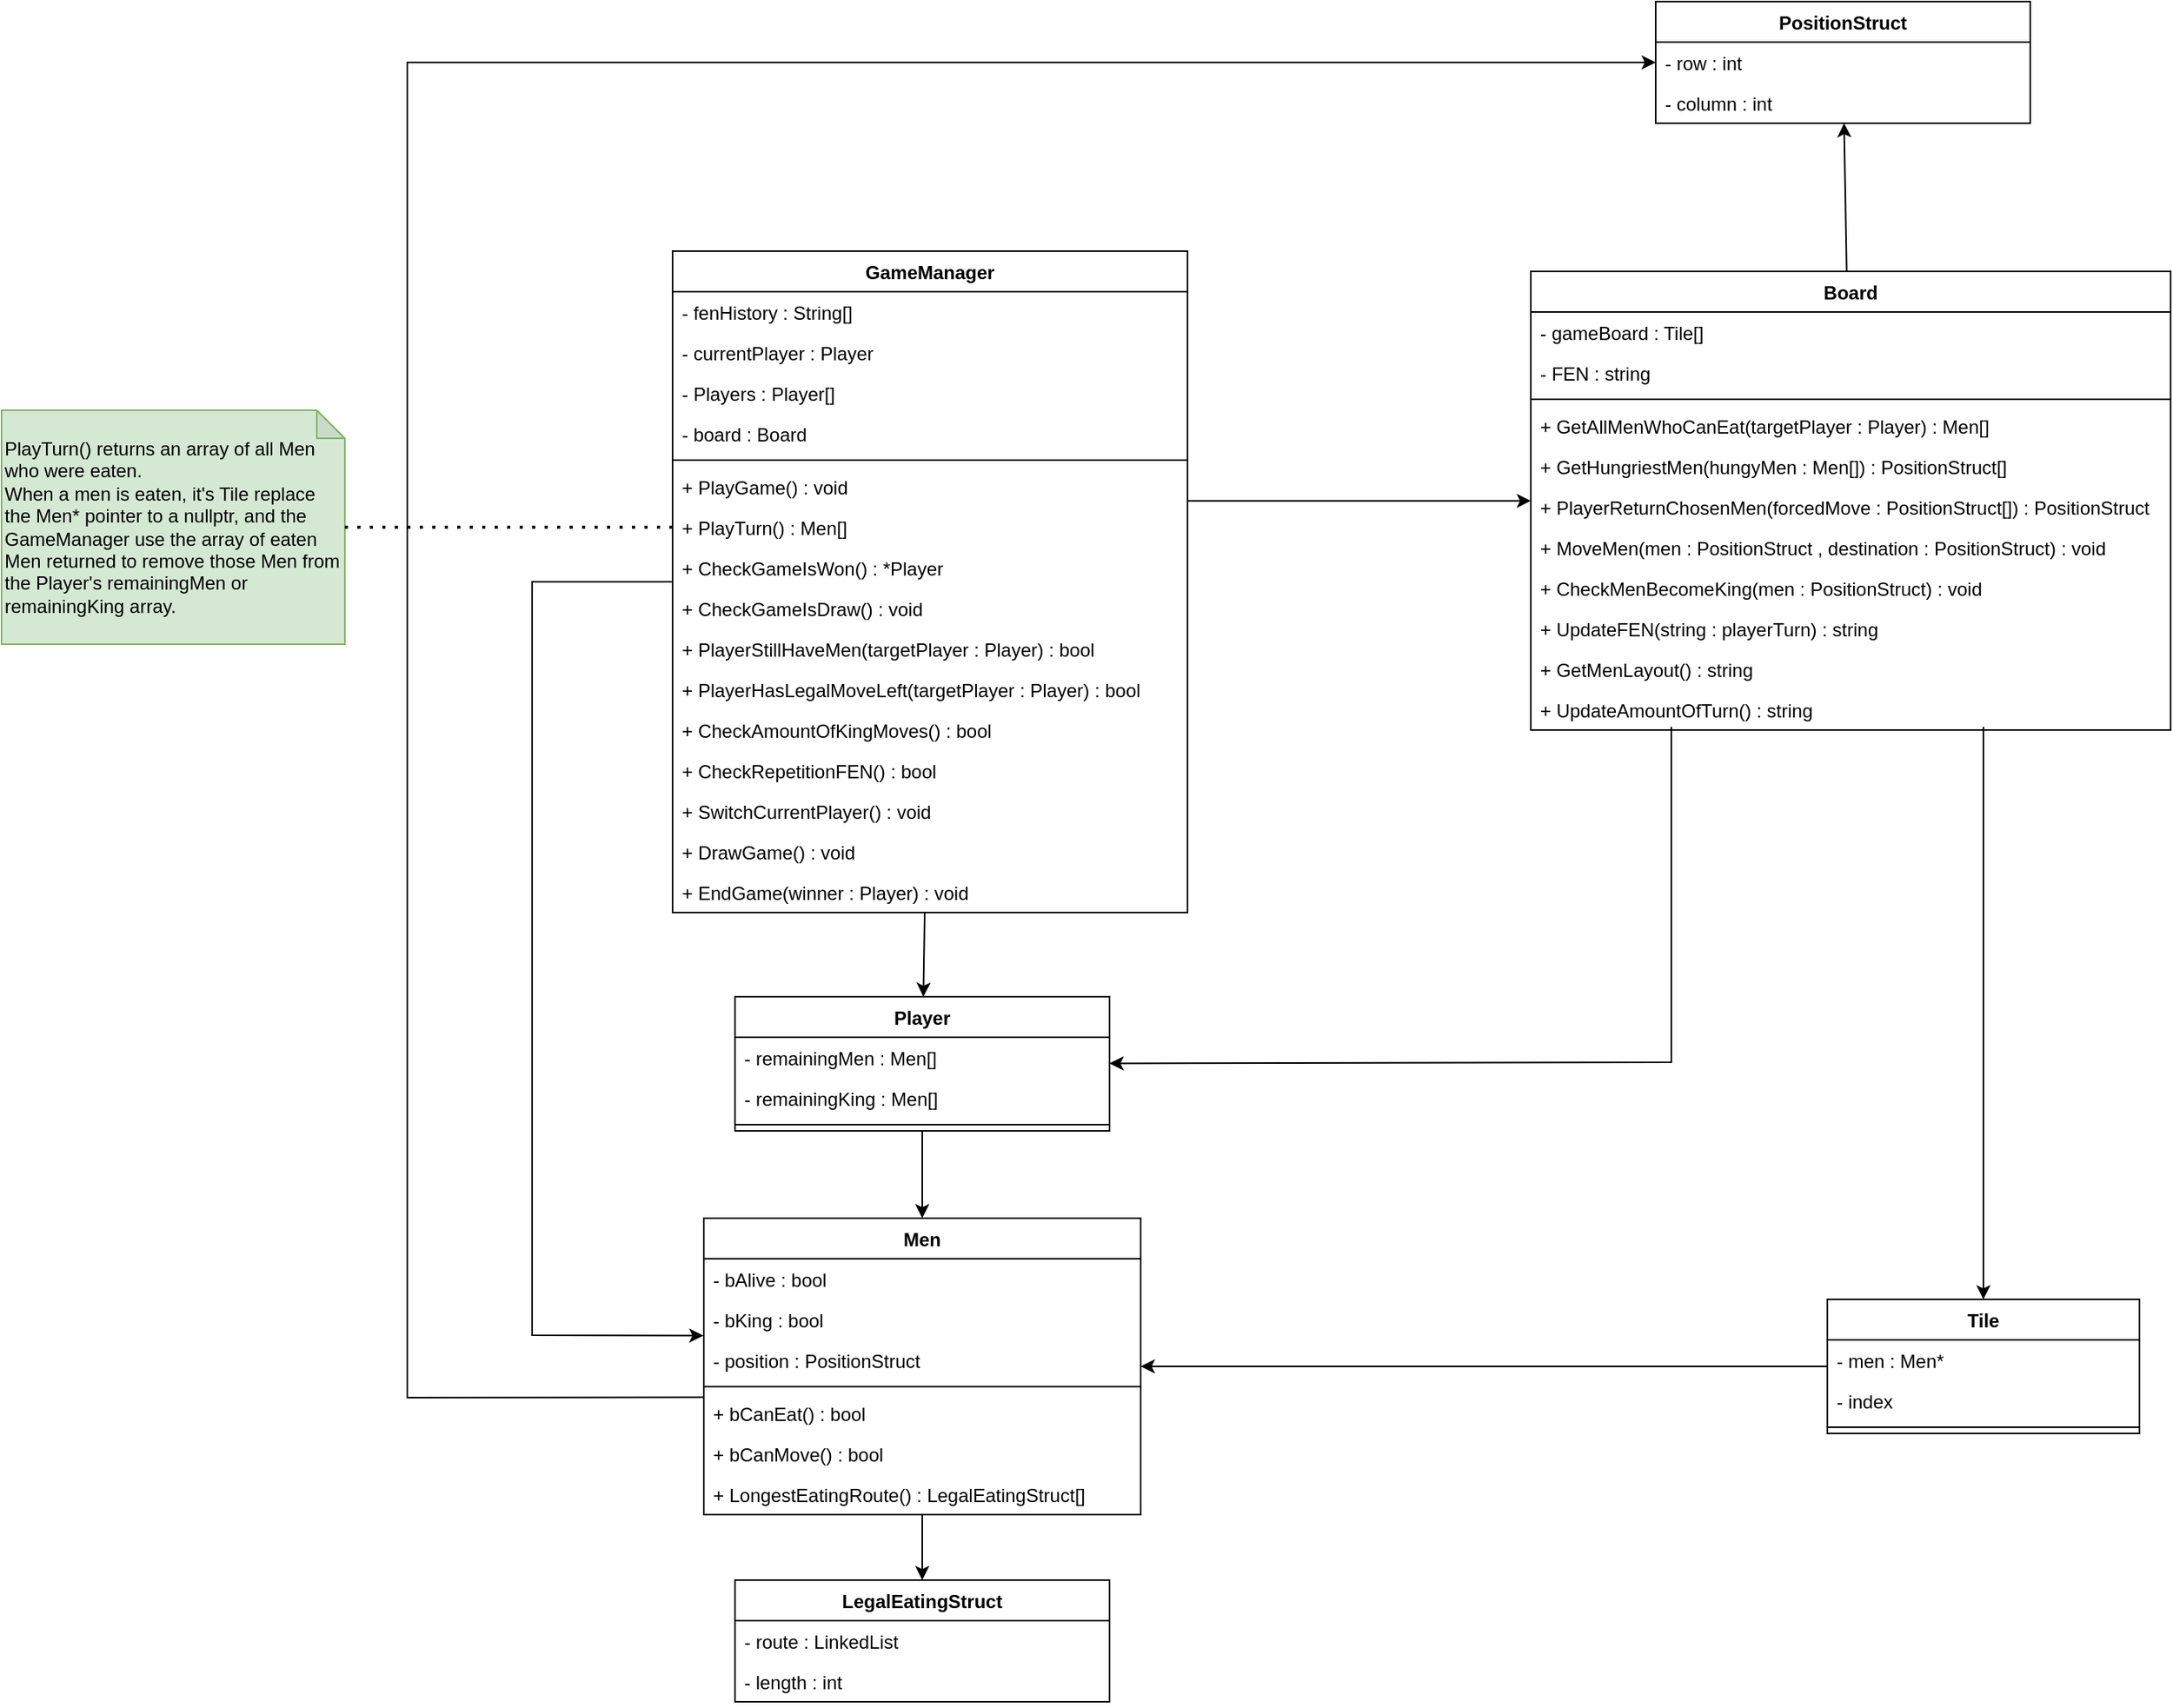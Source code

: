 <mxfile version="20.6.1" type="device" pages="5"><diagram id="82PpqmRidC5ZDX2nnx7H" name="Class Diagrams"><mxGraphModel dx="1479" dy="1509" grid="1" gridSize="10" guides="1" tooltips="1" connect="1" arrows="1" fold="1" page="1" pageScale="1" pageWidth="850" pageHeight="1100" math="0" shadow="0"><root><mxCell id="0"/><mxCell id="1" parent="0"/><mxCell id="9ZoRytKbVPZNieno0GwE-1" value="Board" style="swimlane;fontStyle=1;align=center;verticalAlign=top;childLayout=stackLayout;horizontal=1;startSize=26;horizontalStack=0;resizeParent=1;resizeParentMax=0;resizeLast=0;collapsible=1;marginBottom=0;movable=0;resizable=0;rotatable=0;deletable=0;editable=0;connectable=0;" parent="1" vertex="1"><mxGeometry x="200" y="-922" width="410" height="294" as="geometry"/></mxCell><mxCell id="cXf-fTEsNX7_cS_xRsEs-8" value="- gameBoard : Tile[]" style="text;strokeColor=none;fillColor=none;align=left;verticalAlign=top;spacingLeft=4;spacingRight=4;overflow=hidden;rotatable=0;points=[[0,0.5],[1,0.5]];portConstraint=eastwest;movable=0;resizable=0;deletable=0;editable=0;connectable=0;" parent="9ZoRytKbVPZNieno0GwE-1" vertex="1"><mxGeometry y="26" width="410" height="26" as="geometry"/></mxCell><mxCell id="9ZoRytKbVPZNieno0GwE-15" value="- FEN : string" style="text;strokeColor=none;fillColor=none;align=left;verticalAlign=top;spacingLeft=4;spacingRight=4;overflow=hidden;rotatable=0;points=[[0,0.5],[1,0.5]];portConstraint=eastwest;movable=0;resizable=0;deletable=0;editable=0;connectable=0;" parent="9ZoRytKbVPZNieno0GwE-1" vertex="1"><mxGeometry y="52" width="410" height="26" as="geometry"/></mxCell><mxCell id="9ZoRytKbVPZNieno0GwE-3" value="" style="line;strokeWidth=1;fillColor=none;align=left;verticalAlign=middle;spacingTop=-1;spacingLeft=3;spacingRight=3;rotatable=0;labelPosition=right;points=[];portConstraint=eastwest;strokeColor=inherit;movable=0;resizable=0;deletable=0;editable=0;connectable=0;" parent="9ZoRytKbVPZNieno0GwE-1" vertex="1"><mxGeometry y="78" width="410" height="8" as="geometry"/></mxCell><mxCell id="CjtwkK0RbOj1vwoypyuR-1" value="+ GetAllMenWhoCanEat(targetPlayer : Player) : Men[]" style="text;strokeColor=none;fillColor=none;align=left;verticalAlign=top;spacingLeft=4;spacingRight=4;overflow=hidden;rotatable=0;points=[[0,0.5],[1,0.5]];portConstraint=eastwest;movable=0;resizable=0;deletable=0;editable=0;connectable=0;" parent="9ZoRytKbVPZNieno0GwE-1" vertex="1"><mxGeometry y="86" width="410" height="26" as="geometry"/></mxCell><mxCell id="3pYXAlrZDS5_oRa00E36-7" value="+ GetHungriestMen(hungyMen : Men[]) : PositionStruct[]" style="text;strokeColor=none;fillColor=none;align=left;verticalAlign=top;spacingLeft=4;spacingRight=4;overflow=hidden;rotatable=0;points=[[0,0.5],[1,0.5]];portConstraint=eastwest;movable=0;resizable=0;deletable=0;editable=0;connectable=0;" parent="9ZoRytKbVPZNieno0GwE-1" vertex="1"><mxGeometry y="112" width="410" height="26" as="geometry"/></mxCell><mxCell id="3pYXAlrZDS5_oRa00E36-8" value="+ PlayerReturnChosenMen(forcedMove : PositionStruct[]) : PositionStruct" style="text;strokeColor=none;fillColor=none;align=left;verticalAlign=top;spacingLeft=4;spacingRight=4;overflow=hidden;rotatable=0;points=[[0,0.5],[1,0.5]];portConstraint=eastwest;movable=0;resizable=0;deletable=0;editable=0;connectable=0;" parent="9ZoRytKbVPZNieno0GwE-1" vertex="1"><mxGeometry y="138" width="410" height="26" as="geometry"/></mxCell><mxCell id="9ZoRytKbVPZNieno0GwE-16" value="+ MoveMen(men : PositionStruct , destination : PositionStruct) : void" style="text;strokeColor=none;fillColor=none;align=left;verticalAlign=top;spacingLeft=4;spacingRight=4;overflow=hidden;rotatable=0;points=[[0,0.5],[1,0.5]];portConstraint=eastwest;movable=0;resizable=0;deletable=0;editable=0;connectable=0;" parent="9ZoRytKbVPZNieno0GwE-1" vertex="1"><mxGeometry y="164" width="410" height="26" as="geometry"/></mxCell><mxCell id="3pYXAlrZDS5_oRa00E36-9" value="+ CheckMenBecomeKing(men : PositionStruct) : void" style="text;strokeColor=none;fillColor=none;align=left;verticalAlign=top;spacingLeft=4;spacingRight=4;overflow=hidden;rotatable=0;points=[[0,0.5],[1,0.5]];portConstraint=eastwest;movable=0;resizable=0;deletable=0;editable=0;connectable=0;" parent="9ZoRytKbVPZNieno0GwE-1" vertex="1"><mxGeometry y="190" width="410" height="26" as="geometry"/></mxCell><mxCell id="Ymf8u1sgGCGF6dZkd7xD-1" value="+ UpdateFEN(string : playerTurn) : string" style="text;strokeColor=none;fillColor=none;align=left;verticalAlign=top;spacingLeft=4;spacingRight=4;overflow=hidden;rotatable=0;points=[[0,0.5],[1,0.5]];portConstraint=eastwest;movable=0;resizable=0;deletable=0;editable=0;connectable=0;" parent="9ZoRytKbVPZNieno0GwE-1" vertex="1"><mxGeometry y="216" width="410" height="26" as="geometry"/></mxCell><mxCell id="d7hNFSszmgcZpWncCGSy-1" value="+ GetMenLayout() : string" style="text;strokeColor=none;fillColor=none;align=left;verticalAlign=top;spacingLeft=4;spacingRight=4;overflow=hidden;rotatable=0;points=[[0,0.5],[1,0.5]];portConstraint=eastwest;movable=0;resizable=0;deletable=0;editable=0;connectable=0;" parent="9ZoRytKbVPZNieno0GwE-1" vertex="1"><mxGeometry y="242" width="410" height="26" as="geometry"/></mxCell><mxCell id="9ZoRytKbVPZNieno0GwE-4" value="+ UpdateAmountOfTurn() : string" style="text;strokeColor=none;fillColor=none;align=left;verticalAlign=top;spacingLeft=4;spacingRight=4;overflow=hidden;rotatable=0;points=[[0,0.5],[1,0.5]];portConstraint=eastwest;movable=0;resizable=0;deletable=0;editable=0;connectable=0;" parent="9ZoRytKbVPZNieno0GwE-1" vertex="1"><mxGeometry y="268" width="410" height="26" as="geometry"/></mxCell><mxCell id="9ZoRytKbVPZNieno0GwE-5" value="GameManager" style="swimlane;fontStyle=1;align=center;verticalAlign=top;childLayout=stackLayout;horizontal=1;startSize=26;horizontalStack=0;resizeParent=1;resizeParentMax=0;resizeLast=0;collapsible=1;marginBottom=0;movable=0;resizable=0;rotatable=0;deletable=0;editable=0;connectable=0;" parent="1" vertex="1"><mxGeometry x="-350" y="-935" width="330" height="424" as="geometry"/></mxCell><mxCell id="9ZoRytKbVPZNieno0GwE-6" value="- fenHistory : String[]" style="text;strokeColor=none;fillColor=none;align=left;verticalAlign=top;spacingLeft=4;spacingRight=4;overflow=hidden;rotatable=0;points=[[0,0.5],[1,0.5]];portConstraint=eastwest;movable=0;resizable=0;deletable=0;editable=0;connectable=0;" parent="9ZoRytKbVPZNieno0GwE-5" vertex="1"><mxGeometry y="26" width="330" height="26" as="geometry"/></mxCell><mxCell id="fC_TjnSLZL7FTMBSwDvD-2" value="- currentPlayer : Player" style="text;strokeColor=none;fillColor=none;align=left;verticalAlign=top;spacingLeft=4;spacingRight=4;overflow=hidden;rotatable=0;points=[[0,0.5],[1,0.5]];portConstraint=eastwest;movable=0;resizable=0;deletable=0;editable=0;connectable=0;" parent="9ZoRytKbVPZNieno0GwE-5" vertex="1"><mxGeometry y="52" width="330" height="26" as="geometry"/></mxCell><mxCell id="V-PYh_FDIITondq_LNyT-1" value="- Players : Player[]" style="text;strokeColor=none;fillColor=none;align=left;verticalAlign=top;spacingLeft=4;spacingRight=4;overflow=hidden;rotatable=0;points=[[0,0.5],[1,0.5]];portConstraint=eastwest;movable=0;resizable=0;deletable=0;editable=0;connectable=0;" vertex="1" parent="9ZoRytKbVPZNieno0GwE-5"><mxGeometry y="78" width="330" height="26" as="geometry"/></mxCell><mxCell id="aH4mxs2DAIInURAdSLwX-2" value="- board : Board" style="text;strokeColor=none;fillColor=none;align=left;verticalAlign=top;spacingLeft=4;spacingRight=4;overflow=hidden;rotatable=0;points=[[0,0.5],[1,0.5]];portConstraint=eastwest;movable=0;resizable=0;deletable=0;editable=0;connectable=0;" vertex="1" parent="9ZoRytKbVPZNieno0GwE-5"><mxGeometry y="104" width="330" height="26" as="geometry"/></mxCell><mxCell id="9ZoRytKbVPZNieno0GwE-7" value="" style="line;strokeWidth=1;fillColor=none;align=left;verticalAlign=middle;spacingTop=-1;spacingLeft=3;spacingRight=3;rotatable=0;labelPosition=right;points=[];portConstraint=eastwest;strokeColor=inherit;movable=0;resizable=0;deletable=0;editable=0;connectable=0;" parent="9ZoRytKbVPZNieno0GwE-5" vertex="1"><mxGeometry y="130" width="330" height="8" as="geometry"/></mxCell><mxCell id="9ZoRytKbVPZNieno0GwE-8" value="+ PlayGame() : void" style="text;strokeColor=none;fillColor=none;align=left;verticalAlign=top;spacingLeft=4;spacingRight=4;overflow=hidden;rotatable=0;points=[[0,0.5],[1,0.5]];portConstraint=eastwest;movable=0;resizable=0;deletable=0;editable=0;connectable=0;" parent="9ZoRytKbVPZNieno0GwE-5" vertex="1"><mxGeometry y="138" width="330" height="26" as="geometry"/></mxCell><mxCell id="fC_TjnSLZL7FTMBSwDvD-1" value="+ PlayTurn() : Men[]" style="text;strokeColor=none;fillColor=none;align=left;verticalAlign=top;spacingLeft=4;spacingRight=4;overflow=hidden;rotatable=0;points=[[0,0.5],[1,0.5]];portConstraint=eastwest;movable=0;resizable=0;deletable=0;editable=0;connectable=0;" parent="9ZoRytKbVPZNieno0GwE-5" vertex="1"><mxGeometry y="164" width="330" height="26" as="geometry"/></mxCell><mxCell id="jgJJX0KyQD0qHrhf996s-1" value="+ CheckGameIsWon() : *Player" style="text;strokeColor=none;fillColor=none;align=left;verticalAlign=top;spacingLeft=4;spacingRight=4;overflow=hidden;rotatable=0;points=[[0,0.5],[1,0.5]];portConstraint=eastwest;movable=0;resizable=0;deletable=0;editable=0;connectable=0;" parent="9ZoRytKbVPZNieno0GwE-5" vertex="1"><mxGeometry y="190" width="330" height="26" as="geometry"/></mxCell><mxCell id="jgJJX0KyQD0qHrhf996s-2" value="+ CheckGameIsDraw() : void" style="text;strokeColor=none;fillColor=none;align=left;verticalAlign=top;spacingLeft=4;spacingRight=4;overflow=hidden;rotatable=0;points=[[0,0.5],[1,0.5]];portConstraint=eastwest;movable=0;resizable=0;deletable=0;editable=0;connectable=0;" parent="9ZoRytKbVPZNieno0GwE-5" vertex="1"><mxGeometry y="216" width="330" height="26" as="geometry"/></mxCell><mxCell id="cXf-fTEsNX7_cS_xRsEs-16" value="+ PlayerStillHaveMen(targetPlayer : Player) : bool" style="text;strokeColor=none;fillColor=none;align=left;verticalAlign=top;spacingLeft=4;spacingRight=4;overflow=hidden;rotatable=0;points=[[0,0.5],[1,0.5]];portConstraint=eastwest;movable=0;resizable=0;deletable=0;editable=0;connectable=0;" parent="9ZoRytKbVPZNieno0GwE-5" vertex="1"><mxGeometry y="242" width="330" height="26" as="geometry"/></mxCell><mxCell id="cXf-fTEsNX7_cS_xRsEs-18" value="+ PlayerHasLegalMoveLeft(targetPlayer : Player) : bool" style="text;strokeColor=none;fillColor=none;align=left;verticalAlign=top;spacingLeft=4;spacingRight=4;overflow=hidden;rotatable=0;points=[[0,0.5],[1,0.5]];portConstraint=eastwest;movable=0;resizable=0;deletable=0;editable=0;connectable=0;" parent="9ZoRytKbVPZNieno0GwE-5" vertex="1"><mxGeometry y="268" width="330" height="26" as="geometry"/></mxCell><mxCell id="cXf-fTEsNX7_cS_xRsEs-17" value="+ CheckAmountOfKingMoves() : bool" style="text;strokeColor=none;fillColor=none;align=left;verticalAlign=top;spacingLeft=4;spacingRight=4;overflow=hidden;rotatable=0;points=[[0,0.5],[1,0.5]];portConstraint=eastwest;movable=0;resizable=0;deletable=0;editable=0;connectable=0;" parent="9ZoRytKbVPZNieno0GwE-5" vertex="1"><mxGeometry y="294" width="330" height="26" as="geometry"/></mxCell><mxCell id="cXf-fTEsNX7_cS_xRsEs-19" value="+ CheckRepetitionFEN() : bool" style="text;strokeColor=none;fillColor=none;align=left;verticalAlign=top;spacingLeft=4;spacingRight=4;overflow=hidden;rotatable=0;points=[[0,0.5],[1,0.5]];portConstraint=eastwest;movable=0;resizable=0;deletable=0;editable=0;connectable=0;" parent="9ZoRytKbVPZNieno0GwE-5" vertex="1"><mxGeometry y="320" width="330" height="26" as="geometry"/></mxCell><mxCell id="9ZoRytKbVPZNieno0GwE-14" value="+ SwitchCurrentPlayer() : void" style="text;strokeColor=none;fillColor=none;align=left;verticalAlign=top;spacingLeft=4;spacingRight=4;overflow=hidden;rotatable=0;points=[[0,0.5],[1,0.5]];portConstraint=eastwest;movable=0;resizable=0;deletable=0;editable=0;connectable=0;" parent="9ZoRytKbVPZNieno0GwE-5" vertex="1"><mxGeometry y="346" width="330" height="26" as="geometry"/></mxCell><mxCell id="ZwI5yBNhvnxKYi2HhsWN-1" value="+ DrawGame() : void" style="text;strokeColor=none;fillColor=none;align=left;verticalAlign=top;spacingLeft=4;spacingRight=4;overflow=hidden;rotatable=0;points=[[0,0.5],[1,0.5]];portConstraint=eastwest;movable=0;resizable=0;deletable=0;editable=0;connectable=0;" parent="9ZoRytKbVPZNieno0GwE-5" vertex="1"><mxGeometry y="372" width="330" height="26" as="geometry"/></mxCell><mxCell id="ZwI5yBNhvnxKYi2HhsWN-2" value="+ EndGame(winner : Player) : void" style="text;strokeColor=none;fillColor=none;align=left;verticalAlign=top;spacingLeft=4;spacingRight=4;overflow=hidden;rotatable=0;points=[[0,0.5],[1,0.5]];portConstraint=eastwest;movable=0;resizable=0;deletable=0;editable=0;connectable=0;" parent="9ZoRytKbVPZNieno0GwE-5" vertex="1"><mxGeometry y="398" width="330" height="26" as="geometry"/></mxCell><mxCell id="9ZoRytKbVPZNieno0GwE-9" value="Men" style="swimlane;fontStyle=1;align=center;verticalAlign=top;childLayout=stackLayout;horizontal=1;startSize=26;horizontalStack=0;resizeParent=1;resizeParentMax=0;resizeLast=0;collapsible=1;marginBottom=0;movable=0;resizable=0;rotatable=0;deletable=0;editable=0;connectable=0;" parent="1" vertex="1"><mxGeometry x="-330" y="-315" width="280" height="190" as="geometry"/></mxCell><mxCell id="9ZoRytKbVPZNieno0GwE-10" value="- bAlive : bool" style="text;strokeColor=none;fillColor=none;align=left;verticalAlign=top;spacingLeft=4;spacingRight=4;overflow=hidden;rotatable=0;points=[[0,0.5],[1,0.5]];portConstraint=eastwest;movable=0;resizable=0;deletable=0;editable=0;connectable=0;" parent="9ZoRytKbVPZNieno0GwE-9" vertex="1"><mxGeometry y="26" width="280" height="26" as="geometry"/></mxCell><mxCell id="9ZoRytKbVPZNieno0GwE-17" value="- bKing : bool" style="text;strokeColor=none;fillColor=none;align=left;verticalAlign=top;spacingLeft=4;spacingRight=4;overflow=hidden;rotatable=0;points=[[0,0.5],[1,0.5]];portConstraint=eastwest;movable=0;resizable=0;deletable=0;editable=0;connectable=0;" parent="9ZoRytKbVPZNieno0GwE-9" vertex="1"><mxGeometry y="52" width="280" height="26" as="geometry"/></mxCell><mxCell id="gg8vvmczJX3KiemNyKeD-1" value="- position : PositionStruct" style="text;strokeColor=none;fillColor=none;align=left;verticalAlign=top;spacingLeft=4;spacingRight=4;overflow=hidden;rotatable=0;points=[[0,0.5],[1,0.5]];portConstraint=eastwest;movable=0;resizable=0;deletable=0;editable=0;connectable=0;" vertex="1" parent="9ZoRytKbVPZNieno0GwE-9"><mxGeometry y="78" width="280" height="26" as="geometry"/></mxCell><mxCell id="9ZoRytKbVPZNieno0GwE-11" value="" style="line;strokeWidth=1;fillColor=none;align=left;verticalAlign=middle;spacingTop=-1;spacingLeft=3;spacingRight=3;rotatable=0;labelPosition=right;points=[];portConstraint=eastwest;strokeColor=inherit;movable=0;resizable=0;deletable=0;editable=0;connectable=0;" parent="9ZoRytKbVPZNieno0GwE-9" vertex="1"><mxGeometry y="104" width="280" height="8" as="geometry"/></mxCell><mxCell id="9ZoRytKbVPZNieno0GwE-18" value="+ bCanEat() : bool" style="text;strokeColor=none;fillColor=none;align=left;verticalAlign=top;spacingLeft=4;spacingRight=4;overflow=hidden;rotatable=0;points=[[0,0.5],[1,0.5]];portConstraint=eastwest;movable=0;resizable=0;deletable=0;editable=0;connectable=0;" parent="9ZoRytKbVPZNieno0GwE-9" vertex="1"><mxGeometry y="112" width="280" height="26" as="geometry"/></mxCell><mxCell id="YhppW_-5gN742TNNiSlJ-1" value="+ bCanMove() : bool" style="text;strokeColor=none;fillColor=none;align=left;verticalAlign=top;spacingLeft=4;spacingRight=4;overflow=hidden;rotatable=0;points=[[0,0.5],[1,0.5]];portConstraint=eastwest;movable=0;resizable=0;deletable=0;editable=0;connectable=0;" vertex="1" parent="9ZoRytKbVPZNieno0GwE-9"><mxGeometry y="138" width="280" height="26" as="geometry"/></mxCell><mxCell id="9ZoRytKbVPZNieno0GwE-19" value="+ LongestEatingRoute() : LegalEatingStruct[]" style="text;strokeColor=none;fillColor=none;align=left;verticalAlign=top;spacingLeft=4;spacingRight=4;overflow=hidden;rotatable=0;points=[[0,0.5],[1,0.5]];portConstraint=eastwest;movable=0;resizable=0;deletable=0;editable=0;connectable=0;" parent="9ZoRytKbVPZNieno0GwE-9" vertex="1"><mxGeometry y="164" width="280" height="26" as="geometry"/></mxCell><mxCell id="9ZoRytKbVPZNieno0GwE-21" value="LegalEatingStruct" style="swimlane;fontStyle=1;align=center;verticalAlign=top;childLayout=stackLayout;horizontal=1;startSize=26;horizontalStack=0;resizeParent=1;resizeParentMax=0;resizeLast=0;collapsible=1;marginBottom=0;movable=0;resizable=0;rotatable=0;deletable=0;editable=0;connectable=0;" parent="1" vertex="1"><mxGeometry x="-310" y="-83" width="240" height="78" as="geometry"/></mxCell><mxCell id="9ZoRytKbVPZNieno0GwE-22" value="- route : LinkedList" style="text;strokeColor=none;fillColor=none;align=left;verticalAlign=top;spacingLeft=4;spacingRight=4;overflow=hidden;rotatable=0;points=[[0,0.5],[1,0.5]];portConstraint=eastwest;movable=0;resizable=0;deletable=0;editable=0;connectable=0;" parent="9ZoRytKbVPZNieno0GwE-21" vertex="1"><mxGeometry y="26" width="240" height="26" as="geometry"/></mxCell><mxCell id="9ZoRytKbVPZNieno0GwE-23" value="- length : int" style="text;strokeColor=none;fillColor=none;align=left;verticalAlign=top;spacingLeft=4;spacingRight=4;overflow=hidden;rotatable=0;points=[[0,0.5],[1,0.5]];portConstraint=eastwest;movable=0;resizable=0;deletable=0;editable=0;connectable=0;" parent="9ZoRytKbVPZNieno0GwE-21" vertex="1"><mxGeometry y="52" width="240" height="26" as="geometry"/></mxCell><mxCell id="16JpeS1Zjp_D-k9y_gUo-1" value="PositionStruct" style="swimlane;fontStyle=1;align=center;verticalAlign=top;childLayout=stackLayout;horizontal=1;startSize=26;horizontalStack=0;resizeParent=1;resizeParentMax=0;resizeLast=0;collapsible=1;marginBottom=0;movable=0;resizable=0;rotatable=0;deletable=0;editable=0;connectable=0;" parent="1" vertex="1"><mxGeometry x="280" y="-1095" width="240" height="78" as="geometry"/></mxCell><mxCell id="16JpeS1Zjp_D-k9y_gUo-2" value="- row : int" style="text;strokeColor=none;fillColor=none;align=left;verticalAlign=top;spacingLeft=4;spacingRight=4;overflow=hidden;rotatable=0;points=[[0,0.5],[1,0.5]];portConstraint=eastwest;movable=0;resizable=0;deletable=0;editable=0;connectable=0;" parent="16JpeS1Zjp_D-k9y_gUo-1" vertex="1"><mxGeometry y="26" width="240" height="26" as="geometry"/></mxCell><mxCell id="16JpeS1Zjp_D-k9y_gUo-3" value="- column : int" style="text;strokeColor=none;fillColor=none;align=left;verticalAlign=top;spacingLeft=4;spacingRight=4;overflow=hidden;rotatable=0;points=[[0,0.5],[1,0.5]];portConstraint=eastwest;movable=0;resizable=0;deletable=0;editable=0;connectable=0;" parent="16JpeS1Zjp_D-k9y_gUo-1" vertex="1"><mxGeometry y="52" width="240" height="26" as="geometry"/></mxCell><mxCell id="cXf-fTEsNX7_cS_xRsEs-1" value="Player" style="swimlane;fontStyle=1;align=center;verticalAlign=top;childLayout=stackLayout;horizontal=1;startSize=26;horizontalStack=0;resizeParent=1;resizeParentMax=0;resizeLast=0;collapsible=1;marginBottom=0;movable=0;resizable=0;rotatable=0;deletable=0;editable=0;connectable=0;" parent="1" vertex="1"><mxGeometry x="-310" y="-457" width="240" height="86" as="geometry"/></mxCell><mxCell id="cXf-fTEsNX7_cS_xRsEs-2" value="- remainingMen : Men[]" style="text;strokeColor=none;fillColor=none;align=left;verticalAlign=top;spacingLeft=4;spacingRight=4;overflow=hidden;rotatable=0;points=[[0,0.5],[1,0.5]];portConstraint=eastwest;movable=0;resizable=0;deletable=0;editable=0;connectable=0;" parent="cXf-fTEsNX7_cS_xRsEs-1" vertex="1"><mxGeometry y="26" width="240" height="26" as="geometry"/></mxCell><mxCell id="cXf-fTEsNX7_cS_xRsEs-3" value="- remainingKing : Men[]" style="text;strokeColor=none;fillColor=none;align=left;verticalAlign=top;spacingLeft=4;spacingRight=4;overflow=hidden;rotatable=0;points=[[0,0.5],[1,0.5]];portConstraint=eastwest;movable=0;resizable=0;deletable=0;editable=0;connectable=0;" parent="cXf-fTEsNX7_cS_xRsEs-1" vertex="1"><mxGeometry y="52" width="240" height="26" as="geometry"/></mxCell><mxCell id="cXf-fTEsNX7_cS_xRsEs-4" value="" style="line;strokeWidth=1;fillColor=none;align=left;verticalAlign=middle;spacingTop=-1;spacingLeft=3;spacingRight=3;rotatable=0;labelPosition=right;points=[];portConstraint=eastwest;strokeColor=inherit;movable=0;resizable=0;deletable=0;editable=0;connectable=0;" parent="cXf-fTEsNX7_cS_xRsEs-1" vertex="1"><mxGeometry y="78" width="240" height="8" as="geometry"/></mxCell><mxCell id="cXf-fTEsNX7_cS_xRsEs-9" value="Tile" style="swimlane;fontStyle=1;align=center;verticalAlign=top;childLayout=stackLayout;horizontal=1;startSize=26;horizontalStack=0;resizeParent=1;resizeParentMax=0;resizeLast=0;collapsible=1;marginBottom=0;movable=0;resizable=0;rotatable=0;deletable=0;editable=0;connectable=0;" parent="1" vertex="1"><mxGeometry x="390" y="-263" width="200" height="86" as="geometry"/></mxCell><mxCell id="cXf-fTEsNX7_cS_xRsEs-10" value="- men : Men*" style="text;strokeColor=none;fillColor=none;align=left;verticalAlign=top;spacingLeft=4;spacingRight=4;overflow=hidden;rotatable=0;points=[[0,0.5],[1,0.5]];portConstraint=eastwest;movable=0;resizable=0;deletable=0;editable=0;connectable=0;" parent="cXf-fTEsNX7_cS_xRsEs-9" vertex="1"><mxGeometry y="26" width="200" height="26" as="geometry"/></mxCell><mxCell id="cXf-fTEsNX7_cS_xRsEs-11" value="- index" style="text;strokeColor=none;fillColor=none;align=left;verticalAlign=top;spacingLeft=4;spacingRight=4;overflow=hidden;rotatable=0;points=[[0,0.5],[1,0.5]];portConstraint=eastwest;movable=0;resizable=0;deletable=0;editable=0;connectable=0;" parent="cXf-fTEsNX7_cS_xRsEs-9" vertex="1"><mxGeometry y="52" width="200" height="26" as="geometry"/></mxCell><mxCell id="cXf-fTEsNX7_cS_xRsEs-12" value="" style="line;strokeWidth=1;fillColor=none;align=left;verticalAlign=middle;spacingTop=-1;spacingLeft=3;spacingRight=3;rotatable=0;labelPosition=right;points=[];portConstraint=eastwest;strokeColor=inherit;movable=0;resizable=0;deletable=0;editable=0;connectable=0;" parent="cXf-fTEsNX7_cS_xRsEs-9" vertex="1"><mxGeometry y="78" width="200" height="8" as="geometry"/></mxCell><mxCell id="GEn8Gk3UUFmxqz1ce8Qu-1" value="" style="endArrow=classic;html=1;rounded=0;movable=0;resizable=0;rotatable=0;deletable=0;editable=0;connectable=0;" parent="1" target="cXf-fTEsNX7_cS_xRsEs-9" edge="1"><mxGeometry width="50" height="50" relative="1" as="geometry"><mxPoint x="490" y="-630" as="sourcePoint"/><mxPoint x="130" y="-745" as="targetPoint"/></mxGeometry></mxCell><mxCell id="GEn8Gk3UUFmxqz1ce8Qu-3" value="" style="endArrow=classic;html=1;rounded=0;movable=0;resizable=0;rotatable=0;deletable=0;editable=0;connectable=0;entryX=-0.001;entryY=0.896;entryDx=0;entryDy=0;entryPerimeter=0;" parent="1" source="9ZoRytKbVPZNieno0GwE-5" target="9ZoRytKbVPZNieno0GwE-17" edge="1"><mxGeometry width="50" height="50" relative="1" as="geometry"><mxPoint x="-380" y="-525" as="sourcePoint"/><mxPoint x="20" y="-635" as="targetPoint"/><Array as="points"><mxPoint x="-440" y="-723"/><mxPoint x="-440" y="-240"/></Array></mxGeometry></mxCell><mxCell id="GEn8Gk3UUFmxqz1ce8Qu-4" value="" style="endArrow=classic;html=1;rounded=0;movable=0;resizable=0;rotatable=0;deletable=0;editable=0;connectable=0;" parent="1" source="9ZoRytKbVPZNieno0GwE-5" target="cXf-fTEsNX7_cS_xRsEs-1" edge="1"><mxGeometry width="50" height="50" relative="1" as="geometry"><mxPoint x="-210" y="-505" as="sourcePoint"/><mxPoint x="-160" y="-555" as="targetPoint"/></mxGeometry></mxCell><mxCell id="GEn8Gk3UUFmxqz1ce8Qu-5" value="" style="endArrow=classic;html=1;rounded=0;movable=0;resizable=0;rotatable=0;deletable=0;editable=0;connectable=0;" parent="1" source="9ZoRytKbVPZNieno0GwE-9" target="9ZoRytKbVPZNieno0GwE-21" edge="1"><mxGeometry width="50" height="50" relative="1" as="geometry"><mxPoint x="480" y="-225" as="sourcePoint"/><mxPoint x="530" y="-275" as="targetPoint"/></mxGeometry></mxCell><mxCell id="GEn8Gk3UUFmxqz1ce8Qu-7" value="" style="endArrow=classic;html=1;rounded=0;movable=0;resizable=0;rotatable=0;deletable=0;editable=0;connectable=0;" parent="1" source="9ZoRytKbVPZNieno0GwE-1" target="16JpeS1Zjp_D-k9y_gUo-1" edge="1"><mxGeometry width="50" height="50" relative="1" as="geometry"><mxPoint x="250" y="-945" as="sourcePoint"/><mxPoint x="130" y="-765" as="targetPoint"/><Array as="points"/></mxGeometry></mxCell><mxCell id="k5w4HE3dbRIntvFKZfdr-1" value="" style="endArrow=classic;html=1;rounded=0;movable=0;resizable=0;rotatable=0;deletable=0;editable=0;connectable=0;" parent="1" source="cXf-fTEsNX7_cS_xRsEs-9" target="9ZoRytKbVPZNieno0GwE-9" edge="1"><mxGeometry width="50" height="50" relative="1" as="geometry"><mxPoint x="300" y="-490.0" as="sourcePoint"/><mxPoint x="380" y="-490.0" as="targetPoint"/><Array as="points"/></mxGeometry></mxCell><mxCell id="k5w4HE3dbRIntvFKZfdr-3" value="" style="endArrow=classic;html=1;rounded=0;movable=0;resizable=0;rotatable=0;deletable=0;editable=0;connectable=0;" parent="1" source="cXf-fTEsNX7_cS_xRsEs-1" target="9ZoRytKbVPZNieno0GwE-9" edge="1"><mxGeometry width="50" height="50" relative="1" as="geometry"><mxPoint x="-120" y="-385" as="sourcePoint"/><mxPoint x="-70" y="-435" as="targetPoint"/></mxGeometry></mxCell><mxCell id="3pYXAlrZDS5_oRa00E36-10" value="PlayTurn() returns an array of all Men who were eaten.&amp;nbsp;&lt;br&gt;When a men is eaten, it's Tile replace the Men* pointer to a nullptr, and the GameManager use the array of eaten Men returned to remove those Men from the Player's remainingMen or remainingKing array." style="shape=note;whiteSpace=wrap;html=1;backgroundOutline=1;darkOpacity=0.05;align=left;size=18;fillColor=#d5e8d4;strokeColor=#82b366;movable=0;resizable=0;rotatable=0;deletable=0;editable=0;connectable=0;" parent="1" vertex="1"><mxGeometry x="-780" y="-833" width="220" height="150" as="geometry"/></mxCell><mxCell id="XsbJwll0GJL-SONlMQQJ-3" value="" style="endArrow=none;dashed=1;html=1;dashPattern=1 3;strokeWidth=2;rounded=0;fontSize=16;movable=0;resizable=0;rotatable=0;deletable=0;editable=0;connectable=0;" edge="1" parent="1" source="3pYXAlrZDS5_oRa00E36-10" target="fC_TjnSLZL7FTMBSwDvD-1"><mxGeometry width="50" height="50" relative="1" as="geometry"><mxPoint x="-510" y="-535" as="sourcePoint"/><mxPoint x="-460" y="-585" as="targetPoint"/></mxGeometry></mxCell><mxCell id="aH4mxs2DAIInURAdSLwX-1" value="" style="endArrow=classic;html=1;rounded=0;fontSize=24;exitX=1;exitY=-0.148;exitDx=0;exitDy=0;exitPerimeter=0;movable=0;resizable=0;rotatable=0;deletable=0;editable=0;connectable=0;" edge="1" parent="1" source="fC_TjnSLZL7FTMBSwDvD-1" target="9ZoRytKbVPZNieno0GwE-1"><mxGeometry width="50" height="50" relative="1" as="geometry"><mxPoint x="40" y="-845" as="sourcePoint"/><mxPoint x="90" y="-895" as="targetPoint"/></mxGeometry></mxCell><mxCell id="IT3uIEjGD5OTG3xFzthU-2" value="" style="endArrow=classic;html=1;rounded=0;fontSize=12;movable=0;resizable=0;rotatable=0;deletable=0;editable=0;connectable=0;" edge="1" parent="1" target="cXf-fTEsNX7_cS_xRsEs-1"><mxGeometry width="50" height="50" relative="1" as="geometry"><mxPoint x="290" y="-630" as="sourcePoint"/><mxPoint x="230" y="-475" as="targetPoint"/><Array as="points"><mxPoint x="290" y="-415"/></Array></mxGeometry></mxCell><mxCell id="gg8vvmczJX3KiemNyKeD-2" value="" style="endArrow=classic;html=1;rounded=0;fontSize=12;exitX=0.001;exitY=0.107;exitDx=0;exitDy=0;exitPerimeter=0;movable=0;resizable=0;rotatable=0;deletable=0;editable=0;connectable=0;" edge="1" parent="1" source="9ZoRytKbVPZNieno0GwE-18" target="16JpeS1Zjp_D-k9y_gUo-1"><mxGeometry width="50" height="50" relative="1" as="geometry"><mxPoint x="-550" y="-160" as="sourcePoint"/><mxPoint x="-500" y="-210" as="targetPoint"/><Array as="points"><mxPoint x="-520" y="-200"/><mxPoint x="-520" y="-1056"/></Array></mxGeometry></mxCell></root></mxGraphModel></diagram><diagram id="dfgqQs7ff0ivtMcMHBW5" name="GameManager activity diagrams"><mxGraphModel dx="2076" dy="1350" grid="1" gridSize="10" guides="1" tooltips="1" connect="1" arrows="1" fold="1" page="1" pageScale="1" pageWidth="850" pageHeight="1100" math="0" shadow="0"><root><mxCell id="0"/><mxCell id="1" parent="0"/><mxCell id="tF2kqBBHT7ulN53rCs4Z-2" value="PlayTurn() : void" style="rounded=0;whiteSpace=wrap;html=1;labelPosition=center;verticalLabelPosition=top;align=center;verticalAlign=bottom;fontSize=32;fontStyle=1;movable=0;resizable=0;rotatable=0;deletable=0;editable=0;connectable=0;" vertex="1" parent="1"><mxGeometry x="770" y="80" width="550" height="850" as="geometry"/></mxCell><mxCell id="CIwdl4QwQ8F-02YEpxHU-1" value="&lt;span style=&quot;text-align: left;&quot;&gt;&lt;font style=&quot;font-size: 24px;&quot;&gt;&lt;br&gt;CheckRepetitionFEN() : bool&lt;/font&gt;&lt;/span&gt;" style="rounded=0;whiteSpace=wrap;html=1;labelPosition=center;verticalLabelPosition=top;align=center;verticalAlign=bottom;fontSize=32;fontStyle=1;movable=0;resizable=0;rotatable=0;deletable=0;editable=0;connectable=0;" vertex="1" parent="1"><mxGeometry x="1990" y="1100" width="780" height="860" as="geometry"/></mxCell><mxCell id="C2sQK1TaYnafTLWUsij4-1" value="CheckGameIsDrawn() : void" style="rounded=0;whiteSpace=wrap;html=1;labelPosition=center;verticalLabelPosition=top;align=center;verticalAlign=bottom;fontSize=32;fontStyle=1;movable=0;resizable=0;rotatable=0;deletable=0;editable=0;connectable=0;" parent="1" vertex="1"><mxGeometry x="2105" y="80" width="605" height="710" as="geometry"/></mxCell><mxCell id="XdjhNstc2p2i8BpKhYxg-4" value="CheckGameIsWon() : *Player" style="rounded=0;whiteSpace=wrap;html=1;labelPosition=center;verticalLabelPosition=top;align=center;verticalAlign=bottom;fontSize=32;fontStyle=1;movable=0;resizable=0;rotatable=0;deletable=0;editable=0;connectable=0;" parent="1" vertex="1"><mxGeometry x="1380" y="80" width="660" height="720" as="geometry"/></mxCell><mxCell id="eTEkLC9dvj-ExD8rBjEA-3" value="PlayGame() : void" style="rounded=0;whiteSpace=wrap;html=1;labelPosition=center;verticalLabelPosition=top;align=center;verticalAlign=bottom;fontSize=32;fontStyle=1;movable=0;resizable=0;rotatable=0;deletable=0;editable=0;connectable=0;" parent="1" vertex="1"><mxGeometry x="40" y="80" width="670" height="745" as="geometry"/></mxCell><mxCell id="WZuIDx76_FLcgVjo_R7C-1" value="" style="ellipse;html=1;shape=startState;fillColor=#000000;strokeColor=#ff0000;movable=0;resizable=0;rotatable=0;deletable=0;editable=0;connectable=0;" parent="1" vertex="1"><mxGeometry x="250" y="100" width="30" height="30" as="geometry"/></mxCell><mxCell id="WZuIDx76_FLcgVjo_R7C-2" value="" style="edgeStyle=orthogonalEdgeStyle;html=1;verticalAlign=bottom;endArrow=open;endSize=8;strokeColor=#ff0000;rounded=0;movable=0;resizable=0;rotatable=0;deletable=0;editable=0;connectable=0;" parent="1" source="WZuIDx76_FLcgVjo_R7C-1" target="WZuIDx76_FLcgVjo_R7C-4" edge="1"><mxGeometry relative="1" as="geometry"><mxPoint x="265" y="190" as="targetPoint"/></mxGeometry></mxCell><mxCell id="WZuIDx76_FLcgVjo_R7C-3" value="" style="ellipse;html=1;shape=endState;fillColor=#000000;strokeColor=#ff0000;movable=0;resizable=0;rotatable=0;deletable=0;editable=0;connectable=0;" parent="1" vertex="1"><mxGeometry x="660" y="655" width="30" height="30" as="geometry"/></mxCell><mxCell id="WZuIDx76_FLcgVjo_R7C-4" value="&lt;p style=&quot;line-height: 0%;&quot;&gt;&lt;span style=&quot;text-align: left;&quot;&gt;Call &quot;PlayTurn(targetPlayer : Player) : Men[]&quot;&lt;/span&gt;&lt;br&gt;&lt;/p&gt;" style="rounded=1;whiteSpace=wrap;html=1;arcSize=40;fontColor=#000000;fillColor=#ffffc0;strokeColor=#ff0000;movable=0;resizable=0;rotatable=0;deletable=0;editable=0;connectable=0;" parent="1" vertex="1"><mxGeometry x="102.5" y="190" width="325" height="30" as="geometry"/></mxCell><mxCell id="WZuIDx76_FLcgVjo_R7C-5" value="" style="edgeStyle=orthogonalEdgeStyle;html=1;verticalAlign=bottom;endArrow=open;endSize=8;strokeColor=#ff0000;rounded=0;movable=0;resizable=0;rotatable=0;deletable=0;editable=0;connectable=0;" parent="1" source="u7vxeVNShttIG7HnRYci-1" edge="1" target="O6sfLyeeS8w7VOypjHB--1"><mxGeometry relative="1" as="geometry"><mxPoint x="265" y="280" as="targetPoint"/></mxGeometry></mxCell><mxCell id="O6sfLyeeS8w7VOypjHB--1" value="Call &quot;GameIsWon() : bool&quot;" style="rounded=1;whiteSpace=wrap;html=1;arcSize=40;fontColor=#000000;fillColor=#ffffc0;strokeColor=#ff0000;movable=0;resizable=0;rotatable=0;deletable=0;editable=0;connectable=0;" parent="1" vertex="1"><mxGeometry x="187.5" y="390" width="155" height="40" as="geometry"/></mxCell><mxCell id="O6sfLyeeS8w7VOypjHB--2" value="" style="edgeStyle=orthogonalEdgeStyle;html=1;verticalAlign=bottom;endArrow=open;endSize=8;strokeColor=#ff0000;rounded=0;movable=0;resizable=0;rotatable=0;deletable=0;editable=0;connectable=0;" parent="1" source="O6sfLyeeS8w7VOypjHB--1" target="kyIj135DEsz8u7MARSOP-1" edge="1"><mxGeometry relative="1" as="geometry"><mxPoint x="265" y="490" as="targetPoint"/></mxGeometry></mxCell><mxCell id="O6sfLyeeS8w7VOypjHB--3" value="Call &quot;GameIsDraw() : bool&quot;" style="rounded=1;whiteSpace=wrap;html=1;arcSize=40;fontColor=#000000;fillColor=#ffffc0;strokeColor=#ff0000;movable=0;resizable=0;rotatable=0;deletable=0;editable=0;connectable=0;" parent="1" vertex="1"><mxGeometry x="187.5" y="570" width="155" height="40" as="geometry"/></mxCell><mxCell id="O6sfLyeeS8w7VOypjHB--4" value="" style="edgeStyle=orthogonalEdgeStyle;html=1;verticalAlign=bottom;endArrow=open;endSize=8;strokeColor=#ff0000;rounded=0;movable=0;resizable=0;rotatable=0;deletable=0;editable=0;connectable=0;" parent="1" source="O6sfLyeeS8w7VOypjHB--3" target="kyIj135DEsz8u7MARSOP-4" edge="1"><mxGeometry relative="1" as="geometry"><mxPoint x="265" y="670" as="targetPoint"/></mxGeometry></mxCell><mxCell id="u7vxeVNShttIG7HnRYci-1" value="Call from board &quot;&lt;span style=&quot;text-align: left;&quot;&gt;UpdateFEN(string : playerTurn) : string&quot;&lt;/span&gt;" style="rounded=1;whiteSpace=wrap;html=1;arcSize=40;fontColor=#000000;fillColor=#ffffc0;strokeColor=#ff0000;movable=0;resizable=0;rotatable=0;deletable=0;editable=0;connectable=0;" parent="1" vertex="1"><mxGeometry x="97.5" y="290" width="335" height="40" as="geometry"/></mxCell><mxCell id="u7vxeVNShttIG7HnRYci-2" value="" style="edgeStyle=orthogonalEdgeStyle;html=1;verticalAlign=bottom;endArrow=open;endSize=8;strokeColor=#ff0000;rounded=0;movable=0;resizable=0;rotatable=0;deletable=0;editable=0;connectable=0;" parent="1" source="WZuIDx76_FLcgVjo_R7C-4" target="u7vxeVNShttIG7HnRYci-1" edge="1"><mxGeometry relative="1" as="geometry"><mxPoint x="250" y="670" as="targetPoint"/><Array as="points"/></mxGeometry></mxCell><mxCell id="u7vxeVNShttIG7HnRYci-3" value="&lt;span style=&quot;text-align: left;&quot;&gt;Call &quot;SwitchCurrentPlayer() : void&quot;&lt;/span&gt;" style="rounded=1;whiteSpace=wrap;html=1;arcSize=40;fontColor=#000000;fillColor=#ffffc0;strokeColor=#ff0000;movable=0;resizable=0;rotatable=0;deletable=0;editable=0;connectable=0;" parent="1" vertex="1"><mxGeometry x="142.5" y="760" width="245" height="40" as="geometry"/></mxCell><mxCell id="u7vxeVNShttIG7HnRYci-4" value="" style="edgeStyle=orthogonalEdgeStyle;html=1;verticalAlign=bottom;endArrow=open;endSize=8;strokeColor=#ff0000;rounded=0;movable=0;resizable=0;rotatable=0;deletable=0;editable=0;connectable=0;" parent="1" source="u7vxeVNShttIG7HnRYci-3" edge="1" target="WZuIDx76_FLcgVjo_R7C-4"><mxGeometry relative="1" as="geometry"><mxPoint x="265" y="860" as="targetPoint"/><Array as="points"><mxPoint x="70" y="780"/><mxPoint x="70" y="205"/></Array></mxGeometry></mxCell><mxCell id="kyIj135DEsz8u7MARSOP-1" value="" style="rhombus;whiteSpace=wrap;html=1;fillColor=#ffffc0;strokeColor=#ff0000;movable=0;resizable=0;rotatable=0;deletable=0;editable=0;connectable=0;" parent="1" vertex="1"><mxGeometry x="225" y="470" width="80" height="40" as="geometry"/></mxCell><mxCell id="kyIj135DEsz8u7MARSOP-2" value="True" style="edgeStyle=orthogonalEdgeStyle;html=1;align=left;verticalAlign=bottom;endArrow=open;endSize=8;strokeColor=#ff0000;rounded=0;movable=0;resizable=0;rotatable=0;deletable=0;editable=0;connectable=0;" parent="1" source="kyIj135DEsz8u7MARSOP-1" target="kyIj135DEsz8u7MARSOP-7" edge="1"><mxGeometry x="-0.263" relative="1" as="geometry"><mxPoint x="405" y="490" as="targetPoint"/><mxPoint as="offset"/></mxGeometry></mxCell><mxCell id="kyIj135DEsz8u7MARSOP-3" value="False" style="edgeStyle=orthogonalEdgeStyle;html=1;align=left;verticalAlign=top;endArrow=open;endSize=8;strokeColor=#ff0000;rounded=0;movable=0;resizable=0;rotatable=0;deletable=0;editable=0;connectable=0;" parent="1" source="kyIj135DEsz8u7MARSOP-1" edge="1"><mxGeometry x="-0.667" y="5" relative="1" as="geometry"><mxPoint x="265" y="570" as="targetPoint"/><mxPoint as="offset"/></mxGeometry></mxCell><mxCell id="kyIj135DEsz8u7MARSOP-4" value="" style="rhombus;whiteSpace=wrap;html=1;fillColor=#ffffc0;strokeColor=#ff0000;movable=0;resizable=0;rotatable=0;deletable=0;editable=0;connectable=0;" parent="1" vertex="1"><mxGeometry x="225" y="650.0" width="80" height="40" as="geometry"/></mxCell><mxCell id="kyIj135DEsz8u7MARSOP-5" value="True" style="edgeStyle=orthogonalEdgeStyle;html=1;align=left;verticalAlign=bottom;endArrow=open;endSize=8;strokeColor=#ff0000;rounded=0;movable=0;resizable=0;rotatable=0;deletable=0;editable=0;connectable=0;" parent="1" source="kyIj135DEsz8u7MARSOP-4" target="kyIj135DEsz8u7MARSOP-9" edge="1"><mxGeometry x="-0.29" relative="1" as="geometry"><mxPoint x="405" y="670.0" as="targetPoint"/><mxPoint as="offset"/></mxGeometry></mxCell><mxCell id="kyIj135DEsz8u7MARSOP-6" value="False" style="edgeStyle=orthogonalEdgeStyle;html=1;align=left;verticalAlign=top;endArrow=open;endSize=8;strokeColor=#ff0000;rounded=0;movable=0;resizable=0;rotatable=0;deletable=0;editable=0;connectable=0;" parent="1" source="kyIj135DEsz8u7MARSOP-4" edge="1" target="u7vxeVNShttIG7HnRYci-3"><mxGeometry x="-0.333" y="5" relative="1" as="geometry"><mxPoint x="265" y="640.0" as="targetPoint"/><mxPoint as="offset"/></mxGeometry></mxCell><mxCell id="kyIj135DEsz8u7MARSOP-7" value="Call &quot;EndGame(winner : Player) : void" style="rounded=1;whiteSpace=wrap;html=1;arcSize=40;fontColor=#000000;fillColor=#ffffc0;strokeColor=#ff0000;movable=0;resizable=0;rotatable=0;deletable=0;editable=0;connectable=0;" parent="1" vertex="1"><mxGeometry x="400" y="470" width="220" height="40" as="geometry"/></mxCell><mxCell id="kyIj135DEsz8u7MARSOP-8" value="" style="edgeStyle=orthogonalEdgeStyle;html=1;verticalAlign=bottom;endArrow=open;endSize=8;strokeColor=#ff0000;rounded=0;movable=0;resizable=0;rotatable=0;deletable=0;editable=0;connectable=0;" parent="1" source="kyIj135DEsz8u7MARSOP-7" target="WZuIDx76_FLcgVjo_R7C-3" edge="1"><mxGeometry relative="1" as="geometry"><mxPoint x="630" y="805" as="targetPoint"/><Array as="points"><mxPoint x="675" y="490"/></Array></mxGeometry></mxCell><mxCell id="kyIj135DEsz8u7MARSOP-9" value="Call &quot;DrawGame() : void&quot;" style="rounded=1;whiteSpace=wrap;html=1;arcSize=40;fontColor=#000000;fillColor=#ffffc0;strokeColor=#ff0000;movable=0;resizable=0;rotatable=0;deletable=0;editable=0;connectable=0;" parent="1" vertex="1"><mxGeometry x="460" y="650" width="160" height="40" as="geometry"/></mxCell><mxCell id="kyIj135DEsz8u7MARSOP-10" value="" style="edgeStyle=orthogonalEdgeStyle;html=1;verticalAlign=bottom;endArrow=open;endSize=8;strokeColor=#ff0000;rounded=0;movable=0;resizable=0;rotatable=0;deletable=0;editable=0;connectable=0;" parent="1" source="kyIj135DEsz8u7MARSOP-9" target="WZuIDx76_FLcgVjo_R7C-3" edge="1"><mxGeometry relative="1" as="geometry"><mxPoint x="405.0" y="750.0" as="targetPoint"/><Array as="points"><mxPoint x="660" y="670"/></Array></mxGeometry></mxCell><mxCell id="eTEkLC9dvj-ExD8rBjEA-4" value="Simple methods" style="rounded=0;whiteSpace=wrap;html=1;labelPosition=center;verticalLabelPosition=top;align=center;verticalAlign=bottom;fontSize=32;fontStyle=1;movable=0;resizable=0;rotatable=0;deletable=0;editable=0;connectable=0;" parent="1" vertex="1"><mxGeometry x="2770" y="80" width="630" height="410" as="geometry"/></mxCell><mxCell id="x-R98q2BlZwrF1yqeGXF-1" value="" style="ellipse;html=1;shape=startState;fillColor=#000000;strokeColor=#ff0000;fontSize=32;movable=0;resizable=0;rotatable=0;deletable=0;editable=0;connectable=0;" parent="1" vertex="1"><mxGeometry x="1622.5" y="100" width="30" height="30" as="geometry"/></mxCell><mxCell id="x-R98q2BlZwrF1yqeGXF-2" value="" style="edgeStyle=orthogonalEdgeStyle;html=1;verticalAlign=bottom;endArrow=open;endSize=8;strokeColor=#ff0000;rounded=0;fontSize=32;movable=0;resizable=0;rotatable=0;deletable=0;editable=0;connectable=0;" parent="1" source="x-R98q2BlZwrF1yqeGXF-1" edge="1" target="x-R98q2BlZwrF1yqeGXF-3"><mxGeometry relative="1" as="geometry"><mxPoint x="1637.5" y="90" as="targetPoint"/></mxGeometry></mxCell><mxCell id="x-R98q2BlZwrF1yqeGXF-3" value="Call &quot;PlayerStillHaveMen(targetPlayer : Player) : bool&quot;" style="rounded=1;whiteSpace=wrap;html=1;arcSize=40;fontColor=#000000;fillColor=#ffffc0;strokeColor=#ff0000;fontSize=12;movable=0;resizable=0;rotatable=0;deletable=0;editable=0;connectable=0;" parent="1" vertex="1"><mxGeometry x="1480" y="175" width="315" height="40" as="geometry"/></mxCell><mxCell id="x-R98q2BlZwrF1yqeGXF-4" value="" style="edgeStyle=orthogonalEdgeStyle;html=1;verticalAlign=bottom;endArrow=open;endSize=8;strokeColor=#ff0000;rounded=0;fontSize=32;movable=0;resizable=0;rotatable=0;deletable=0;editable=0;connectable=0;" parent="1" source="x-R98q2BlZwrF1yqeGXF-3" target="BRcUMG-OVluzzUFauQDr-1" edge="1"><mxGeometry relative="1" as="geometry"><mxPoint x="1635" y="260" as="targetPoint"/><Array as="points"><mxPoint x="1635" y="230"/></Array></mxGeometry></mxCell><mxCell id="ULYHqakfwMO7vHwSXUnL-1" value="Call &quot;&lt;span style=&quot;text-align: left;&quot;&gt;PlayerHasLegalMoveLeft(targetPlayer : Player) : bool&quot;&lt;/span&gt;" style="rounded=1;whiteSpace=wrap;html=1;arcSize=40;fontColor=#000000;fillColor=#ffffc0;strokeColor=#ff0000;fontSize=12;movable=0;resizable=0;rotatable=0;deletable=0;editable=0;connectable=0;" parent="1" vertex="1"><mxGeometry x="1462.5" y="340" width="345" height="40" as="geometry"/></mxCell><mxCell id="ULYHqakfwMO7vHwSXUnL-2" value="" style="edgeStyle=orthogonalEdgeStyle;html=1;verticalAlign=bottom;endArrow=open;endSize=8;strokeColor=#ff0000;rounded=0;fontSize=12;movable=0;resizable=0;rotatable=0;deletable=0;editable=0;connectable=0;" parent="1" source="ULYHqakfwMO7vHwSXUnL-1" target="c7Vb3-mnhPHP6X1rvWuB-3" edge="1"><mxGeometry relative="1" as="geometry"><mxPoint x="1635" y="440" as="targetPoint"/></mxGeometry></mxCell><mxCell id="BRcUMG-OVluzzUFauQDr-1" value="" style="rhombus;whiteSpace=wrap;html=1;fillColor=#ffffc0;strokeColor=#ff0000;fontSize=12;movable=0;resizable=0;rotatable=0;deletable=0;editable=0;connectable=0;" parent="1" vertex="1"><mxGeometry x="1595" y="240" width="80" height="40" as="geometry"/></mxCell><mxCell id="BRcUMG-OVluzzUFauQDr-2" value="True" style="edgeStyle=orthogonalEdgeStyle;html=1;align=left;verticalAlign=bottom;endArrow=open;endSize=8;strokeColor=#ff0000;rounded=0;fontSize=12;movable=0;resizable=0;rotatable=0;deletable=0;editable=0;connectable=0;" parent="1" source="BRcUMG-OVluzzUFauQDr-1" target="c7Vb3-mnhPHP6X1rvWuB-1" edge="1"><mxGeometry x="-1" y="-72" relative="1" as="geometry"><mxPoint x="1775" y="260" as="targetPoint"/><mxPoint x="-40" y="-12" as="offset"/></mxGeometry></mxCell><mxCell id="BRcUMG-OVluzzUFauQDr-3" value="False" style="edgeStyle=orthogonalEdgeStyle;html=1;align=left;verticalAlign=top;endArrow=open;endSize=8;strokeColor=#ff0000;rounded=0;fontSize=12;movable=0;resizable=0;rotatable=0;deletable=0;editable=0;connectable=0;" parent="1" source="BRcUMG-OVluzzUFauQDr-1" edge="1"><mxGeometry x="-1" y="144" relative="1" as="geometry"><mxPoint x="1635" y="340" as="targetPoint"/><mxPoint x="-9" y="-50" as="offset"/></mxGeometry></mxCell><mxCell id="c7Vb3-mnhPHP6X1rvWuB-1" value="Return pointer to the other player (not the &quot;targetPlayer&quot; player)&amp;nbsp;" style="rounded=1;whiteSpace=wrap;html=1;arcSize=40;fontColor=#000000;fillColor=#ffffc0;strokeColor=#ff0000;fontSize=12;movable=0;resizable=0;rotatable=0;deletable=0;editable=0;connectable=0;" parent="1" vertex="1"><mxGeometry x="1795" y="440" width="235" height="40" as="geometry"/></mxCell><mxCell id="c7Vb3-mnhPHP6X1rvWuB-3" value="" style="rhombus;whiteSpace=wrap;html=1;fillColor=#ffffc0;strokeColor=#ff0000;fontSize=12;movable=0;resizable=0;rotatable=0;deletable=0;editable=0;connectable=0;" parent="1" vertex="1"><mxGeometry x="1595" y="440" width="80" height="40" as="geometry"/></mxCell><mxCell id="c7Vb3-mnhPHP6X1rvWuB-4" value="True" style="edgeStyle=orthogonalEdgeStyle;html=1;align=left;verticalAlign=bottom;endArrow=open;endSize=8;strokeColor=#ff0000;rounded=0;fontSize=12;movable=0;resizable=0;rotatable=0;deletable=0;editable=0;connectable=0;" parent="1" source="c7Vb3-mnhPHP6X1rvWuB-3" edge="1"><mxGeometry x="-1" y="-72" relative="1" as="geometry"><mxPoint x="1795" y="460" as="targetPoint"/><mxPoint x="-40" y="-12" as="offset"/></mxGeometry></mxCell><mxCell id="XdjhNstc2p2i8BpKhYxg-2" value="" style="edgeStyle=orthogonalEdgeStyle;html=1;verticalAlign=bottom;endArrow=open;endSize=8;strokeColor=#ff0000;rounded=0;fontSize=32;movable=0;resizable=0;rotatable=0;deletable=0;editable=0;connectable=0;" parent="1" source="c7Vb3-mnhPHP6X1rvWuB-1" target="XdjhNstc2p2i8BpKhYxg-1" edge="1"><mxGeometry relative="1" as="geometry"><mxPoint x="2040" y="680" as="targetPoint"/><mxPoint x="1645.053" y="160" as="sourcePoint"/><Array as="points"><mxPoint x="1910" y="745"/></Array></mxGeometry></mxCell><mxCell id="mJZyZKVNqi14K7FdloP3-15" value="Call &quot;&lt;span style=&quot;text-align: left;&quot;&gt;CheckAmountOfKingMoves(targetPlayer : Player) : bool&lt;/span&gt;&quot;" style="rounded=1;whiteSpace=wrap;html=1;arcSize=40;fontColor=#000000;fillColor=#ffffc0;strokeColor=#ff0000;fontSize=12;movable=0;resizable=0;rotatable=0;deletable=0;editable=0;connectable=0;" parent="1" vertex="1"><mxGeometry x="2190" y="170" width="315" height="40" as="geometry"/></mxCell><mxCell id="mJZyZKVNqi14K7FdloP3-16" value="" style="edgeStyle=orthogonalEdgeStyle;html=1;verticalAlign=bottom;endArrow=open;endSize=8;strokeColor=#ff0000;rounded=0;fontSize=32;movable=0;resizable=0;rotatable=0;deletable=0;editable=0;connectable=0;" parent="1" source="mJZyZKVNqi14K7FdloP3-15" target="mJZyZKVNqi14K7FdloP3-19" edge="1"><mxGeometry relative="1" as="geometry"><mxPoint x="2345" y="320" as="targetPoint"/><Array as="points"><mxPoint x="2345" y="290"/></Array></mxGeometry></mxCell><mxCell id="mJZyZKVNqi14K7FdloP3-17" value="Call &quot;&lt;span style=&quot;text-align: left;&quot;&gt;CheckRepetitionFEN() : bool&lt;/span&gt;&lt;span style=&quot;text-align: left;&quot;&gt;&quot;&amp;nbsp;&lt;/span&gt;" style="rounded=1;whiteSpace=wrap;html=1;arcSize=40;fontColor=#000000;fillColor=#ffffc0;strokeColor=#ff0000;fontSize=12;movable=0;resizable=0;rotatable=0;deletable=0;editable=0;connectable=0;" parent="1" vertex="1"><mxGeometry x="2241.25" y="430" width="207.5" height="40" as="geometry"/></mxCell><mxCell id="mJZyZKVNqi14K7FdloP3-18" value="" style="edgeStyle=orthogonalEdgeStyle;html=1;verticalAlign=bottom;endArrow=open;endSize=8;strokeColor=#ff0000;rounded=0;fontSize=12;movable=0;resizable=0;rotatable=0;deletable=0;editable=0;connectable=0;" parent="1" source="mJZyZKVNqi14K7FdloP3-17" target="mJZyZKVNqi14K7FdloP3-23" edge="1"><mxGeometry relative="1" as="geometry"><mxPoint x="2347.5" y="630" as="targetPoint"/></mxGeometry></mxCell><mxCell id="mJZyZKVNqi14K7FdloP3-19" value="" style="rhombus;whiteSpace=wrap;html=1;fillColor=#ffffc0;strokeColor=#ff0000;fontSize=12;movable=0;resizable=0;rotatable=0;deletable=0;editable=0;connectable=0;" parent="1" vertex="1"><mxGeometry x="2305" y="250.0" width="80" height="40" as="geometry"/></mxCell><mxCell id="mJZyZKVNqi14K7FdloP3-20" value="True" style="edgeStyle=orthogonalEdgeStyle;html=1;align=left;verticalAlign=bottom;endArrow=open;endSize=8;strokeColor=#ff0000;rounded=0;fontSize=12;movable=0;resizable=0;rotatable=0;deletable=0;editable=0;connectable=0;" parent="1" source="mJZyZKVNqi14K7FdloP3-19" target="mJZyZKVNqi14K7FdloP3-22" edge="1"><mxGeometry x="-0.5" relative="1" as="geometry"><mxPoint x="2485" y="270.0" as="targetPoint"/><mxPoint as="offset"/></mxGeometry></mxCell><mxCell id="mJZyZKVNqi14K7FdloP3-21" value="False" style="edgeStyle=orthogonalEdgeStyle;html=1;align=left;verticalAlign=top;endArrow=open;endSize=8;strokeColor=#ff0000;rounded=0;fontSize=12;movable=0;resizable=0;rotatable=0;deletable=0;editable=0;connectable=0;" parent="1" source="mJZyZKVNqi14K7FdloP3-19" edge="1" target="K8vQf5hhIx8KNligPFcO-8"><mxGeometry x="-0.667" relative="1" as="geometry"><mxPoint x="2345" y="350" as="targetPoint"/><mxPoint as="offset"/></mxGeometry></mxCell><mxCell id="mJZyZKVNqi14K7FdloP3-22" value="Return true" style="rounded=1;whiteSpace=wrap;html=1;arcSize=40;fontColor=#000000;fillColor=#ffffc0;strokeColor=#ff0000;fontSize=12;movable=0;resizable=0;rotatable=0;deletable=0;editable=0;connectable=0;" parent="1" vertex="1"><mxGeometry x="2550" y="510" width="145" height="40" as="geometry"/></mxCell><mxCell id="mJZyZKVNqi14K7FdloP3-23" value="" style="rhombus;whiteSpace=wrap;html=1;fillColor=#ffffc0;strokeColor=#ff0000;fontSize=12;movable=0;resizable=0;rotatable=0;deletable=0;editable=0;connectable=0;" parent="1" vertex="1"><mxGeometry x="2305" y="510" width="80" height="40" as="geometry"/></mxCell><mxCell id="mJZyZKVNqi14K7FdloP3-24" value="True" style="edgeStyle=orthogonalEdgeStyle;html=1;align=left;verticalAlign=bottom;endArrow=open;endSize=8;strokeColor=#ff0000;rounded=0;fontSize=12;movable=0;resizable=0;rotatable=0;deletable=0;editable=0;connectable=0;" parent="1" source="mJZyZKVNqi14K7FdloP3-23" edge="1" target="mJZyZKVNqi14K7FdloP3-22"><mxGeometry x="-0.5" relative="1" as="geometry"><mxPoint x="2505" y="470" as="targetPoint"/><mxPoint as="offset"/></mxGeometry></mxCell><mxCell id="mJZyZKVNqi14K7FdloP3-25" value="False" style="edgeStyle=orthogonalEdgeStyle;html=1;align=left;verticalAlign=top;endArrow=open;endSize=8;strokeColor=#ff0000;rounded=0;fontSize=12;movable=0;resizable=0;rotatable=0;deletable=0;editable=0;connectable=0;" parent="1" source="mJZyZKVNqi14K7FdloP3-23" target="1esCsyFekXzDrBYQGFrW-2" edge="1"><mxGeometry x="-0.667" relative="1" as="geometry"><mxPoint x="2347.5" y="760" as="targetPoint"/><mxPoint as="offset"/><Array as="points"><mxPoint x="2345" y="570"/><mxPoint x="2345" y="570"/></Array></mxGeometry></mxCell><mxCell id="mJZyZKVNqi14K7FdloP3-26" value="" style="ellipse;html=1;shape=endState;fillColor=#000000;strokeColor=#ff0000;fontSize=12;movable=0;resizable=0;rotatable=0;deletable=0;editable=0;connectable=0;" parent="1" vertex="1"><mxGeometry x="2330" y="740" width="30" height="30" as="geometry"/></mxCell><mxCell id="mJZyZKVNqi14K7FdloP3-27" value="" style="edgeStyle=orthogonalEdgeStyle;html=1;verticalAlign=bottom;endArrow=open;endSize=8;strokeColor=#ff0000;rounded=0;fontSize=32;movable=0;resizable=0;rotatable=0;deletable=0;editable=0;connectable=0;" parent="1" source="mJZyZKVNqi14K7FdloP3-22" target="mJZyZKVNqi14K7FdloP3-26" edge="1"><mxGeometry relative="1" as="geometry"><mxPoint x="2365.607" y="615.607" as="targetPoint"/><mxPoint x="2740" y="100.053" as="sourcePoint"/><Array as="points"><mxPoint x="2620" y="755"/></Array></mxGeometry></mxCell><mxCell id="XdjhNstc2p2i8BpKhYxg-1" value="" style="ellipse;html=1;shape=endState;fillColor=#000000;strokeColor=#ff0000;fontSize=12;movable=0;resizable=0;rotatable=0;deletable=0;editable=0;connectable=0;" parent="1" vertex="1"><mxGeometry x="1620" y="730" width="30" height="30" as="geometry"/></mxCell><mxCell id="6tCiMjXR_wr4vhZW6Nqt-1" value="" style="ellipse;html=1;shape=startState;fillColor=#000000;strokeColor=#ff0000;fontSize=12;movable=0;resizable=0;rotatable=0;deletable=0;editable=0;connectable=0;" parent="1" vertex="1"><mxGeometry x="2332.5" y="90" width="30" height="30" as="geometry"/></mxCell><mxCell id="6tCiMjXR_wr4vhZW6Nqt-2" value="" style="edgeStyle=orthogonalEdgeStyle;html=1;verticalAlign=bottom;endArrow=open;endSize=8;strokeColor=#ff0000;rounded=0;fontSize=12;movable=0;resizable=0;rotatable=0;deletable=0;editable=0;connectable=0;" parent="1" source="6tCiMjXR_wr4vhZW6Nqt-1" target="mJZyZKVNqi14K7FdloP3-15" edge="1"><mxGeometry relative="1" as="geometry"><mxPoint x="2348.019" y="190" as="targetPoint"/></mxGeometry></mxCell><mxCell id="AtI0AzQ9v1rZlfn9ogty-1" value="Changes the variable &quot;currentPlayer&quot; in GameManager from one player to the other&lt;span style=&quot;color: rgba(0, 0, 0, 0); font-family: monospace; font-size: 0px; text-align: start;&quot;&gt;%3CmxGraphModel%3E%3Croot%3E%3CmxCell%20id%3D%220%22%2F%3E%3CmxCell%20id%3D%221%22%20parent%3D%220%22%2F%3E%3CmxCell%20id%3D%222%22%20value%3D%22%26lt%3Bfont%20size%3D%26quot%3B1%26quot%3B%20style%3D%26quot%3B%26quot%3B%26gt%3B%26lt%3Bb%20style%3D%26quot%3Bfont-size%3A%2016px%3B%26quot%3B%26gt%3BSwitchCurrentPlayer()%20%3A%20void%26lt%3B%2Fb%26gt%3B%26lt%3B%2Ffont%26gt%3B%22%20style%3D%22text%3Bhtml%3D1%3BstrokeColor%3Dnone%3BfillColor%3Dnone%3Balign%3Dcenter%3BverticalAlign%3Dmiddle%3BwhiteSpace%3Dwrap%3Brounded%3D0%3B%22%20vertex%3D%221%22%20parent%3D%221%22%3E%3CmxGeometry%20x%3D%22-600%22%20y%3D%22320%22%20width%3D%22280%22%20height%3D%2230%22%20as%3D%22geometry%22%2F%3E%3C%2FmxCell%3E%3C%2Froot%3E%3C%2FmxGraphModel%3E&lt;/span&gt;" style="shape=note;whiteSpace=wrap;html=1;backgroundOutline=1;darkOpacity=0.05;movable=0;resizable=0;rotatable=0;deletable=0;editable=0;connectable=0;fillColor=#fff2cc;strokeColor=#d6b656;" vertex="1" parent="1"><mxGeometry x="3090" y="100" width="270" height="100" as="geometry"/></mxCell><mxCell id="AtI0AzQ9v1rZlfn9ogty-2" value="&lt;font size=&quot;1&quot; style=&quot;&quot;&gt;&lt;b style=&quot;font-size: 16px;&quot;&gt;SwitchCurrentPlayer() : void&lt;/b&gt;&lt;/font&gt;" style="text;html=1;strokeColor=none;fillColor=none;align=center;verticalAlign=middle;whiteSpace=wrap;rounded=0;movable=0;resizable=0;rotatable=0;deletable=0;editable=0;connectable=0;" vertex="1" parent="1"><mxGeometry x="2800" y="135" width="280" height="30" as="geometry"/></mxCell><mxCell id="sFSx3ZZjobherSEchiUV-1" value="&lt;font size=&quot;1&quot; style=&quot;&quot;&gt;&lt;b style=&quot;font-size: 16px;&quot;&gt;DrawGame() : void&lt;/b&gt;&lt;/font&gt;" style="text;html=1;strokeColor=none;fillColor=none;align=center;verticalAlign=middle;whiteSpace=wrap;rounded=0;movable=0;resizable=0;rotatable=0;deletable=0;editable=0;connectable=0;" vertex="1" parent="1"><mxGeometry x="2800" y="265" width="280" height="30" as="geometry"/></mxCell><mxCell id="sFSx3ZZjobherSEchiUV-2" value="&lt;font size=&quot;1&quot; style=&quot;&quot;&gt;&lt;b style=&quot;font-size: 16px;&quot;&gt;EndGame(winner : Player) : void&lt;/b&gt;&lt;/font&gt;" style="text;html=1;strokeColor=none;fillColor=none;align=center;verticalAlign=middle;whiteSpace=wrap;rounded=0;movable=0;resizable=0;rotatable=0;deletable=0;editable=0;connectable=0;" vertex="1" parent="1"><mxGeometry x="2800" y="395" width="280" height="30" as="geometry"/></mxCell><mxCell id="sFSx3ZZjobherSEchiUV-3" value="Display text which informs the players that the game is a draw. Stop the game." style="shape=note;whiteSpace=wrap;html=1;backgroundOutline=1;darkOpacity=0.05;movable=0;resizable=0;rotatable=0;deletable=0;editable=0;connectable=0;fillColor=#fff2cc;strokeColor=#d6b656;" vertex="1" parent="1"><mxGeometry x="3090" y="230" width="270" height="100" as="geometry"/></mxCell><mxCell id="sFSx3ZZjobherSEchiUV-4" value="Display a text which informs the players that the game has ended. Display winning player through the &quot;winner&quot; parameter. Stop the game.&amp;nbsp;" style="shape=note;whiteSpace=wrap;html=1;backgroundOutline=1;darkOpacity=0.05;movable=0;resizable=0;rotatable=0;deletable=0;editable=0;connectable=0;size=22;fillColor=#fff2cc;strokeColor=#d6b656;" vertex="1" parent="1"><mxGeometry x="3090" y="360" width="270" height="100" as="geometry"/></mxCell><mxCell id="vG44E3ZiHXU0lL1AuvOQ-1" value="" style="ellipse;html=1;shape=startState;fillColor=#000000;strokeColor=#ff0000;fontSize=16;movable=0;resizable=0;rotatable=0;deletable=0;editable=0;connectable=0;" vertex="1" parent="1"><mxGeometry x="1050" y="100" width="30" height="30" as="geometry"/></mxCell><mxCell id="vG44E3ZiHXU0lL1AuvOQ-2" value="" style="edgeStyle=orthogonalEdgeStyle;html=1;verticalAlign=bottom;endArrow=open;endSize=8;strokeColor=#ff0000;rounded=0;fontSize=16;movable=0;resizable=0;rotatable=0;deletable=0;editable=0;connectable=0;" edge="1" source="vG44E3ZiHXU0lL1AuvOQ-1" parent="1" target="vG44E3ZiHXU0lL1AuvOQ-3"><mxGeometry relative="1" as="geometry"><mxPoint x="1065" y="190" as="targetPoint"/></mxGeometry></mxCell><mxCell id="vG44E3ZiHXU0lL1AuvOQ-3" value="Call &quot;&lt;span style=&quot;font-size: 12px; text-align: left;&quot;&gt;GetAllMenWhoCanEat(targetPlayer : Player) : Men[]&quot; from board, parameter is currentPlayer&lt;/span&gt;" style="rounded=1;whiteSpace=wrap;html=1;arcSize=40;fontColor=#000000;fillColor=#ffffc0;strokeColor=#ff0000;fontSize=12;movable=0;resizable=0;rotatable=0;deletable=0;editable=0;connectable=0;" vertex="1" parent="1"><mxGeometry x="901.25" y="170" width="327.5" height="40" as="geometry"/></mxCell><mxCell id="vG44E3ZiHXU0lL1AuvOQ-4" value="" style="edgeStyle=orthogonalEdgeStyle;html=1;verticalAlign=bottom;endArrow=open;endSize=8;strokeColor=#ff0000;rounded=0;fontSize=16;movable=0;resizable=0;rotatable=0;deletable=0;editable=0;connectable=0;" edge="1" source="vG44E3ZiHXU0lL1AuvOQ-3" parent="1" target="HT4vvvwQ9eOyk1ZaBGiH-1"><mxGeometry relative="1" as="geometry"><mxPoint x="1060" y="260" as="targetPoint"/><Array as="points"><mxPoint x="1065" y="260"/></Array></mxGeometry></mxCell><mxCell id="85rUinOe8H-_CpG3q8pi-1" value="Call &quot;&lt;span style=&quot;text-align: left;&quot;&gt;GetHungriestMen(&lt;/span&gt;&lt;span style=&quot;text-align: left;&quot;&gt;hungyMen : Men[]&lt;/span&gt;&lt;span style=&quot;text-align: left;&quot;&gt;) : LegalEatingStruct[]&quot; from board&lt;/span&gt;" style="rounded=1;whiteSpace=wrap;html=1;arcSize=36;fontColor=#000000;fillColor=#ffffc0;strokeColor=#ff0000;fontSize=12;movable=0;resizable=0;rotatable=0;deletable=0;editable=0;connectable=0;" vertex="1" parent="1"><mxGeometry x="843.75" y="375" width="442.5" height="35" as="geometry"/></mxCell><mxCell id="85rUinOe8H-_CpG3q8pi-2" value="" style="edgeStyle=orthogonalEdgeStyle;html=1;verticalAlign=bottom;endArrow=open;endSize=8;strokeColor=#ff0000;rounded=0;fontSize=16;movable=0;resizable=0;rotatable=0;deletable=0;editable=0;connectable=0;" edge="1" source="85rUinOe8H-_CpG3q8pi-1" parent="1" target="NsA3-VIVPkP5E5mi0lo4-1"><mxGeometry relative="1" as="geometry"><mxPoint x="1065" y="470" as="targetPoint"/></mxGeometry></mxCell><mxCell id="NsA3-VIVPkP5E5mi0lo4-1" value="" style="rhombus;whiteSpace=wrap;html=1;fillColor=#ffffc0;strokeColor=#ff0000;fontSize=12;movable=0;resizable=0;rotatable=0;deletable=0;editable=0;connectable=0;" vertex="1" parent="1"><mxGeometry x="1025" y="450" width="80" height="40" as="geometry"/></mxCell><mxCell id="NsA3-VIVPkP5E5mi0lo4-2" value="if only one Men is returned" style="edgeStyle=orthogonalEdgeStyle;html=1;align=left;verticalAlign=bottom;endArrow=open;endSize=8;strokeColor=#ff0000;rounded=0;fontSize=12;movable=0;resizable=0;rotatable=0;deletable=0;editable=0;connectable=0;" edge="1" source="NsA3-VIVPkP5E5mi0lo4-1" parent="1" target="hKTgb53E4i1wsdOsnb2j-4"><mxGeometry x="-0.889" relative="1" as="geometry"><mxPoint x="1270" y="470" as="targetPoint"/><Array as="points"><mxPoint x="1270" y="470"/><mxPoint x="1270" y="700"/></Array><mxPoint as="offset"/></mxGeometry></mxCell><mxCell id="NsA3-VIVPkP5E5mi0lo4-3" value="if more than one Men is returned" style="edgeStyle=orthogonalEdgeStyle;html=1;align=left;verticalAlign=top;endArrow=open;endSize=8;strokeColor=#ff0000;rounded=0;fontSize=12;movable=0;resizable=0;rotatable=0;deletable=0;editable=0;connectable=0;" edge="1" source="NsA3-VIVPkP5E5mi0lo4-1" parent="1" target="IKcHcS1MmN58Ct8SDZ4w-3"><mxGeometry x="-0.556" y="-185" relative="1" as="geometry"><mxPoint x="1065" y="550" as="targetPoint"/><mxPoint as="offset"/></mxGeometry></mxCell><mxCell id="IKcHcS1MmN58Ct8SDZ4w-3" value="Call &quot;&lt;span style=&quot;text-align: left;&quot;&gt;PlayerReturnChosenMen() : PositionStruct&quot; from board&lt;/span&gt;" style="rounded=1;whiteSpace=wrap;html=1;arcSize=40;fontColor=#000000;fillColor=#ffffc0;strokeColor=#ff0000;fontSize=12;movable=0;resizable=0;rotatable=0;deletable=0;editable=0;connectable=0;" vertex="1" parent="1"><mxGeometry x="895" y="580" width="340" height="40" as="geometry"/></mxCell><mxCell id="IKcHcS1MmN58Ct8SDZ4w-4" value="" style="edgeStyle=orthogonalEdgeStyle;html=1;verticalAlign=bottom;endArrow=open;endSize=8;strokeColor=#ff0000;rounded=0;fontSize=12;movable=0;resizable=0;rotatable=0;deletable=0;editable=0;connectable=0;" edge="1" source="IKcHcS1MmN58Ct8SDZ4w-3" parent="1" target="hKTgb53E4i1wsdOsnb2j-4"><mxGeometry relative="1" as="geometry"><mxPoint x="1065" y="650" as="targetPoint"/></mxGeometry></mxCell><mxCell id="hKTgb53E4i1wsdOsnb2j-4" value="&lt;span style=&quot;text-align: left;&quot;&gt;Call &quot;MoveMen(men : PositionStruct , destination : PositionStruct) : void&quot; from board&lt;/span&gt;" style="rounded=1;whiteSpace=wrap;html=1;arcSize=40;fontColor=#000000;fillColor=#ffffc0;strokeColor=#ff0000;fontSize=12;movable=0;resizable=0;rotatable=0;deletable=0;editable=0;connectable=0;" vertex="1" parent="1"><mxGeometry x="937.5" y="680" width="255" height="40" as="geometry"/></mxCell><mxCell id="hKTgb53E4i1wsdOsnb2j-5" value="" style="edgeStyle=orthogonalEdgeStyle;html=1;verticalAlign=bottom;endArrow=open;endSize=8;strokeColor=#ff0000;rounded=0;fontSize=12;movable=0;resizable=0;rotatable=0;deletable=0;editable=0;connectable=0;" edge="1" source="hKTgb53E4i1wsdOsnb2j-4" parent="1" target="h4LLJMYSZz3Umug9g8nk-1"><mxGeometry relative="1" as="geometry"><mxPoint x="1065" y="780" as="targetPoint"/></mxGeometry></mxCell><mxCell id="h4LLJMYSZz3Umug9g8nk-1" value="Call &quot;&lt;span style=&quot;text-align: left;&quot;&gt;CheckMenBecomeKing(men : PositionStruct) : void&quot; from board&lt;/span&gt;" style="rounded=1;whiteSpace=wrap;html=1;arcSize=40;fontColor=#000000;fillColor=#ffffc0;strokeColor=#ff0000;fontSize=12;movable=0;resizable=0;rotatable=0;deletable=0;editable=0;connectable=0;" vertex="1" parent="1"><mxGeometry x="932.5" y="780" width="265" height="40" as="geometry"/></mxCell><mxCell id="h4LLJMYSZz3Umug9g8nk-2" value="" style="edgeStyle=orthogonalEdgeStyle;html=1;verticalAlign=bottom;endArrow=open;endSize=8;strokeColor=#ff0000;rounded=0;fontSize=12;movable=0;resizable=0;rotatable=0;deletable=0;editable=0;connectable=0;" edge="1" source="h4LLJMYSZz3Umug9g8nk-1" parent="1" target="tF2kqBBHT7ulN53rCs4Z-1"><mxGeometry relative="1" as="geometry"><mxPoint x="1065" y="860" as="targetPoint"/></mxGeometry></mxCell><mxCell id="tF2kqBBHT7ulN53rCs4Z-1" value="" style="ellipse;html=1;shape=endState;fillColor=#000000;strokeColor=#ff0000;fontSize=12;movable=0;resizable=0;rotatable=0;deletable=0;editable=0;connectable=0;" vertex="1" parent="1"><mxGeometry x="1050" y="880" width="30" height="30" as="geometry"/></mxCell><mxCell id="1esCsyFekXzDrBYQGFrW-2" value="Return false" style="rounded=1;whiteSpace=wrap;html=1;arcSize=40;fontColor=#000000;fillColor=#ffffc0;strokeColor=#ff0000;fontSize=12;movable=0;resizable=0;rotatable=0;deletable=0;editable=0;connectable=0;" vertex="1" parent="1"><mxGeometry x="2285" y="630" width="120" height="40" as="geometry"/></mxCell><mxCell id="1esCsyFekXzDrBYQGFrW-3" value="" style="edgeStyle=orthogonalEdgeStyle;html=1;verticalAlign=bottom;endArrow=open;endSize=8;strokeColor=#ff0000;rounded=0;fontSize=12;movable=0;resizable=0;rotatable=0;deletable=0;editable=0;connectable=0;" edge="1" source="1esCsyFekXzDrBYQGFrW-2" parent="1" target="mJZyZKVNqi14K7FdloP3-26"><mxGeometry relative="1" as="geometry"><mxPoint x="2332.5" y="840" as="targetPoint"/></mxGeometry></mxCell><mxCell id="SzXpD4G06fXW8BWE2AyB-8" value="" style="edgeStyle=orthogonalEdgeStyle;html=1;verticalAlign=bottom;endArrow=none;endSize=8;strokeColor=#ff0000;rounded=0;fontSize=12;exitX=0.5;exitY=1;exitDx=0;exitDy=0;movable=0;resizable=0;rotatable=0;deletable=0;editable=0;connectable=0;" edge="1" parent="1" source="c7Vb3-mnhPHP6X1rvWuB-3" target="K8vQf5hhIx8KNligPFcO-3"><mxGeometry relative="1" as="geometry"><mxPoint x="1635" y="550" as="targetPoint"/><mxPoint x="1635" y="480" as="sourcePoint"/><Array as="points"/></mxGeometry></mxCell><mxCell id="SzXpD4G06fXW8BWE2AyB-9" value="False" style="edgeLabel;html=1;align=center;verticalAlign=middle;resizable=0;points=[];fontSize=12;movable=0;rotatable=0;deletable=0;editable=0;connectable=0;" vertex="1" connectable="0" parent="SzXpD4G06fXW8BWE2AyB-8"><mxGeometry x="-0.255" y="-2" relative="1" as="geometry"><mxPoint x="97" y="-53" as="offset"/></mxGeometry></mxCell><mxCell id="K8vQf5hhIx8KNligPFcO-3" value="" style="rhombus;whiteSpace=wrap;html=1;fillColor=#ffffc0;strokeColor=#ff0000;fontSize=12;movable=0;resizable=0;rotatable=0;deletable=0;editable=0;connectable=0;" vertex="1" parent="1"><mxGeometry x="1595" y="540" width="80" height="40" as="geometry"/></mxCell><mxCell id="K8vQf5hhIx8KNligPFcO-4" value="Repeat for the other player" style="edgeStyle=orthogonalEdgeStyle;html=1;align=left;verticalAlign=bottom;endArrow=open;endSize=8;strokeColor=#ff0000;rounded=0;fontSize=12;movable=0;resizable=0;rotatable=0;deletable=0;editable=0;connectable=0;" edge="1" source="K8vQf5hhIx8KNligPFcO-3" parent="1" target="x-R98q2BlZwrF1yqeGXF-3"><mxGeometry x="-0.476" relative="1" as="geometry"><mxPoint x="1775" y="550" as="targetPoint"/><Array as="points"><mxPoint x="1400" y="560"/><mxPoint x="1400" y="195"/></Array><mxPoint as="offset"/></mxGeometry></mxCell><mxCell id="K8vQf5hhIx8KNligPFcO-5" value="If both player are checked" style="edgeStyle=orthogonalEdgeStyle;html=1;align=left;verticalAlign=top;endArrow=open;endSize=8;strokeColor=#ff0000;rounded=0;fontSize=12;movable=0;resizable=0;rotatable=0;deletable=0;editable=0;connectable=0;" edge="1" source="K8vQf5hhIx8KNligPFcO-3" parent="1" target="K8vQf5hhIx8KNligPFcO-6"><mxGeometry x="-0.667" relative="1" as="geometry"><mxPoint x="1640" y="660" as="targetPoint"/><Array as="points"><mxPoint x="1635" y="650"/><mxPoint x="1635" y="650"/></Array><mxPoint as="offset"/></mxGeometry></mxCell><mxCell id="K8vQf5hhIx8KNligPFcO-6" value="Return nullptr" style="rounded=1;whiteSpace=wrap;html=1;arcSize=40;fontColor=#000000;fillColor=#ffffc0;strokeColor=#ff0000;fontSize=12;movable=0;resizable=0;rotatable=0;deletable=0;editable=0;connectable=0;" vertex="1" parent="1"><mxGeometry x="1575.0" y="640" width="120" height="40" as="geometry"/></mxCell><mxCell id="K8vQf5hhIx8KNligPFcO-7" value="" style="edgeStyle=orthogonalEdgeStyle;html=1;verticalAlign=bottom;endArrow=open;endSize=8;strokeColor=#ff0000;rounded=0;fontSize=12;movable=0;resizable=0;rotatable=0;deletable=0;editable=0;connectable=0;" edge="1" source="K8vQf5hhIx8KNligPFcO-6" parent="1"><mxGeometry relative="1" as="geometry"><mxPoint x="1635.0" y="730" as="targetPoint"/></mxGeometry></mxCell><mxCell id="K8vQf5hhIx8KNligPFcO-8" value="Condition" style="rhombus;whiteSpace=wrap;html=1;fillColor=#ffffc0;strokeColor=#ff0000;fontSize=12;movable=0;resizable=0;rotatable=0;deletable=0;editable=0;connectable=0;" vertex="1" parent="1"><mxGeometry x="2305" y="330" width="80" height="40" as="geometry"/></mxCell><mxCell id="K8vQf5hhIx8KNligPFcO-9" value="Repeat for the other player" style="edgeStyle=orthogonalEdgeStyle;html=1;align=left;verticalAlign=bottom;endArrow=open;endSize=8;strokeColor=#ff0000;rounded=0;fontSize=12;movable=0;resizable=0;rotatable=0;deletable=0;editable=0;connectable=0;" edge="1" source="K8vQf5hhIx8KNligPFcO-8" parent="1" target="mJZyZKVNqi14K7FdloP3-15"><mxGeometry x="-0.173" relative="1" as="geometry"><mxPoint x="2485" y="350" as="targetPoint"/><Array as="points"><mxPoint x="2130" y="350"/><mxPoint x="2130" y="190"/></Array><mxPoint as="offset"/></mxGeometry></mxCell><mxCell id="K8vQf5hhIx8KNligPFcO-10" value="If both player were checked" style="edgeStyle=orthogonalEdgeStyle;html=1;align=left;verticalAlign=top;endArrow=open;endSize=8;strokeColor=#ff0000;rounded=0;fontSize=12;movable=0;resizable=0;rotatable=0;deletable=0;editable=0;connectable=0;" edge="1" source="K8vQf5hhIx8KNligPFcO-8" parent="1"><mxGeometry x="-0.667" y="5" relative="1" as="geometry"><mxPoint x="2345" y="430" as="targetPoint"/><mxPoint as="offset"/></mxGeometry></mxCell><mxCell id="mxDjPX13U0AmCBbZx1Pf-5" value="&lt;span style=&quot;text-align: left;&quot;&gt;&lt;font style=&quot;font-size: 24px;&quot;&gt;PlayerStillHaveMen(targetPlayer : Player) : bool&lt;/font&gt;&lt;/span&gt;" style="rounded=0;whiteSpace=wrap;html=1;labelPosition=center;verticalLabelPosition=top;align=center;verticalAlign=bottom;fontSize=32;fontStyle=1;movable=0;resizable=0;rotatable=0;deletable=0;editable=0;connectable=0;" vertex="1" parent="1"><mxGeometry x="40" y="1100" width="510" height="440" as="geometry"/></mxCell><mxCell id="mxDjPX13U0AmCBbZx1Pf-6" value="&lt;span style=&quot;text-align: left;&quot;&gt;&lt;font style=&quot;font-size: 24px;&quot;&gt;PlayerHasLegalMoveLeft(targetPlayer : Player) : bool&lt;/font&gt;&lt;/span&gt;" style="rounded=0;whiteSpace=wrap;html=1;labelPosition=center;verticalLabelPosition=top;align=center;verticalAlign=bottom;fontSize=32;fontStyle=1;movable=0;resizable=0;rotatable=0;deletable=0;editable=0;connectable=0;" vertex="1" parent="1"><mxGeometry x="610" y="1100" width="460" height="570" as="geometry"/></mxCell><mxCell id="mxDjPX13U0AmCBbZx1Pf-7" value="&lt;span style=&quot;text-align: left;&quot;&gt;&lt;font style=&quot;font-size: 24px;&quot;&gt;CheckAmountOfKingMoves() : bool&lt;/font&gt;&lt;/span&gt;" style="rounded=0;whiteSpace=wrap;html=1;labelPosition=center;verticalLabelPosition=top;align=center;verticalAlign=bottom;fontSize=32;fontStyle=1;movable=0;resizable=0;rotatable=0;deletable=0;editable=0;connectable=0;" vertex="1" parent="1"><mxGeometry x="1130" y="1100" width="803.75" height="1270" as="geometry"/></mxCell><mxCell id="mxDjPX13U0AmCBbZx1Pf-8" value="" style="ellipse;html=1;shape=startState;fillColor=#000000;strokeColor=#ff0000;fontSize=12;movable=0;resizable=0;rotatable=0;deletable=0;editable=0;connectable=0;" vertex="1" parent="1"><mxGeometry x="182.5" y="1120" width="30" height="30" as="geometry"/></mxCell><mxCell id="mxDjPX13U0AmCBbZx1Pf-10" value="" style="ellipse;html=1;shape=startState;fillColor=#000000;strokeColor=#ff0000;fontSize=12;movable=0;resizable=0;rotatable=0;deletable=0;editable=0;connectable=0;" vertex="1" parent="1"><mxGeometry x="868.5" y="1120" width="30" height="30" as="geometry"/></mxCell><mxCell id="mxDjPX13U0AmCBbZx1Pf-12" value="" style="ellipse;html=1;shape=startState;fillColor=#000000;strokeColor=#ff0000;fontSize=12;movable=0;resizable=0;rotatable=0;deletable=0;editable=0;connectable=0;" vertex="1" parent="1"><mxGeometry x="2227.5" y="1125" width="30" height="30" as="geometry"/></mxCell><mxCell id="mxDjPX13U0AmCBbZx1Pf-13" value="" style="edgeStyle=orthogonalEdgeStyle;html=1;verticalAlign=bottom;endArrow=open;endSize=8;strokeColor=#ff0000;rounded=0;fontSize=12;movable=0;resizable=0;rotatable=0;deletable=0;editable=0;connectable=0;" edge="1" source="mxDjPX13U0AmCBbZx1Pf-12" parent="1" target="w7ZwsKQS1vCuULdMQ3z6-7"><mxGeometry relative="1" as="geometry"><mxPoint x="2242.5" y="1215" as="targetPoint"/></mxGeometry></mxCell><mxCell id="TYI_adlybYcINlCE2EFy-2" value="" style="edgeStyle=orthogonalEdgeStyle;html=1;verticalAlign=bottom;endArrow=open;endSize=8;strokeColor=#ff0000;rounded=0;fontSize=12;movable=0;resizable=0;rotatable=0;deletable=0;editable=0;connectable=0;" edge="1" source="mxDjPX13U0AmCBbZx1Pf-8" parent="1" target="3sKp4LD0cgMs_hhNtFH0-1"><mxGeometry relative="1" as="geometry"><mxPoint x="197.5" y="1210" as="targetPoint"/><mxPoint x="197.5" y="1150" as="sourcePoint"/></mxGeometry></mxCell><mxCell id="3sKp4LD0cgMs_hhNtFH0-1" value="Check the targetPlayer attribute remainingMen : Men[]&amp;nbsp;" style="rounded=1;whiteSpace=wrap;html=1;arcSize=40;fontColor=#000000;fillColor=#ffffc0;strokeColor=#ff0000;fontSize=12;movable=0;resizable=0;rotatable=0;deletable=0;editable=0;connectable=0;" vertex="1" parent="1"><mxGeometry x="60" y="1210" width="275" height="40" as="geometry"/></mxCell><mxCell id="3sKp4LD0cgMs_hhNtFH0-2" value="" style="edgeStyle=orthogonalEdgeStyle;html=1;verticalAlign=bottom;endArrow=open;endSize=8;strokeColor=#ff0000;rounded=0;fontSize=12;movable=0;resizable=0;rotatable=0;deletable=0;editable=0;connectable=0;" edge="1" source="3sKp4LD0cgMs_hhNtFH0-1" parent="1" target="3sKp4LD0cgMs_hhNtFH0-3"><mxGeometry relative="1" as="geometry"><mxPoint x="197.5" y="1290" as="targetPoint"/></mxGeometry></mxCell><mxCell id="3sKp4LD0cgMs_hhNtFH0-3" value="" style="rhombus;whiteSpace=wrap;html=1;fillColor=#ffffc0;strokeColor=#ff0000;fontSize=12;movable=0;resizable=0;rotatable=0;deletable=0;editable=0;connectable=0;" vertex="1" parent="1"><mxGeometry x="157.5" y="1280" width="80" height="40" as="geometry"/></mxCell><mxCell id="3sKp4LD0cgMs_hhNtFH0-4" value="If array is empty" style="edgeStyle=orthogonalEdgeStyle;html=1;align=left;verticalAlign=bottom;endArrow=open;endSize=8;strokeColor=#ff0000;rounded=0;fontSize=12;movable=0;resizable=0;rotatable=0;deletable=0;editable=0;connectable=0;" edge="1" source="3sKp4LD0cgMs_hhNtFH0-3" parent="1" target="3sKp4LD0cgMs_hhNtFH0-6"><mxGeometry x="-0.6" relative="1" as="geometry"><mxPoint x="380" y="1260" as="targetPoint"/><Array as="points"><mxPoint x="360" y="1300"/><mxPoint x="360" y="1300"/></Array><mxPoint as="offset"/></mxGeometry></mxCell><mxCell id="3sKp4LD0cgMs_hhNtFH0-5" value="Array isn't empy" style="edgeStyle=orthogonalEdgeStyle;html=1;align=left;verticalAlign=top;endArrow=open;endSize=8;strokeColor=#ff0000;rounded=0;fontSize=12;movable=0;resizable=0;rotatable=0;deletable=0;editable=0;connectable=0;" edge="1" source="3sKp4LD0cgMs_hhNtFH0-3" parent="1" target="erX59RsQ5-KKjtLdMm8N-1"><mxGeometry x="-0.5" relative="1" as="geometry"><mxPoint x="202.5" y="1390" as="targetPoint"/><mxPoint as="offset"/></mxGeometry></mxCell><mxCell id="3sKp4LD0cgMs_hhNtFH0-6" value="Return false" style="rounded=1;whiteSpace=wrap;html=1;arcSize=40;fontColor=#000000;fillColor=#ffffc0;strokeColor=#ff0000;fontSize=12;movable=0;resizable=0;rotatable=0;deletable=0;editable=0;connectable=0;" vertex="1" parent="1"><mxGeometry x="400" y="1280" width="120" height="40" as="geometry"/></mxCell><mxCell id="3sKp4LD0cgMs_hhNtFH0-7" value="" style="edgeStyle=orthogonalEdgeStyle;html=1;verticalAlign=bottom;endArrow=open;endSize=8;strokeColor=#ff0000;rounded=0;fontSize=12;movable=0;resizable=0;rotatable=0;deletable=0;editable=0;connectable=0;" edge="1" source="3sKp4LD0cgMs_hhNtFH0-6" parent="1" target="erX59RsQ5-KKjtLdMm8N-3"><mxGeometry relative="1" as="geometry"><mxPoint x="337.5" y="1370" as="targetPoint"/><Array as="points"><mxPoint x="462.5" y="1475"/></Array></mxGeometry></mxCell><mxCell id="erX59RsQ5-KKjtLdMm8N-1" value="Return true" style="rounded=1;whiteSpace=wrap;html=1;arcSize=40;fontColor=#000000;fillColor=#ffffc0;strokeColor=#ff0000;fontSize=12;movable=0;resizable=0;rotatable=0;deletable=0;editable=0;connectable=0;" vertex="1" parent="1"><mxGeometry x="137.5" y="1370" width="120" height="40" as="geometry"/></mxCell><mxCell id="erX59RsQ5-KKjtLdMm8N-2" value="" style="edgeStyle=orthogonalEdgeStyle;html=1;verticalAlign=bottom;endArrow=open;endSize=8;strokeColor=#ff0000;rounded=0;fontSize=12;movable=0;resizable=0;rotatable=0;deletable=0;editable=0;connectable=0;" edge="1" source="erX59RsQ5-KKjtLdMm8N-1" parent="1" target="erX59RsQ5-KKjtLdMm8N-3"><mxGeometry relative="1" as="geometry"><mxPoint x="197.5" y="1450" as="targetPoint"/></mxGeometry></mxCell><mxCell id="erX59RsQ5-KKjtLdMm8N-3" value="" style="ellipse;html=1;shape=endState;fillColor=#000000;strokeColor=#ff0000;fontSize=12;movable=0;resizable=0;rotatable=0;deletable=0;editable=0;connectable=0;" vertex="1" parent="1"><mxGeometry x="182.5" y="1460" width="30" height="30" as="geometry"/></mxCell><mxCell id="erX59RsQ5-KKjtLdMm8N-8" value="" style="edgeStyle=orthogonalEdgeStyle;html=1;verticalAlign=bottom;endArrow=open;endSize=8;strokeColor=#ff0000;rounded=0;fontSize=12;movable=0;resizable=0;rotatable=0;deletable=0;editable=0;connectable=0;" edge="1" source="mxDjPX13U0AmCBbZx1Pf-10" parent="1" target="TCLzKZq9Kn13PHeCFd22-1"><mxGeometry relative="1" as="geometry"><mxPoint x="883" y="1230" as="targetPoint"/><mxPoint x="882.966" y="1170" as="sourcePoint"/></mxGeometry></mxCell><mxCell id="TCLzKZq9Kn13PHeCFd22-1" value="Get the targetPlayer attribute remainingMen : Men[]&amp;nbsp;" style="rounded=1;whiteSpace=wrap;html=1;arcSize=40;fontColor=#000000;fillColor=#ffffc0;strokeColor=#ff0000;fontSize=12;movable=0;resizable=0;rotatable=0;deletable=0;editable=0;connectable=0;" vertex="1" parent="1"><mxGeometry x="750" y="1220" width="267" height="40" as="geometry"/></mxCell><mxCell id="TCLzKZq9Kn13PHeCFd22-2" value="" style="edgeStyle=orthogonalEdgeStyle;html=1;verticalAlign=bottom;endArrow=open;endSize=8;strokeColor=#ff0000;rounded=0;fontSize=12;movable=0;resizable=0;rotatable=0;deletable=0;editable=0;connectable=0;" edge="1" source="TCLzKZq9Kn13PHeCFd22-1" parent="1" target="TCLzKZq9Kn13PHeCFd22-4"><mxGeometry relative="1" as="geometry"><mxPoint x="883" y="1320" as="targetPoint"/></mxGeometry></mxCell><mxCell id="TCLzKZq9Kn13PHeCFd22-4" value="Loop for each Men, call bCanMove() : bool" style="rounded=1;whiteSpace=wrap;html=1;arcSize=40;fontColor=#000000;fillColor=#ffffc0;strokeColor=#ff0000;fontSize=12;movable=0;resizable=0;rotatable=0;deletable=0;editable=0;connectable=0;" vertex="1" parent="1"><mxGeometry x="812.5" y="1320" width="140" height="40" as="geometry"/></mxCell><mxCell id="TCLzKZq9Kn13PHeCFd22-5" value="" style="edgeStyle=orthogonalEdgeStyle;html=1;verticalAlign=bottom;endArrow=open;endSize=8;strokeColor=#ff0000;rounded=0;fontSize=12;movable=0;resizable=0;rotatable=0;deletable=0;editable=0;connectable=0;" edge="1" source="TCLzKZq9Kn13PHeCFd22-4" parent="1" target="TCLzKZq9Kn13PHeCFd22-6"><mxGeometry relative="1" as="geometry"><mxPoint x="883" y="1400.0" as="targetPoint"/></mxGeometry></mxCell><mxCell id="TCLzKZq9Kn13PHeCFd22-6" value="" style="rhombus;whiteSpace=wrap;html=1;fillColor=#ffffc0;strokeColor=#ff0000;fontSize=12;movable=0;resizable=0;rotatable=0;deletable=0;editable=0;connectable=0;" vertex="1" parent="1"><mxGeometry x="843" y="1410.0" width="80" height="40" as="geometry"/></mxCell><mxCell id="TCLzKZq9Kn13PHeCFd22-7" value="True" style="edgeStyle=orthogonalEdgeStyle;html=1;align=left;verticalAlign=bottom;endArrow=open;endSize=8;strokeColor=#ff0000;rounded=0;fontSize=12;movable=0;resizable=0;rotatable=0;deletable=0;editable=0;connectable=0;" edge="1" source="TCLzKZq9Kn13PHeCFd22-6" parent="1" target="TCLzKZq9Kn13PHeCFd22-4"><mxGeometry x="-0.74" relative="1" as="geometry"><mxPoint x="1023" y="1430.0" as="targetPoint"/><Array as="points"><mxPoint x="1030" y="1430"/><mxPoint x="1030" y="1340"/></Array><mxPoint as="offset"/></mxGeometry></mxCell><mxCell id="TCLzKZq9Kn13PHeCFd22-8" value="Looped through all" style="edgeStyle=orthogonalEdgeStyle;html=1;align=left;verticalAlign=top;endArrow=open;endSize=8;strokeColor=#ff0000;rounded=0;fontSize=12;movable=0;resizable=0;rotatable=0;deletable=0;editable=0;connectable=0;" edge="1" source="TCLzKZq9Kn13PHeCFd22-6" parent="1" target="q_04VvEuCg77dD7adBpV-5"><mxGeometry x="-0.667" y="7" relative="1" as="geometry"><mxPoint x="883" y="1510.0" as="targetPoint"/><mxPoint as="offset"/></mxGeometry></mxCell><mxCell id="TCLzKZq9Kn13PHeCFd22-9" value="False" style="edgeStyle=orthogonalEdgeStyle;html=1;align=left;verticalAlign=top;endArrow=open;endSize=8;strokeColor=#ff0000;rounded=0;fontSize=12;movable=0;resizable=0;rotatable=0;deletable=0;editable=0;connectable=0;" edge="1" parent="1" source="TCLzKZq9Kn13PHeCFd22-6" target="q_04VvEuCg77dD7adBpV-3"><mxGeometry x="0.14" y="-30" relative="1" as="geometry"><mxPoint x="740" y="1430.04" as="targetPoint"/><mxPoint x="893" y="1460" as="sourcePoint"/><Array as="points"><mxPoint x="820" y="1430"/><mxPoint x="820" y="1430"/></Array><mxPoint as="offset"/></mxGeometry></mxCell><mxCell id="q_04VvEuCg77dD7adBpV-3" value="Return false" style="rounded=1;whiteSpace=wrap;html=1;arcSize=40;fontColor=#000000;fillColor=#ffffc0;strokeColor=#ff0000;fontSize=12;movable=0;resizable=0;rotatable=0;deletable=0;editable=0;connectable=0;" vertex="1" parent="1"><mxGeometry x="637.5" y="1410" width="120" height="40" as="geometry"/></mxCell><mxCell id="q_04VvEuCg77dD7adBpV-4" value="" style="edgeStyle=orthogonalEdgeStyle;html=1;verticalAlign=bottom;endArrow=open;endSize=8;strokeColor=#ff0000;rounded=0;fontSize=12;movable=0;resizable=0;rotatable=0;deletable=0;editable=0;connectable=0;" edge="1" source="q_04VvEuCg77dD7adBpV-3" parent="1" target="q_04VvEuCg77dD7adBpV-7"><mxGeometry relative="1" as="geometry"><mxPoint x="740" y="1510.04" as="targetPoint"/><Array as="points"><mxPoint x="698" y="1480"/><mxPoint x="698" y="1635"/></Array></mxGeometry></mxCell><mxCell id="q_04VvEuCg77dD7adBpV-5" value="Return true" style="rounded=1;whiteSpace=wrap;html=1;arcSize=40;fontColor=#000000;fillColor=#ffffc0;strokeColor=#ff0000;fontSize=12;movable=0;resizable=0;rotatable=0;deletable=0;editable=0;connectable=0;" vertex="1" parent="1"><mxGeometry x="823" y="1520" width="120" height="40" as="geometry"/></mxCell><mxCell id="q_04VvEuCg77dD7adBpV-6" value="" style="edgeStyle=orthogonalEdgeStyle;html=1;verticalAlign=bottom;endArrow=open;endSize=8;strokeColor=#ff0000;rounded=0;fontSize=12;movable=0;resizable=0;rotatable=0;deletable=0;editable=0;connectable=0;" edge="1" source="q_04VvEuCg77dD7adBpV-5" parent="1" target="q_04VvEuCg77dD7adBpV-7"><mxGeometry relative="1" as="geometry"><mxPoint x="883" y="1620" as="targetPoint"/></mxGeometry></mxCell><mxCell id="q_04VvEuCg77dD7adBpV-7" value="" style="ellipse;html=1;shape=endState;fillColor=#000000;strokeColor=#ff0000;fontSize=12;movable=0;resizable=0;rotatable=0;deletable=0;editable=0;connectable=0;" vertex="1" parent="1"><mxGeometry x="867.5" y="1620" width="30" height="30" as="geometry"/></mxCell><mxCell id="w7ZwsKQS1vCuULdMQ3z6-7" value="Loop for each string in FenHistory string[]" style="rounded=1;whiteSpace=wrap;html=1;arcSize=40;fontColor=#000000;fillColor=#ffffc0;strokeColor=#ff0000;fontSize=12;movable=0;resizable=0;rotatable=0;deletable=0;editable=0;connectable=0;" vertex="1" parent="1"><mxGeometry x="2170" y="1200" width="145" height="40" as="geometry"/></mxCell><mxCell id="w7ZwsKQS1vCuULdMQ3z6-8" value="" style="edgeStyle=orthogonalEdgeStyle;html=1;verticalAlign=bottom;endArrow=open;endSize=8;strokeColor=#ff0000;rounded=0;fontSize=12;movable=0;resizable=0;rotatable=0;deletable=0;editable=0;connectable=0;" edge="1" source="w7ZwsKQS1vCuULdMQ3z6-7" parent="1" target="5InzFhVwCYCDYXla75xC-20"><mxGeometry relative="1" as="geometry"><mxPoint x="2242.5" y="1310.0" as="targetPoint"/></mxGeometry></mxCell><mxCell id="F0onnTX_UqI62VrOzxeJ-1" value="" style="ellipse;html=1;shape=startState;fillColor=#000000;strokeColor=#ff0000;fontSize=12;movable=0;resizable=0;rotatable=0;deletable=0;editable=0;connectable=0;" vertex="1" parent="1"><mxGeometry x="1483.75" y="1120" width="30" height="30" as="geometry"/></mxCell><mxCell id="F0onnTX_UqI62VrOzxeJ-2" value="" style="edgeStyle=orthogonalEdgeStyle;html=1;verticalAlign=bottom;endArrow=open;endSize=8;strokeColor=#ff0000;rounded=0;fontSize=12;movable=0;resizable=0;rotatable=0;deletable=0;editable=0;connectable=0;" edge="1" source="F0onnTX_UqI62VrOzxeJ-1" parent="1" target="F0onnTX_UqI62VrOzxeJ-3"><mxGeometry relative="1" as="geometry"><mxPoint x="1413.75" y="1010" as="targetPoint"/></mxGeometry></mxCell><mxCell id="F0onnTX_UqI62VrOzxeJ-3" value="Get the last string of FenHistory : string[]" style="rounded=1;whiteSpace=wrap;html=1;arcSize=40;fontColor=#000000;fillColor=#ffffc0;strokeColor=#ff0000;fontSize=12;movable=0;resizable=0;rotatable=0;deletable=0;editable=0;connectable=0;" vertex="1" parent="1"><mxGeometry x="1438.75" y="1199" width="120" height="40" as="geometry"/></mxCell><mxCell id="F0onnTX_UqI62VrOzxeJ-4" value="" style="edgeStyle=orthogonalEdgeStyle;html=1;verticalAlign=bottom;endArrow=open;endSize=8;strokeColor=#ff0000;rounded=0;fontSize=12;movable=0;resizable=0;rotatable=0;deletable=0;editable=0;connectable=0;" edge="1" source="F0onnTX_UqI62VrOzxeJ-3" parent="1" target="NBqEmpwCP0G2isgu1F7h-1"><mxGeometry relative="1" as="geometry"><mxPoint x="1498.75" y="1299" as="targetPoint"/></mxGeometry></mxCell><mxCell id="NBqEmpwCP0G2isgu1F7h-1" value="Create local temporary variable &quot;iKingMove : int&quot; and &quot;sKingMove : string&quot;" style="rounded=1;whiteSpace=wrap;html=1;arcSize=40;fontColor=#000000;fillColor=#ffffc0;strokeColor=#ff0000;fontSize=12;movable=0;resizable=0;rotatable=0;deletable=0;editable=0;connectable=0;" vertex="1" parent="1"><mxGeometry x="1371.25" y="1279" width="255" height="40" as="geometry"/></mxCell><mxCell id="NBqEmpwCP0G2isgu1F7h-2" value="" style="edgeStyle=orthogonalEdgeStyle;html=1;verticalAlign=bottom;endArrow=open;endSize=8;strokeColor=#ff0000;rounded=0;fontSize=12;movable=0;resizable=0;rotatable=0;deletable=0;editable=0;connectable=0;" edge="1" source="NBqEmpwCP0G2isgu1F7h-1" parent="1" target="NBqEmpwCP0G2isgu1F7h-3"><mxGeometry relative="1" as="geometry"><mxPoint x="1498.75" y="1379" as="targetPoint"/></mxGeometry></mxCell><mxCell id="NBqEmpwCP0G2isgu1F7h-3" value="Isolate the king move count in FEN, and save it in &quot;sKingMove&quot;" style="rounded=1;whiteSpace=wrap;html=1;arcSize=40;fontColor=#000000;fillColor=#ffffc0;strokeColor=#ff0000;fontSize=12;movable=0;resizable=0;rotatable=0;deletable=0;editable=0;connectable=0;" vertex="1" parent="1"><mxGeometry x="1401.25" y="1360" width="195" height="40" as="geometry"/></mxCell><mxCell id="NBqEmpwCP0G2isgu1F7h-4" value="" style="edgeStyle=orthogonalEdgeStyle;html=1;verticalAlign=bottom;endArrow=open;endSize=8;strokeColor=#ff0000;rounded=0;fontSize=12;movable=0;resizable=0;rotatable=0;deletable=0;editable=0;connectable=0;" edge="1" source="NBqEmpwCP0G2isgu1F7h-3" parent="1" target="NBqEmpwCP0G2isgu1F7h-7"><mxGeometry relative="1" as="geometry"><mxPoint x="1498.75" y="1459" as="targetPoint"/></mxGeometry></mxCell><mxCell id="NBqEmpwCP0G2isgu1F7h-7" value="Convert &quot;sKingMove&quot; to integer, save it in &quot;iKingMove&quot;" style="rounded=1;whiteSpace=wrap;html=1;arcSize=40;fontColor=#000000;fillColor=#ffffc0;strokeColor=#ff0000;fontSize=12;movable=0;resizable=0;rotatable=0;deletable=0;editable=0;connectable=0;" vertex="1" parent="1"><mxGeometry x="1406.25" y="1440" width="185" height="40" as="geometry"/></mxCell><mxCell id="NBqEmpwCP0G2isgu1F7h-8" value="" style="edgeStyle=orthogonalEdgeStyle;html=1;verticalAlign=bottom;endArrow=open;endSize=8;strokeColor=#ff0000;rounded=0;fontSize=12;movable=0;resizable=0;rotatable=0;deletable=0;editable=0;connectable=0;" edge="1" source="NBqEmpwCP0G2isgu1F7h-7" parent="1" target="NBqEmpwCP0G2isgu1F7h-12"><mxGeometry relative="1" as="geometry"><mxPoint x="1498.75" y="1539" as="targetPoint"/></mxGeometry></mxCell><mxCell id="NBqEmpwCP0G2isgu1F7h-12" value="Condition" style="rhombus;whiteSpace=wrap;html=1;fillColor=#ffffc0;strokeColor=#ff0000;fontSize=12;movable=0;resizable=0;rotatable=0;deletable=0;editable=0;connectable=0;" vertex="1" parent="1"><mxGeometry x="1458.75" y="1519" width="80" height="40" as="geometry"/></mxCell><mxCell id="NBqEmpwCP0G2isgu1F7h-13" value="iKingMove = 0" style="edgeStyle=orthogonalEdgeStyle;html=1;align=left;verticalAlign=bottom;endArrow=open;endSize=8;strokeColor=#ff0000;rounded=0;fontSize=12;movable=0;resizable=0;rotatable=0;deletable=0;editable=0;connectable=0;" edge="1" source="NBqEmpwCP0G2isgu1F7h-12" parent="1" target="5InzFhVwCYCDYXla75xC-11"><mxGeometry x="-0.789" relative="1" as="geometry"><mxPoint x="1153.75" y="1560" as="targetPoint"/><Array as="points"><mxPoint x="1163.75" y="1539.0"/><mxPoint x="1163.75" y="2250"/></Array><mxPoint as="offset"/></mxGeometry></mxCell><mxCell id="NBqEmpwCP0G2isgu1F7h-14" value="iKingMove &amp;gt; 0" style="edgeStyle=orthogonalEdgeStyle;html=1;align=left;verticalAlign=top;endArrow=open;endSize=8;strokeColor=#ff0000;rounded=0;fontSize=12;movable=0;resizable=0;rotatable=0;deletable=0;editable=0;connectable=0;" edge="1" source="NBqEmpwCP0G2isgu1F7h-12" parent="1" target="NBqEmpwCP0G2isgu1F7h-15"><mxGeometry x="-0.311" y="5" relative="1" as="geometry"><mxPoint x="1498.75" y="1619" as="targetPoint"/><mxPoint as="offset"/></mxGeometry></mxCell><mxCell id="NBqEmpwCP0G2isgu1F7h-15" value="Condition" style="rhombus;whiteSpace=wrap;html=1;fillColor=#ffffc0;strokeColor=#ff0000;fontSize=12;movable=0;resizable=0;rotatable=0;deletable=0;editable=0;connectable=0;" vertex="1" parent="1"><mxGeometry x="1458.75" y="1650" width="80" height="40" as="geometry"/></mxCell><mxCell id="NBqEmpwCP0G2isgu1F7h-16" value="iKingMove is odd" style="edgeStyle=orthogonalEdgeStyle;html=1;align=left;verticalAlign=bottom;endArrow=open;endSize=8;strokeColor=#ff0000;rounded=0;fontSize=12;movable=0;resizable=0;rotatable=0;deletable=0;editable=0;connectable=0;" edge="1" source="NBqEmpwCP0G2isgu1F7h-15" parent="1" target="NBqEmpwCP0G2isgu1F7h-20"><mxGeometry x="0.84" relative="1" as="geometry"><mxPoint x="1333.75" y="1670" as="targetPoint"/><mxPoint as="offset"/></mxGeometry></mxCell><mxCell id="NBqEmpwCP0G2isgu1F7h-17" value="iKingMove is even" style="edgeStyle=orthogonalEdgeStyle;html=1;align=left;verticalAlign=top;endArrow=open;endSize=8;strokeColor=#ff0000;rounded=0;fontSize=12;movable=0;resizable=0;rotatable=0;deletable=0;editable=0;connectable=0;" edge="1" source="NBqEmpwCP0G2isgu1F7h-15" parent="1" target="NBqEmpwCP0G2isgu1F7h-18"><mxGeometry x="-0.333" y="5" relative="1" as="geometry"><mxPoint x="1498.75" y="1740" as="targetPoint"/><mxPoint as="offset"/></mxGeometry></mxCell><mxCell id="NBqEmpwCP0G2isgu1F7h-18" value="iKingMove / 2" style="rounded=1;whiteSpace=wrap;html=1;arcSize=40;fontColor=#000000;fillColor=#ffffc0;strokeColor=#ff0000;fontSize=12;movable=0;resizable=0;rotatable=0;deletable=0;editable=0;connectable=0;" vertex="1" parent="1"><mxGeometry x="1438.75" y="1780" width="120" height="40" as="geometry"/></mxCell><mxCell id="NBqEmpwCP0G2isgu1F7h-19" value="" style="edgeStyle=orthogonalEdgeStyle;html=1;verticalAlign=bottom;endArrow=open;endSize=8;strokeColor=#ff0000;rounded=0;fontSize=12;movable=0;resizable=0;rotatable=0;deletable=0;editable=0;connectable=0;" edge="1" source="NBqEmpwCP0G2isgu1F7h-18" parent="1" target="NBqEmpwCP0G2isgu1F7h-27"><mxGeometry relative="1" as="geometry"><mxPoint x="1498.75" y="1870" as="targetPoint"/></mxGeometry></mxCell><mxCell id="NBqEmpwCP0G2isgu1F7h-20" value="Get ceiling division iKingMove/2" style="rounded=1;whiteSpace=wrap;html=1;arcSize=40;fontColor=#000000;fillColor=#ffffc0;strokeColor=#ff0000;fontSize=12;movable=0;resizable=0;rotatable=0;deletable=0;editable=0;connectable=0;" vertex="1" parent="1"><mxGeometry x="1193.75" y="1650" width="150" height="40" as="geometry"/></mxCell><mxCell id="NBqEmpwCP0G2isgu1F7h-21" value="" style="edgeStyle=orthogonalEdgeStyle;html=1;verticalAlign=bottom;endArrow=open;endSize=8;strokeColor=#ff0000;rounded=0;fontSize=12;movable=0;resizable=0;rotatable=0;deletable=0;editable=0;connectable=0;" edge="1" source="NBqEmpwCP0G2isgu1F7h-20" parent="1" target="NBqEmpwCP0G2isgu1F7h-27"><mxGeometry relative="1" as="geometry"><mxPoint x="1268.75" y="1780" as="targetPoint"/><Array as="points"><mxPoint x="1268.75" y="1890"/></Array></mxGeometry></mxCell><mxCell id="NBqEmpwCP0G2isgu1F7h-27" value="Condition" style="rhombus;whiteSpace=wrap;html=1;fillColor=#ffffc0;strokeColor=#ff0000;fontSize=12;movable=0;resizable=0;rotatable=0;deletable=0;editable=0;connectable=0;" vertex="1" parent="1"><mxGeometry x="1458.75" y="1870" width="80" height="40" as="geometry"/></mxCell><mxCell id="NBqEmpwCP0G2isgu1F7h-28" value="iKingMove &amp;gt;= 25" style="edgeStyle=orthogonalEdgeStyle;html=1;align=left;verticalAlign=bottom;endArrow=open;endSize=8;strokeColor=#ff0000;rounded=0;fontSize=12;entryX=0.75;entryY=0;entryDx=0;entryDy=0;movable=0;resizable=0;rotatable=0;deletable=0;editable=0;connectable=0;" edge="1" source="NBqEmpwCP0G2isgu1F7h-27" parent="1" target="5InzFhVwCYCDYXla75xC-14"><mxGeometry x="-1" relative="1" as="geometry"><mxPoint x="1638.75" y="1890" as="targetPoint"/></mxGeometry></mxCell><mxCell id="NBqEmpwCP0G2isgu1F7h-29" value="else" style="edgeStyle=orthogonalEdgeStyle;html=1;align=left;verticalAlign=top;endArrow=open;endSize=8;strokeColor=#ff0000;rounded=0;fontSize=12;movable=0;resizable=0;rotatable=0;deletable=0;editable=0;connectable=0;" edge="1" source="NBqEmpwCP0G2isgu1F7h-27" parent="1" target="5InzFhVwCYCDYXla75xC-5"><mxGeometry x="-0.333" y="5" relative="1" as="geometry"><mxPoint x="1498.75" y="1970" as="targetPoint"/><mxPoint as="offset"/></mxGeometry></mxCell><mxCell id="5InzFhVwCYCDYXla75xC-5" value="Condition" style="rhombus;whiteSpace=wrap;html=1;fillColor=#ffffc0;strokeColor=#ff0000;fontSize=12;movable=0;resizable=0;rotatable=0;deletable=0;editable=0;connectable=0;" vertex="1" parent="1"><mxGeometry x="1458.75" y="2000" width="80" height="40" as="geometry"/></mxCell><mxCell id="5InzFhVwCYCDYXla75xC-6" value="Not current player have 1 king left, current &lt;br&gt;player has 3 men including at least 1 king,&amp;nbsp;&lt;br&gt;and iKingMove &amp;gt;= 16" style="edgeStyle=orthogonalEdgeStyle;html=1;align=left;verticalAlign=bottom;endArrow=open;endSize=8;strokeColor=#ff0000;rounded=0;fontSize=12;entryX=0.25;entryY=0;entryDx=0;entryDy=0;movable=0;resizable=0;rotatable=0;deletable=0;editable=0;connectable=0;" edge="1" source="5InzFhVwCYCDYXla75xC-5" parent="1" target="5InzFhVwCYCDYXla75xC-14"><mxGeometry x="-0.882" relative="1" as="geometry"><mxPoint x="1843.75" y="2110" as="targetPoint"/><Array as="points"><mxPoint x="1823.75" y="2020"/></Array><mxPoint as="offset"/></mxGeometry></mxCell><mxCell id="5InzFhVwCYCDYXla75xC-7" value="else" style="edgeStyle=orthogonalEdgeStyle;html=1;align=left;verticalAlign=top;endArrow=open;endSize=8;strokeColor=#ff0000;rounded=0;fontSize=12;movable=0;resizable=0;rotatable=0;deletable=0;editable=0;connectable=0;" edge="1" source="5InzFhVwCYCDYXla75xC-5" parent="1" target="5InzFhVwCYCDYXla75xC-8"><mxGeometry x="-0.5" relative="1" as="geometry"><mxPoint x="1498.75" y="2100" as="targetPoint"/><Array as="points"><mxPoint x="1498.75" y="2080"/><mxPoint x="1498.75" y="2080"/></Array><mxPoint as="offset"/></mxGeometry></mxCell><mxCell id="5InzFhVwCYCDYXla75xC-8" value="Condition" style="rhombus;whiteSpace=wrap;html=1;fillColor=#ffffc0;strokeColor=#ff0000;fontSize=12;movable=0;resizable=0;rotatable=0;deletable=0;editable=0;connectable=0;" vertex="1" parent="1"><mxGeometry x="1458.75" y="2120" width="80" height="40" as="geometry"/></mxCell><mxCell id="5InzFhVwCYCDYXla75xC-9" value="Not current player have 1 king left, current&lt;br&gt;player has 2 or less men including at least &lt;br&gt;1 king,&amp;nbsp;and iKingMove &amp;gt;= 5" style="edgeStyle=orthogonalEdgeStyle;html=1;align=left;verticalAlign=bottom;endArrow=open;endSize=8;strokeColor=#ff0000;rounded=0;fontSize=12;movable=0;resizable=0;rotatable=0;deletable=0;editable=0;connectable=0;" edge="1" source="5InzFhVwCYCDYXla75xC-8" parent="1" target="5InzFhVwCYCDYXla75xC-14"><mxGeometry x="-1" relative="1" as="geometry"><mxPoint x="1793.75" y="2140" as="targetPoint"/></mxGeometry></mxCell><mxCell id="5InzFhVwCYCDYXla75xC-10" value="else" style="edgeStyle=orthogonalEdgeStyle;html=1;align=left;verticalAlign=top;endArrow=open;endSize=8;strokeColor=#ff0000;rounded=0;fontSize=12;movable=0;resizable=0;rotatable=0;deletable=0;editable=0;connectable=0;" edge="1" source="5InzFhVwCYCDYXla75xC-8" parent="1" target="5InzFhVwCYCDYXla75xC-11"><mxGeometry x="-0.333" relative="1" as="geometry"><mxPoint x="1498.75" y="2220" as="targetPoint"/><mxPoint as="offset"/></mxGeometry></mxCell><mxCell id="5InzFhVwCYCDYXla75xC-11" value="Return false" style="rounded=1;whiteSpace=wrap;html=1;arcSize=40;fontColor=#000000;fillColor=#ffffc0;strokeColor=#ff0000;fontSize=12;movable=0;resizable=0;rotatable=0;deletable=0;editable=0;connectable=0;" vertex="1" parent="1"><mxGeometry x="1438.75" y="2230" width="120" height="40" as="geometry"/></mxCell><mxCell id="5InzFhVwCYCDYXla75xC-12" value="" style="edgeStyle=orthogonalEdgeStyle;html=1;verticalAlign=bottom;endArrow=open;endSize=8;strokeColor=#ff0000;rounded=0;fontSize=12;movable=0;resizable=0;rotatable=0;deletable=0;editable=0;connectable=0;" edge="1" source="5InzFhVwCYCDYXla75xC-11" parent="1" target="5InzFhVwCYCDYXla75xC-13"><mxGeometry relative="1" as="geometry"><mxPoint x="1498.75" y="2330" as="targetPoint"/></mxGeometry></mxCell><mxCell id="5InzFhVwCYCDYXla75xC-13" value="" style="ellipse;html=1;shape=endState;fillColor=#000000;strokeColor=#ff0000;fontSize=12;movable=0;resizable=0;rotatable=0;deletable=0;editable=0;connectable=0;" vertex="1" parent="1"><mxGeometry x="1483.75" y="2315" width="30" height="30" as="geometry"/></mxCell><mxCell id="5InzFhVwCYCDYXla75xC-14" value="Return true" style="rounded=1;whiteSpace=wrap;html=1;arcSize=40;fontColor=#000000;fillColor=#ffffc0;strokeColor=#ff0000;fontSize=12;movable=0;resizable=0;rotatable=0;deletable=0;editable=0;connectable=0;" vertex="1" parent="1"><mxGeometry x="1793.75" y="2120" width="120" height="40" as="geometry"/></mxCell><mxCell id="5InzFhVwCYCDYXla75xC-15" value="" style="edgeStyle=orthogonalEdgeStyle;html=1;verticalAlign=bottom;endArrow=open;endSize=8;strokeColor=#ff0000;rounded=0;fontSize=12;movable=0;resizable=0;rotatable=0;deletable=0;editable=0;connectable=0;" edge="1" source="5InzFhVwCYCDYXla75xC-14" parent="1" target="5InzFhVwCYCDYXla75xC-13"><mxGeometry relative="1" as="geometry"><mxPoint x="1853.75" y="2220" as="targetPoint"/><Array as="points"><mxPoint x="1853.75" y="2330"/></Array></mxGeometry></mxCell><mxCell id="5InzFhVwCYCDYXla75xC-20" value="Create a temporary int variable &quot;counter&quot;" style="rounded=1;whiteSpace=wrap;html=1;arcSize=40;fontColor=#000000;fillColor=#ffffc0;strokeColor=#ff0000;fontSize=12;movable=0;resizable=0;rotatable=0;deletable=0;editable=0;connectable=0;" vertex="1" parent="1"><mxGeometry x="2178.75" y="1290" width="127.5" height="40" as="geometry"/></mxCell><mxCell id="5InzFhVwCYCDYXla75xC-21" value="" style="edgeStyle=orthogonalEdgeStyle;html=1;verticalAlign=bottom;endArrow=open;endSize=8;strokeColor=#ff0000;rounded=0;fontSize=12;movable=0;resizable=0;rotatable=0;deletable=0;editable=0;connectable=0;" edge="1" source="5InzFhVwCYCDYXla75xC-20" parent="1" target="5InzFhVwCYCDYXla75xC-22"><mxGeometry relative="1" as="geometry"><mxPoint x="2242.5" y="1390.0" as="targetPoint"/></mxGeometry></mxCell><mxCell id="5InzFhVwCYCDYXla75xC-22" value="Loop for each string in FenHistory string[]" style="rounded=1;whiteSpace=wrap;html=1;arcSize=40;fontColor=#000000;fillColor=#ffffc0;strokeColor=#ff0000;fontSize=12;movable=0;resizable=0;rotatable=0;deletable=0;editable=0;connectable=0;" vertex="1" parent="1"><mxGeometry x="2173.75" y="1379" width="137.5" height="40" as="geometry"/></mxCell><mxCell id="5InzFhVwCYCDYXla75xC-23" value="" style="edgeStyle=orthogonalEdgeStyle;html=1;verticalAlign=bottom;endArrow=open;endSize=8;strokeColor=#ff0000;rounded=0;fontSize=12;movable=0;resizable=0;rotatable=0;deletable=0;editable=0;connectable=0;" edge="1" source="5InzFhVwCYCDYXla75xC-22" parent="1" target="5InzFhVwCYCDYXla75xC-27"><mxGeometry relative="1" as="geometry"><mxPoint x="2243" y="1510" as="targetPoint"/><Array as="points"><mxPoint x="2243" y="1450"/><mxPoint x="2243" y="1480"/></Array></mxGeometry></mxCell><mxCell id="5InzFhVwCYCDYXla75xC-27" value="Condition" style="rhombus;whiteSpace=wrap;html=1;fillColor=#ffffc0;strokeColor=#ff0000;fontSize=12;movable=0;resizable=0;rotatable=0;deletable=0;editable=0;connectable=0;" vertex="1" parent="1"><mxGeometry x="2202.5" y="1470" width="80" height="40" as="geometry"/></mxCell><mxCell id="5InzFhVwCYCDYXla75xC-28" value="If the strings are exactly &lt;br&gt;equal, increment &quot;counter&quot;" style="edgeStyle=orthogonalEdgeStyle;html=1;align=left;verticalAlign=bottom;endArrow=open;endSize=8;strokeColor=#ff0000;rounded=0;fontSize=12;movable=0;resizable=0;rotatable=0;deletable=0;editable=0;connectable=0;" edge="1" source="5InzFhVwCYCDYXla75xC-27" parent="1" target="5InzFhVwCYCDYXla75xC-37"><mxGeometry x="-0.873" y="-40" relative="1" as="geometry"><mxPoint x="2450" y="1489.957" as="targetPoint"/><Array as="points"><mxPoint x="2350" y="1490"/><mxPoint x="2350" y="1490"/></Array><mxPoint as="offset"/></mxGeometry></mxCell><mxCell id="5InzFhVwCYCDYXla75xC-29" value="if the strings aren't equal" style="edgeStyle=orthogonalEdgeStyle;html=1;align=left;verticalAlign=top;endArrow=open;endSize=8;strokeColor=#ff0000;rounded=0;fontSize=12;movable=0;resizable=0;rotatable=0;deletable=0;editable=0;connectable=0;" edge="1" source="5InzFhVwCYCDYXla75xC-27" parent="1" target="5InzFhVwCYCDYXla75xC-22"><mxGeometry x="-0.233" y="50" relative="1" as="geometry"><mxPoint x="2050" y="1400" as="targetPoint"/><Array as="points"><mxPoint x="2100" y="1490"/><mxPoint x="2100" y="1399"/></Array><mxPoint as="offset"/></mxGeometry></mxCell><mxCell id="5InzFhVwCYCDYXla75xC-30" value="Looped through all strings (inner loop)" style="edgeStyle=orthogonalEdgeStyle;html=1;align=left;verticalAlign=top;endArrow=open;endSize=8;strokeColor=#ff0000;rounded=0;fontSize=12;movable=0;resizable=0;rotatable=0;deletable=0;editable=0;connectable=0;" edge="1" parent="1" source="5InzFhVwCYCDYXla75xC-27" target="5InzFhVwCYCDYXla75xC-32"><mxGeometry x="-0.151" y="8" relative="1" as="geometry"><mxPoint x="2242" y="1620" as="targetPoint"/><mxPoint x="2212.5" y="1500" as="sourcePoint"/><mxPoint as="offset"/></mxGeometry></mxCell><mxCell id="5InzFhVwCYCDYXla75xC-32" value="Condition" style="rhombus;whiteSpace=wrap;html=1;fillColor=#ffffc0;strokeColor=#ff0000;fontSize=12;movable=0;resizable=0;rotatable=0;deletable=0;editable=0;connectable=0;" vertex="1" parent="1"><mxGeometry x="2202.5" y="1675" width="80" height="40" as="geometry"/></mxCell><mxCell id="5InzFhVwCYCDYXla75xC-33" value="strings left in the outer loop" style="edgeStyle=orthogonalEdgeStyle;html=1;align=left;verticalAlign=bottom;endArrow=open;endSize=8;strokeColor=#ff0000;rounded=0;fontSize=12;movable=0;resizable=0;rotatable=0;deletable=0;editable=0;connectable=0;" edge="1" source="5InzFhVwCYCDYXla75xC-32" parent="1" target="w7ZwsKQS1vCuULdMQ3z6-7"><mxGeometry x="-0.568" relative="1" as="geometry"><mxPoint x="2020" y="1640" as="targetPoint"/><Array as="points"><mxPoint x="2020" y="1695"/><mxPoint x="2020" y="1220"/></Array><mxPoint as="offset"/></mxGeometry></mxCell><mxCell id="5InzFhVwCYCDYXla75xC-34" value="Looped through all strings (outer loop)" style="edgeStyle=orthogonalEdgeStyle;html=1;align=left;verticalAlign=top;endArrow=open;endSize=8;strokeColor=#ff0000;rounded=0;fontSize=12;exitX=0.5;exitY=1;exitDx=0;exitDy=0;movable=0;resizable=0;rotatable=0;deletable=0;editable=0;connectable=0;" edge="1" source="5InzFhVwCYCDYXla75xC-32" parent="1" target="5InzFhVwCYCDYXla75xC-44"><mxGeometry x="-0.182" y="8" relative="1" as="geometry"><mxPoint x="2242" y="1825" as="targetPoint"/><mxPoint x="2190" y="1715" as="sourcePoint"/><Array as="points"><mxPoint x="2242" y="1725"/><mxPoint x="2242" y="1725"/><mxPoint x="2242" y="1815"/></Array><mxPoint as="offset"/></mxGeometry></mxCell><mxCell id="5InzFhVwCYCDYXla75xC-37" value="Condition" style="rhombus;whiteSpace=wrap;html=1;fillColor=#ffffc0;strokeColor=#ff0000;fontSize=12;movable=0;resizable=0;rotatable=0;deletable=0;editable=0;connectable=0;" vertex="1" parent="1"><mxGeometry x="2440" y="1469.997" width="80" height="40" as="geometry"/></mxCell><mxCell id="5InzFhVwCYCDYXla75xC-38" value="counter =&amp;gt; 3" style="edgeStyle=orthogonalEdgeStyle;html=1;align=left;verticalAlign=bottom;endArrow=open;endSize=8;strokeColor=#ff0000;rounded=0;fontSize=12;movable=0;resizable=0;rotatable=0;deletable=0;editable=0;connectable=0;" edge="1" source="5InzFhVwCYCDYXla75xC-37" parent="1" target="5InzFhVwCYCDYXla75xC-40"><mxGeometry x="-0.712" relative="1" as="geometry"><mxPoint x="2620" y="1490" as="targetPoint"/><mxPoint as="offset"/></mxGeometry></mxCell><mxCell id="5InzFhVwCYCDYXla75xC-39" value="counter &amp;lt; 3" style="edgeStyle=orthogonalEdgeStyle;html=1;align=left;verticalAlign=top;endArrow=open;endSize=8;strokeColor=#ff0000;rounded=0;fontSize=12;movable=0;resizable=0;rotatable=0;deletable=0;editable=0;connectable=0;" edge="1" source="5InzFhVwCYCDYXla75xC-37" parent="1" target="5InzFhVwCYCDYXla75xC-22"><mxGeometry x="0.093" y="-29" relative="1" as="geometry"><mxPoint x="2470" y="1380" as="targetPoint"/><Array as="points"><mxPoint x="2480" y="1399"/></Array><mxPoint as="offset"/></mxGeometry></mxCell><mxCell id="5InzFhVwCYCDYXla75xC-40" value="Return true" style="rounded=1;whiteSpace=wrap;html=1;arcSize=40;fontColor=#000000;fillColor=#ffffc0;strokeColor=#ff0000;fontSize=12;movable=0;resizable=0;rotatable=0;deletable=0;editable=0;connectable=0;" vertex="1" parent="1"><mxGeometry x="2630" y="1470" width="120" height="40" as="geometry"/></mxCell><mxCell id="5InzFhVwCYCDYXla75xC-41" value="" style="edgeStyle=orthogonalEdgeStyle;html=1;verticalAlign=bottom;endArrow=open;endSize=8;strokeColor=#ff0000;rounded=0;fontSize=12;movable=0;resizable=0;rotatable=0;deletable=0;editable=0;connectable=0;" edge="1" source="5InzFhVwCYCDYXla75xC-40" parent="1" target="5InzFhVwCYCDYXla75xC-46"><mxGeometry relative="1" as="geometry"><mxPoint x="2690" y="1580" as="targetPoint"/><Array as="points"><mxPoint x="2690" y="1925"/></Array></mxGeometry></mxCell><mxCell id="5InzFhVwCYCDYXla75xC-44" value="Return false" style="rounded=1;whiteSpace=wrap;html=1;arcSize=40;fontColor=#000000;fillColor=#ffffc0;strokeColor=#ff0000;fontSize=12;movable=0;resizable=0;rotatable=0;deletable=0;editable=0;connectable=0;" vertex="1" parent="1"><mxGeometry x="2182.5" y="1820" width="120" height="40" as="geometry"/></mxCell><mxCell id="5InzFhVwCYCDYXla75xC-45" value="" style="edgeStyle=orthogonalEdgeStyle;html=1;verticalAlign=bottom;endArrow=open;endSize=8;strokeColor=#ff0000;rounded=0;fontSize=12;movable=0;resizable=0;rotatable=0;deletable=0;editable=0;connectable=0;" edge="1" source="5InzFhVwCYCDYXla75xC-44" parent="1" target="5InzFhVwCYCDYXla75xC-46"><mxGeometry relative="1" as="geometry"><mxPoint x="2242" y="1905" as="targetPoint"/></mxGeometry></mxCell><mxCell id="5InzFhVwCYCDYXla75xC-46" value="" style="ellipse;html=1;shape=endState;fillColor=#000000;strokeColor=#ff0000;fontSize=12;movable=0;resizable=0;rotatable=0;deletable=0;editable=0;connectable=0;" vertex="1" parent="1"><mxGeometry x="2227.5" y="1910" width="30" height="30" as="geometry"/></mxCell><mxCell id="neRzbIA5AdnmiRdgLnDl-1" value="The repetition of the &quot;loop for each&quot; signigy that this is a nested loop, here we are looping through every string, and comparing each of them with every other string." style="shape=note;whiteSpace=wrap;html=1;backgroundOutline=1;darkOpacity=0.05;align=left;size=18;fillColor=#d5e8d4;strokeColor=#82b366;movable=0;resizable=0;rotatable=0;deletable=0;editable=0;connectable=0;" vertex="1" parent="1"><mxGeometry x="2500" y="1178.5" width="220" height="81" as="geometry"/></mxCell><mxCell id="neRzbIA5AdnmiRdgLnDl-2" value="" style="endArrow=none;dashed=1;html=1;dashPattern=1 3;strokeWidth=2;rounded=0;fontSize=12;movable=0;resizable=0;rotatable=0;deletable=0;editable=0;connectable=0;" edge="1" parent="1" source="w7ZwsKQS1vCuULdMQ3z6-7" target="neRzbIA5AdnmiRdgLnDl-1"><mxGeometry width="50" height="50" relative="1" as="geometry"><mxPoint x="2340" y="1230" as="sourcePoint"/><mxPoint x="2440" y="1220" as="targetPoint"/></mxGeometry></mxCell><mxCell id="neRzbIA5AdnmiRdgLnDl-3" value="" style="endArrow=none;dashed=1;html=1;dashPattern=1 3;strokeWidth=2;rounded=0;fontSize=12;exitX=0.75;exitY=0;exitDx=0;exitDy=0;entryX=0;entryY=1;entryDx=0;entryDy=0;entryPerimeter=0;movable=0;resizable=0;rotatable=0;deletable=0;editable=0;connectable=0;" edge="1" parent="1" source="5InzFhVwCYCDYXla75xC-22" target="neRzbIA5AdnmiRdgLnDl-1"><mxGeometry width="50" height="50" relative="1" as="geometry"><mxPoint x="2450" y="1370" as="sourcePoint"/><mxPoint x="2500" y="1320" as="targetPoint"/><Array as="points"><mxPoint x="2277" y="1350"/><mxPoint x="2500" y="1350"/></Array></mxGeometry></mxCell><mxCell id="HT4vvvwQ9eOyk1ZaBGiH-1" value="Condition" style="rhombus;whiteSpace=wrap;html=1;fillColor=#ffffc0;strokeColor=#ff0000;fontSize=12;fontColor=#000000;movable=0;resizable=0;rotatable=0;deletable=0;editable=0;connectable=0;" vertex="1" parent="1"><mxGeometry x="1025" y="260" width="80" height="40" as="geometry"/></mxCell><mxCell id="HT4vvvwQ9eOyk1ZaBGiH-2" value="if the returned Men[] is empty" style="edgeStyle=orthogonalEdgeStyle;html=1;align=left;verticalAlign=bottom;endArrow=open;endSize=8;strokeColor=#ff0000;rounded=0;fontSize=12;fontColor=#000000;movable=0;resizable=0;rotatable=0;deletable=0;editable=0;connectable=0;" edge="1" source="HT4vvvwQ9eOyk1ZaBGiH-1" parent="1" target="IKcHcS1MmN58Ct8SDZ4w-3"><mxGeometry x="-0.435" relative="1" as="geometry"><mxPoint x="1205" y="250" as="targetPoint"/><Array as="points"><mxPoint x="810" y="280"/><mxPoint x="810" y="600"/></Array><mxPoint as="offset"/></mxGeometry></mxCell><mxCell id="HT4vvvwQ9eOyk1ZaBGiH-3" value="If the returned Men[] is not empty" style="edgeStyle=orthogonalEdgeStyle;html=1;align=left;verticalAlign=top;endArrow=open;endSize=8;strokeColor=#ff0000;rounded=0;fontSize=12;fontColor=#000000;movable=0;resizable=0;rotatable=0;deletable=0;editable=0;connectable=0;" edge="1" source="HT4vvvwQ9eOyk1ZaBGiH-1" parent="1" target="85rUinOe8H-_CpG3q8pi-1"><mxGeometry x="-0.734" relative="1" as="geometry"><mxPoint x="1065" y="330" as="targetPoint"/><mxPoint as="offset"/></mxGeometry></mxCell></root></mxGraphModel></diagram><diagram name="Board activity diagrams" id="uP5RA2xswXUvCDiZ7iXJ"><mxGraphModel dx="1461" dy="1497" grid="1" gridSize="10" guides="1" tooltips="1" connect="1" arrows="1" fold="1" page="1" pageScale="1" pageWidth="850" pageHeight="1100" math="0" shadow="0"><root><mxCell id="VGUHPwnd7FbDFLJdtCWU-0"/><mxCell id="VGUHPwnd7FbDFLJdtCWU-1" parent="VGUHPwnd7FbDFLJdtCWU-0"/><mxCell id="qKr6klasOjChFAZ6tYCJ-0" value="&lt;span style=&quot;text-align: left;&quot;&gt;&lt;font style=&quot;font-size: 24px;&quot;&gt;GetAllMenWhoCanEat(targetPlayer : Player) : Men[]&lt;/font&gt;&lt;/span&gt;" style="rounded=0;whiteSpace=wrap;html=1;labelPosition=center;verticalLabelPosition=top;align=center;verticalAlign=bottom;fontSize=32;fontStyle=1;movable=0;resizable=0;rotatable=0;deletable=0;editable=0;connectable=0;" vertex="1" parent="VGUHPwnd7FbDFLJdtCWU-1"><mxGeometry x="-800" y="-1000" width="580" height="1030" as="geometry"/></mxCell><mxCell id="4Rsy9Ba5VAhlkerIIjb5-0" value="&lt;span style=&quot;font-size: 24px; text-align: left;&quot;&gt;GetHungriestMen(hungyMen : Men[]) : PositionStruct[]&lt;/span&gt;" style="rounded=0;whiteSpace=wrap;html=1;labelPosition=center;verticalLabelPosition=top;align=center;verticalAlign=bottom;fontSize=24;fontStyle=1;movable=1;resizable=1;rotatable=1;deletable=1;editable=1;connectable=1;" vertex="1" parent="VGUHPwnd7FbDFLJdtCWU-1"><mxGeometry x="-160" y="-1000" width="770" height="630" as="geometry"/></mxCell><mxCell id="4Rsy9Ba5VAhlkerIIjb5-1" value="&lt;span style=&quot;font-size: 24px; text-align: left;&quot;&gt;PlayerReturnChosenMen(forcedMove : PositionStruct[]) : PositionStruct&lt;/span&gt;" style="rounded=0;whiteSpace=wrap;html=1;labelPosition=center;verticalLabelPosition=top;align=center;verticalAlign=bottom;fontSize=24;fontStyle=1;movable=1;resizable=1;rotatable=1;deletable=1;editable=1;connectable=1;" vertex="1" parent="VGUHPwnd7FbDFLJdtCWU-1"><mxGeometry x="730" y="-150" width="780" height="860" as="geometry"/></mxCell><mxCell id="4Rsy9Ba5VAhlkerIIjb5-2" value="&lt;span style=&quot;font-size: 24px; text-align: left;&quot;&gt;MoveMen(men : PositionStruct , destination : PositionStruct) : void&lt;/span&gt;" style="rounded=0;whiteSpace=wrap;html=1;labelPosition=center;verticalLabelPosition=top;align=center;verticalAlign=bottom;fontSize=24;fontStyle=1;movable=1;resizable=1;rotatable=1;deletable=1;editable=1;connectable=1;" vertex="1" parent="VGUHPwnd7FbDFLJdtCWU-1"><mxGeometry x="1785" y="-990" width="780" height="860" as="geometry"/></mxCell><mxCell id="4Rsy9Ba5VAhlkerIIjb5-3" value="&lt;span style=&quot;font-size: 24px; text-align: left;&quot;&gt;CheckMenBecomeKing(men : PositionStruct) : void&lt;/span&gt;" style="rounded=0;whiteSpace=wrap;html=1;labelPosition=center;verticalLabelPosition=top;align=center;verticalAlign=bottom;fontSize=24;fontStyle=1;movable=1;resizable=1;rotatable=1;deletable=1;editable=1;connectable=1;" vertex="1" parent="VGUHPwnd7FbDFLJdtCWU-1"><mxGeometry x="2675" y="-930" width="780" height="860" as="geometry"/></mxCell><mxCell id="4Rsy9Ba5VAhlkerIIjb5-4" value="&lt;span style=&quot;font-size: 24px; text-align: left;&quot;&gt;UpdateFEN(string : playerTurn) : string&lt;/span&gt;" style="rounded=0;whiteSpace=wrap;html=1;labelPosition=center;verticalLabelPosition=top;align=center;verticalAlign=bottom;fontSize=24;fontStyle=1;movable=1;resizable=1;rotatable=1;deletable=1;editable=1;connectable=1;" vertex="1" parent="VGUHPwnd7FbDFLJdtCWU-1"><mxGeometry x="3525" y="-970" width="780" height="860" as="geometry"/></mxCell><mxCell id="4Rsy9Ba5VAhlkerIIjb5-5" value="&lt;span style=&quot;font-size: 24px; text-align: left;&quot;&gt;GetMenLayout() : string&lt;/span&gt;" style="rounded=0;whiteSpace=wrap;html=1;labelPosition=center;verticalLabelPosition=top;align=center;verticalAlign=bottom;fontSize=24;fontStyle=1;movable=1;resizable=1;rotatable=1;deletable=1;editable=1;connectable=1;" vertex="1" parent="VGUHPwnd7FbDFLJdtCWU-1"><mxGeometry x="4375" y="-990" width="780" height="860" as="geometry"/></mxCell><mxCell id="4Rsy9Ba5VAhlkerIIjb5-6" value="&lt;span style=&quot;font-size: 24px; text-align: left;&quot;&gt;UpdateAmountOfTurn() : string&lt;/span&gt;" style="rounded=0;whiteSpace=wrap;html=1;labelPosition=center;verticalLabelPosition=top;align=center;verticalAlign=bottom;fontSize=24;fontStyle=1;movable=1;resizable=1;rotatable=1;deletable=1;editable=1;connectable=1;" vertex="1" parent="VGUHPwnd7FbDFLJdtCWU-1"><mxGeometry x="5275" y="-1000" width="780" height="860" as="geometry"/></mxCell><mxCell id="4Rsy9Ba5VAhlkerIIjb5-7" value="" style="ellipse;html=1;shape=startState;fillColor=#000000;strokeColor=#ff0000;fontSize=24;movable=0;resizable=0;rotatable=0;deletable=0;editable=0;connectable=0;" vertex="1" parent="VGUHPwnd7FbDFLJdtCWU-1"><mxGeometry x="-590" y="-985" width="30" height="30" as="geometry"/></mxCell><mxCell id="4Rsy9Ba5VAhlkerIIjb5-8" value="" style="edgeStyle=orthogonalEdgeStyle;html=1;verticalAlign=bottom;endArrow=open;endSize=8;strokeColor=#ff0000;rounded=0;fontSize=24;movable=0;resizable=0;rotatable=0;deletable=0;editable=0;connectable=0;" edge="1" source="4Rsy9Ba5VAhlkerIIjb5-7" parent="VGUHPwnd7FbDFLJdtCWU-1" target="h_L_EsW8cr1hvpCcbFJY-2"><mxGeometry relative="1" as="geometry"><mxPoint x="-574.483" y="-905.0" as="targetPoint"/></mxGeometry></mxCell><mxCell id="h_L_EsW8cr1hvpCcbFJY-2" value="Create temporary variable &quot;outputMen : PositionStruct[]&quot;" style="rounded=1;whiteSpace=wrap;html=1;arcSize=40;fontColor=#000000;fillColor=#ffffc0;strokeColor=#ff0000;fontSize=12;movable=0;resizable=0;rotatable=0;deletable=0;editable=0;connectable=0;" vertex="1" parent="VGUHPwnd7FbDFLJdtCWU-1"><mxGeometry x="-658" y="-925" width="165.52" height="40" as="geometry"/></mxCell><mxCell id="h_L_EsW8cr1hvpCcbFJY-3" value="" style="edgeStyle=orthogonalEdgeStyle;html=1;verticalAlign=bottom;endArrow=open;endSize=8;strokeColor=#ff0000;rounded=0;fontSize=12;movable=0;resizable=0;rotatable=0;deletable=0;editable=0;connectable=0;" edge="1" source="h_L_EsW8cr1hvpCcbFJY-2" parent="VGUHPwnd7FbDFLJdtCWU-1" target="h_L_EsW8cr1hvpCcbFJY-4"><mxGeometry relative="1" as="geometry"><mxPoint x="-574.483" y="-825.0" as="targetPoint"/></mxGeometry></mxCell><mxCell id="h_L_EsW8cr1hvpCcbFJY-4" value="Get &quot;remainingMen : Men[]&quot; and &quot;remainingKing : Men[]&quot; from &quot;targetPlayer&quot;&amp;nbsp;" style="rounded=1;whiteSpace=wrap;html=1;arcSize=40;fontColor=#000000;fillColor=#ffffc0;strokeColor=#ff0000;fontSize=12;movable=0;resizable=0;rotatable=0;deletable=0;editable=0;connectable=0;" vertex="1" parent="VGUHPwnd7FbDFLJdtCWU-1"><mxGeometry x="-701.74" y="-845" width="253" height="40" as="geometry"/></mxCell><mxCell id="h_L_EsW8cr1hvpCcbFJY-5" value="" style="edgeStyle=orthogonalEdgeStyle;html=1;verticalAlign=bottom;endArrow=open;endSize=8;strokeColor=#ff0000;rounded=0;fontSize=12;movable=0;resizable=0;rotatable=0;deletable=0;editable=0;connectable=0;" edge="1" source="h_L_EsW8cr1hvpCcbFJY-4" parent="VGUHPwnd7FbDFLJdtCWU-1" target="ShDVs8d2vGDgHCCNL0Qx-0"><mxGeometry relative="1" as="geometry"><mxPoint x="-574.476" y="-765.0" as="targetPoint"/></mxGeometry></mxCell><mxCell id="ShDVs8d2vGDgHCCNL0Qx-0" value="Condition" style="rhombus;whiteSpace=wrap;html=1;fillColor=#ffffc0;strokeColor=#ff0000;fontSize=12;movable=0;resizable=0;rotatable=0;deletable=0;editable=0;connectable=0;" vertex="1" parent="VGUHPwnd7FbDFLJdtCWU-1"><mxGeometry x="-614.476" y="-745.0" width="80" height="40" as="geometry"/></mxCell><mxCell id="ShDVs8d2vGDgHCCNL0Qx-1" value="if &quot;remainingMen&quot; is empty" style="edgeStyle=orthogonalEdgeStyle;html=1;align=left;verticalAlign=bottom;endArrow=open;endSize=8;strokeColor=#ff0000;rounded=0;fontSize=12;movable=0;resizable=0;rotatable=0;deletable=0;editable=0;connectable=0;" edge="1" source="ShDVs8d2vGDgHCCNL0Qx-0" parent="VGUHPwnd7FbDFLJdtCWU-1" target="cph4y_s1Cbsk8gPST27z-21"><mxGeometry x="-0.531" relative="1" as="geometry"><mxPoint x="-434.476" y="-725.0" as="targetPoint"/><Array as="points"><mxPoint x="-760" y="-725"/><mxPoint x="-760" y="-395"/></Array><mxPoint as="offset"/></mxGeometry></mxCell><mxCell id="ShDVs8d2vGDgHCCNL0Qx-2" value="&quot;remainingMen&quot; is not empty" style="edgeStyle=orthogonalEdgeStyle;html=1;align=left;verticalAlign=top;endArrow=open;endSize=8;strokeColor=#ff0000;rounded=0;fontSize=12;movable=0;resizable=0;rotatable=0;deletable=0;editable=0;connectable=0;" edge="1" source="ShDVs8d2vGDgHCCNL0Qx-0" parent="VGUHPwnd7FbDFLJdtCWU-1" target="ShDVs8d2vGDgHCCNL0Qx-3"><mxGeometry x="-0.333" y="14" relative="1" as="geometry"><mxPoint x="-574.476" y="-645.0" as="targetPoint"/><mxPoint as="offset"/></mxGeometry></mxCell><mxCell id="ShDVs8d2vGDgHCCNL0Qx-3" value="Loop for each &quot;remainingMen&quot;, call &quot;bCanEat() : bool&quot; from them" style="rounded=1;whiteSpace=wrap;html=1;arcSize=40;fontColor=#000000;fillColor=#ffffc0;strokeColor=#ff0000;fontSize=12;movable=0;resizable=0;rotatable=0;deletable=0;editable=0;connectable=0;" vertex="1" parent="VGUHPwnd7FbDFLJdtCWU-1"><mxGeometry x="-667.74" y="-645" width="185" height="40" as="geometry"/></mxCell><mxCell id="ShDVs8d2vGDgHCCNL0Qx-4" value="" style="edgeStyle=orthogonalEdgeStyle;html=1;verticalAlign=bottom;endArrow=open;endSize=8;strokeColor=#ff0000;rounded=0;fontSize=12;movable=0;resizable=0;rotatable=0;deletable=0;editable=0;connectable=0;" edge="1" source="ShDVs8d2vGDgHCCNL0Qx-3" parent="VGUHPwnd7FbDFLJdtCWU-1" target="cph4y_s1Cbsk8gPST27z-0"><mxGeometry relative="1" as="geometry"><mxPoint x="-574.996" y="-545.0" as="targetPoint"/></mxGeometry></mxCell><mxCell id="cph4y_s1Cbsk8gPST27z-0" value="Condition" style="rhombus;whiteSpace=wrap;html=1;fillColor=#ffffc0;strokeColor=#ff0000;fontSize=12;movable=0;resizable=0;rotatable=0;deletable=0;editable=0;connectable=0;" vertex="1" parent="VGUHPwnd7FbDFLJdtCWU-1"><mxGeometry x="-614.996" y="-565.0" width="80" height="40" as="geometry"/></mxCell><mxCell id="cph4y_s1Cbsk8gPST27z-1" value="True" style="edgeStyle=orthogonalEdgeStyle;html=1;align=left;verticalAlign=bottom;endArrow=open;endSize=8;strokeColor=#ff0000;rounded=0;fontSize=12;movable=0;resizable=0;rotatable=0;deletable=0;editable=0;connectable=0;" edge="1" source="cph4y_s1Cbsk8gPST27z-0" parent="VGUHPwnd7FbDFLJdtCWU-1" target="cph4y_s1Cbsk8gPST27z-3"><mxGeometry x="-0.6" relative="1" as="geometry"><mxPoint x="-434.996" y="-545.0" as="targetPoint"/><mxPoint as="offset"/></mxGeometry></mxCell><mxCell id="cph4y_s1Cbsk8gPST27z-2" value="false" style="edgeStyle=orthogonalEdgeStyle;html=1;align=left;verticalAlign=top;endArrow=open;endSize=8;strokeColor=#ff0000;rounded=0;fontSize=12;movable=0;resizable=0;rotatable=0;deletable=0;editable=0;connectable=0;" edge="1" source="cph4y_s1Cbsk8gPST27z-0" parent="VGUHPwnd7FbDFLJdtCWU-1" target="ShDVs8d2vGDgHCCNL0Qx-3"><mxGeometry x="-0.442" y="-30" relative="1" as="geometry"><mxPoint x="-574.996" y="-465.0" as="targetPoint"/><Array as="points"><mxPoint x="-700" y="-545"/><mxPoint x="-700" y="-625"/></Array><mxPoint as="offset"/></mxGeometry></mxCell><mxCell id="cph4y_s1Cbsk8gPST27z-3" value="Add this Men to &quot;outputMen&quot;" style="rounded=1;whiteSpace=wrap;html=1;arcSize=40;fontColor=#000000;fillColor=#ffffc0;strokeColor=#ff0000;fontSize=12;movable=0;resizable=0;rotatable=0;deletable=0;editable=0;connectable=0;" vertex="1" parent="VGUHPwnd7FbDFLJdtCWU-1"><mxGeometry x="-460" y="-565" width="180" height="40" as="geometry"/></mxCell><mxCell id="cph4y_s1Cbsk8gPST27z-4" value="" style="edgeStyle=orthogonalEdgeStyle;html=1;verticalAlign=bottom;endArrow=open;endSize=8;strokeColor=#ff0000;rounded=0;fontSize=12;movable=0;resizable=0;rotatable=0;deletable=0;editable=0;connectable=0;" edge="1" source="cph4y_s1Cbsk8gPST27z-3" parent="VGUHPwnd7FbDFLJdtCWU-1" target="ShDVs8d2vGDgHCCNL0Qx-3"><mxGeometry relative="1" as="geometry"><mxPoint x="-399.996" y="-465.0" as="targetPoint"/><Array as="points"><mxPoint x="-370" y="-625"/></Array></mxGeometry></mxCell><mxCell id="cph4y_s1Cbsk8gPST27z-5" value="Looped through all Men" style="edgeStyle=orthogonalEdgeStyle;html=1;align=left;verticalAlign=top;endArrow=open;endSize=8;strokeColor=#ff0000;rounded=0;fontSize=12;movable=0;resizable=0;rotatable=0;deletable=0;editable=0;connectable=0;" edge="1" parent="VGUHPwnd7FbDFLJdtCWU-1" source="cph4y_s1Cbsk8gPST27z-0" target="cph4y_s1Cbsk8gPST27z-21"><mxGeometry x="-0.273" y="5" relative="1" as="geometry"><mxPoint x="-574.996" y="-434.998" as="targetPoint"/><mxPoint x="-604.996" y="-535" as="sourcePoint"/><Array as="points"><mxPoint x="-575" y="-415"/><mxPoint x="-575" y="-415"/></Array><mxPoint as="offset"/></mxGeometry></mxCell><mxCell id="cph4y_s1Cbsk8gPST27z-21" value="Condition" style="rhombus;whiteSpace=wrap;html=1;fillColor=#ffffc0;strokeColor=#ff0000;fontSize=12;movable=0;resizable=0;rotatable=0;deletable=0;editable=0;connectable=0;" vertex="1" parent="VGUHPwnd7FbDFLJdtCWU-1"><mxGeometry x="-614.476" y="-415.0" width="80" height="40" as="geometry"/></mxCell><mxCell id="cph4y_s1Cbsk8gPST27z-22" value="if &quot;remainingKing&quot; is empty" style="edgeStyle=orthogonalEdgeStyle;html=1;align=left;verticalAlign=bottom;endArrow=open;endSize=8;strokeColor=#ff0000;rounded=0;fontSize=12;movable=0;resizable=0;rotatable=0;deletable=0;editable=0;connectable=0;" edge="1" parent="VGUHPwnd7FbDFLJdtCWU-1" source="cph4y_s1Cbsk8gPST27z-21" target="cph4y_s1Cbsk8gPST27z-32"><mxGeometry x="-0.853" relative="1" as="geometry"><mxPoint x="-434.476" y="-395" as="targetPoint"/><Array as="points"><mxPoint x="-310" y="-395"/><mxPoint x="-310" y="-85"/></Array><mxPoint as="offset"/></mxGeometry></mxCell><mxCell id="cph4y_s1Cbsk8gPST27z-23" value="&quot;remainingKing&quot; is not empty" style="edgeStyle=orthogonalEdgeStyle;html=1;align=left;verticalAlign=top;endArrow=open;endSize=8;strokeColor=#ff0000;rounded=0;fontSize=12;movable=0;resizable=0;rotatable=0;deletable=0;editable=0;connectable=0;" edge="1" parent="VGUHPwnd7FbDFLJdtCWU-1" source="cph4y_s1Cbsk8gPST27z-21" target="cph4y_s1Cbsk8gPST27z-24"><mxGeometry x="-0.333" y="14" relative="1" as="geometry"><mxPoint x="-574.476" y="-315.0" as="targetPoint"/><mxPoint as="offset"/></mxGeometry></mxCell><mxCell id="cph4y_s1Cbsk8gPST27z-24" value="Loop for each &quot;remainingKing&quot;, call &quot;bCanEat() : bool&quot; from them" style="rounded=1;whiteSpace=wrap;html=1;arcSize=40;fontColor=#000000;fillColor=#ffffc0;strokeColor=#ff0000;fontSize=12;movable=0;resizable=0;rotatable=0;deletable=0;editable=0;connectable=0;" vertex="1" parent="VGUHPwnd7FbDFLJdtCWU-1"><mxGeometry x="-667.74" y="-315" width="185" height="40" as="geometry"/></mxCell><mxCell id="cph4y_s1Cbsk8gPST27z-25" value="" style="edgeStyle=orthogonalEdgeStyle;html=1;verticalAlign=bottom;endArrow=open;endSize=8;strokeColor=#ff0000;rounded=0;fontSize=12;movable=0;resizable=0;rotatable=0;deletable=0;editable=0;connectable=0;" edge="1" parent="VGUHPwnd7FbDFLJdtCWU-1" source="cph4y_s1Cbsk8gPST27z-24" target="cph4y_s1Cbsk8gPST27z-26"><mxGeometry relative="1" as="geometry"><mxPoint x="-574.996" y="-215.0" as="targetPoint"/></mxGeometry></mxCell><mxCell id="cph4y_s1Cbsk8gPST27z-26" value="Condition" style="rhombus;whiteSpace=wrap;html=1;fillColor=#ffffc0;strokeColor=#ff0000;fontSize=12;movable=0;resizable=0;rotatable=0;deletable=0;editable=0;connectable=0;" vertex="1" parent="VGUHPwnd7FbDFLJdtCWU-1"><mxGeometry x="-614.996" y="-235.0" width="80" height="40" as="geometry"/></mxCell><mxCell id="cph4y_s1Cbsk8gPST27z-27" value="True" style="edgeStyle=orthogonalEdgeStyle;html=1;align=left;verticalAlign=bottom;endArrow=open;endSize=8;strokeColor=#ff0000;rounded=0;fontSize=12;movable=0;resizable=0;rotatable=0;deletable=0;editable=0;connectable=0;" edge="1" parent="VGUHPwnd7FbDFLJdtCWU-1" source="cph4y_s1Cbsk8gPST27z-26" target="cph4y_s1Cbsk8gPST27z-29"><mxGeometry x="-0.6" relative="1" as="geometry"><mxPoint x="-434.996" y="-215.0" as="targetPoint"/><mxPoint as="offset"/></mxGeometry></mxCell><mxCell id="cph4y_s1Cbsk8gPST27z-28" value="false" style="edgeStyle=orthogonalEdgeStyle;html=1;align=left;verticalAlign=top;endArrow=open;endSize=8;strokeColor=#ff0000;rounded=0;fontSize=12;movable=0;resizable=0;rotatable=0;deletable=0;editable=0;connectable=0;" edge="1" parent="VGUHPwnd7FbDFLJdtCWU-1" source="cph4y_s1Cbsk8gPST27z-26" target="cph4y_s1Cbsk8gPST27z-24"><mxGeometry x="-0.442" y="-30" relative="1" as="geometry"><mxPoint x="-574.996" y="-135.0" as="targetPoint"/><Array as="points"><mxPoint x="-700" y="-215"/><mxPoint x="-700" y="-295"/></Array><mxPoint as="offset"/></mxGeometry></mxCell><mxCell id="cph4y_s1Cbsk8gPST27z-29" value="Add this Men to &quot;outputMen&quot;" style="rounded=1;whiteSpace=wrap;html=1;arcSize=40;fontColor=#000000;fillColor=#ffffc0;strokeColor=#ff0000;fontSize=12;movable=0;resizable=0;rotatable=0;deletable=0;editable=0;connectable=0;" vertex="1" parent="VGUHPwnd7FbDFLJdtCWU-1"><mxGeometry x="-459.996" y="-235.0" width="120" height="40" as="geometry"/></mxCell><mxCell id="cph4y_s1Cbsk8gPST27z-30" value="" style="edgeStyle=orthogonalEdgeStyle;html=1;verticalAlign=bottom;endArrow=open;endSize=8;strokeColor=#ff0000;rounded=0;fontSize=12;movable=0;resizable=0;rotatable=0;deletable=0;editable=0;connectable=0;" edge="1" parent="VGUHPwnd7FbDFLJdtCWU-1" source="cph4y_s1Cbsk8gPST27z-29" target="cph4y_s1Cbsk8gPST27z-24"><mxGeometry relative="1" as="geometry"><mxPoint x="-399.996" y="-135.0" as="targetPoint"/><Array as="points"><mxPoint x="-400" y="-295"/></Array></mxGeometry></mxCell><mxCell id="cph4y_s1Cbsk8gPST27z-31" value="Looped through all Men" style="edgeStyle=orthogonalEdgeStyle;html=1;align=left;verticalAlign=top;endArrow=open;endSize=8;strokeColor=#ff0000;rounded=0;fontSize=12;movable=0;resizable=0;rotatable=0;deletable=0;editable=0;connectable=0;" edge="1" parent="VGUHPwnd7FbDFLJdtCWU-1" source="cph4y_s1Cbsk8gPST27z-26" target="cph4y_s1Cbsk8gPST27z-32"><mxGeometry x="-0.273" y="5" relative="1" as="geometry"><mxPoint x="-575" y="-85" as="targetPoint"/><mxPoint x="-604.996" y="-205" as="sourcePoint"/><Array as="points"><mxPoint x="-575" y="-95"/></Array><mxPoint as="offset"/></mxGeometry></mxCell><mxCell id="cph4y_s1Cbsk8gPST27z-32" value="Return &quot;outputMen&quot;" style="rounded=1;whiteSpace=wrap;html=1;arcSize=40;fontColor=#000000;fillColor=#ffffc0;strokeColor=#ff0000;fontSize=12;movable=0;resizable=0;rotatable=0;deletable=0;editable=0;connectable=0;" vertex="1" parent="VGUHPwnd7FbDFLJdtCWU-1"><mxGeometry x="-635" y="-105" width="120" height="40" as="geometry"/></mxCell><mxCell id="cph4y_s1Cbsk8gPST27z-33" value="" style="edgeStyle=orthogonalEdgeStyle;html=1;verticalAlign=bottom;endArrow=open;endSize=8;strokeColor=#ff0000;rounded=0;fontSize=12;startArrow=none;movable=0;resizable=0;rotatable=0;deletable=0;editable=0;connectable=0;" edge="1" source="cph4y_s1Cbsk8gPST27z-34" parent="VGUHPwnd7FbDFLJdtCWU-1"><mxGeometry relative="1" as="geometry"><mxPoint x="-575" y="-5" as="targetPoint"/></mxGeometry></mxCell><mxCell id="cph4y_s1Cbsk8gPST27z-34" value="" style="ellipse;html=1;shape=endState;fillColor=#000000;strokeColor=#ff0000;fontSize=12;movable=0;resizable=0;rotatable=0;deletable=0;editable=0;connectable=0;" vertex="1" parent="VGUHPwnd7FbDFLJdtCWU-1"><mxGeometry x="-589.48" y="-15" width="30" height="30" as="geometry"/></mxCell><mxCell id="cph4y_s1Cbsk8gPST27z-35" value="" style="edgeStyle=orthogonalEdgeStyle;html=1;verticalAlign=bottom;endArrow=none;endSize=8;strokeColor=#ff0000;rounded=0;fontSize=12;movable=0;resizable=0;rotatable=0;deletable=0;editable=0;connectable=0;" edge="1" parent="VGUHPwnd7FbDFLJdtCWU-1" source="cph4y_s1Cbsk8gPST27z-32" target="cph4y_s1Cbsk8gPST27z-34"><mxGeometry relative="1" as="geometry"><mxPoint x="-575" y="-5" as="targetPoint"/><mxPoint x="-575" y="-65" as="sourcePoint"/></mxGeometry></mxCell><mxCell id="Sl59La3YjyPHpVBlEa8Y-0" value="" style="ellipse;html=1;shape=startState;fillColor=#000000;strokeColor=#ff0000;fontSize=12;" vertex="1" parent="VGUHPwnd7FbDFLJdtCWU-1"><mxGeometry x="140" y="-985" width="30" height="30" as="geometry"/></mxCell><mxCell id="Sl59La3YjyPHpVBlEa8Y-1" value="" style="edgeStyle=orthogonalEdgeStyle;html=1;verticalAlign=bottom;endArrow=open;endSize=8;strokeColor=#ff0000;rounded=0;fontSize=12;" edge="1" source="Sl59La3YjyPHpVBlEa8Y-0" parent="VGUHPwnd7FbDFLJdtCWU-1" target="y15D3KT774Zvnl7bVbg_-0"><mxGeometry relative="1" as="geometry"><mxPoint x="150" y="-900" as="targetPoint"/><Array as="points"><mxPoint x="155" y="-900"/></Array></mxGeometry></mxCell><mxCell id="QKEDgcn-kZpNfsaFufTp-0" value="Loop for each hungryMen" style="rounded=1;whiteSpace=wrap;html=1;arcSize=40;fontColor=#000000;fillColor=#ffffc0;strokeColor=#ff0000;fontSize=12;" vertex="1" parent="VGUHPwnd7FbDFLJdtCWU-1"><mxGeometry x="95" y="-805" width="120" height="40" as="geometry"/></mxCell><mxCell id="QKEDgcn-kZpNfsaFufTp-1" value="" style="edgeStyle=orthogonalEdgeStyle;html=1;verticalAlign=bottom;endArrow=open;endSize=8;strokeColor=#ff0000;rounded=0;fontSize=12;" edge="1" source="QKEDgcn-kZpNfsaFufTp-0" parent="VGUHPwnd7FbDFLJdtCWU-1" target="EgmM8X1BIiM2wyBsLp5b-5"><mxGeometry relative="1" as="geometry"><mxPoint x="155" y="-705" as="targetPoint"/></mxGeometry></mxCell><mxCell id="y15D3KT774Zvnl7bVbg_-0" value="Create temporary variable &quot;outputRoute : LegalEatingStruct[]&quot; and &quot;routeLength : int&quot;" style="rounded=1;whiteSpace=wrap;html=1;arcSize=40;fontColor=#000000;fillColor=#ffffc0;strokeColor=#ff0000;fontSize=12;" vertex="1" parent="VGUHPwnd7FbDFLJdtCWU-1"><mxGeometry x="52.5" y="-905" width="205" height="40" as="geometry"/></mxCell><mxCell id="y15D3KT774Zvnl7bVbg_-1" value="" style="edgeStyle=orthogonalEdgeStyle;html=1;verticalAlign=bottom;endArrow=open;endSize=8;strokeColor=#ff0000;rounded=0;fontSize=12;fontColor=#000000;" edge="1" source="y15D3KT774Zvnl7bVbg_-0" parent="VGUHPwnd7FbDFLJdtCWU-1" target="QKEDgcn-kZpNfsaFufTp-0"><mxGeometry relative="1" as="geometry"><mxPoint x="155" y="-805" as="targetPoint"/></mxGeometry></mxCell><mxCell id="EgmM8X1BIiM2wyBsLp5b-5" value="Call &quot;&lt;span style=&quot;text-align: left;&quot;&gt;LongestEatingRoute() : LegalEatingStruct&quot;&lt;/span&gt;" style="rounded=1;whiteSpace=wrap;html=1;arcSize=40;fontColor=#000000;fillColor=#ffffc0;strokeColor=#ff0000;fontSize=12;" vertex="1" parent="VGUHPwnd7FbDFLJdtCWU-1"><mxGeometry x="72.5" y="-720" width="165" height="40" as="geometry"/></mxCell><mxCell id="EgmM8X1BIiM2wyBsLp5b-6" value="" style="edgeStyle=orthogonalEdgeStyle;html=1;verticalAlign=bottom;endArrow=open;endSize=8;strokeColor=#ff0000;rounded=0;fontSize=12;fontColor=#000000;" edge="1" source="EgmM8X1BIiM2wyBsLp5b-5" parent="VGUHPwnd7FbDFLJdtCWU-1" target="EgmM8X1BIiM2wyBsLp5b-7"><mxGeometry relative="1" as="geometry"><mxPoint x="155" y="-625" as="targetPoint"/></mxGeometry></mxCell><mxCell id="EgmM8X1BIiM2wyBsLp5b-7" value="Condition" style="rhombus;whiteSpace=wrap;html=1;fillColor=#ffffc0;strokeColor=#ff0000;fontSize=12;fontColor=#000000;" vertex="1" parent="VGUHPwnd7FbDFLJdtCWU-1"><mxGeometry x="115" y="-630" width="80" height="40" as="geometry"/></mxCell><mxCell id="EgmM8X1BIiM2wyBsLp5b-8" value="if &quot;LegalEatingStruct.length&quot; =&amp;gt; &quot;outputLenght&quot;" style="edgeStyle=orthogonalEdgeStyle;html=1;align=left;verticalAlign=bottom;endArrow=open;endSize=8;strokeColor=#ff0000;rounded=0;fontSize=12;fontColor=#000000;" edge="1" source="EgmM8X1BIiM2wyBsLp5b-7" parent="VGUHPwnd7FbDFLJdtCWU-1" target="9hH6gqqwXuiqtZKq_AlE-1"><mxGeometry x="-1" relative="1" as="geometry"><mxPoint x="460" y="-610" as="targetPoint"/><Array as="points"><mxPoint x="295" y="-610"/></Array></mxGeometry></mxCell><mxCell id="EgmM8X1BIiM2wyBsLp5b-9" value="Looped through all Men" style="edgeStyle=orthogonalEdgeStyle;html=1;align=left;verticalAlign=top;endArrow=open;endSize=8;strokeColor=#ff0000;rounded=0;fontSize=12;fontColor=#000000;" edge="1" source="EgmM8X1BIiM2wyBsLp5b-7" parent="VGUHPwnd7FbDFLJdtCWU-1" target="B_clGivc1N9nlgriHPUJ-0"><mxGeometry x="-0.429" y="5" relative="1" as="geometry"><mxPoint x="155" y="-520" as="targetPoint"/><mxPoint as="offset"/></mxGeometry></mxCell><mxCell id="9hH6gqqwXuiqtZKq_AlE-0" value="if &quot;LegalEatingStruct.length&quot; &amp;lt; &quot;outputLenght&quot;" style="edgeStyle=orthogonalEdgeStyle;html=1;align=left;verticalAlign=top;endArrow=open;endSize=8;strokeColor=#ff0000;rounded=0;fontSize=12;fontColor=#000000;" edge="1" parent="VGUHPwnd7FbDFLJdtCWU-1" source="EgmM8X1BIiM2wyBsLp5b-7" target="QKEDgcn-kZpNfsaFufTp-0"><mxGeometry x="-0.147" relative="1" as="geometry"><mxPoint x="165" y="-535" as="targetPoint"/><mxPoint x="165" y="-580" as="sourcePoint"/><Array as="points"><mxPoint x="-130" y="-610"/><mxPoint x="-130" y="-785"/></Array><mxPoint as="offset"/></mxGeometry></mxCell><mxCell id="9hH6gqqwXuiqtZKq_AlE-1" value="Save &quot;LegalEatingStruct&quot; in &quot;outputRoute&quot;" style="rounded=1;whiteSpace=wrap;html=1;arcSize=40;fontColor=#000000;fillColor=#ffffc0;strokeColor=#ff0000;fontSize=12;" vertex="1" parent="VGUHPwnd7FbDFLJdtCWU-1"><mxGeometry x="450" y="-630" width="140" height="40" as="geometry"/></mxCell><mxCell id="9hH6gqqwXuiqtZKq_AlE-2" value="" style="edgeStyle=orthogonalEdgeStyle;html=1;verticalAlign=bottom;endArrow=open;endSize=8;strokeColor=#ff0000;rounded=0;fontSize=12;fontColor=#000000;" edge="1" source="9hH6gqqwXuiqtZKq_AlE-1" parent="VGUHPwnd7FbDFLJdtCWU-1" target="QKEDgcn-kZpNfsaFufTp-0"><mxGeometry relative="1" as="geometry"><mxPoint x="510" y="-530" as="targetPoint"/><Array as="points"><mxPoint x="510" y="-785"/></Array></mxGeometry></mxCell><mxCell id="B_clGivc1N9nlgriHPUJ-0" value="Return outputRoute" style="rounded=1;whiteSpace=wrap;html=1;arcSize=40;fontColor=#000000;fillColor=#ffffc0;strokeColor=#ff0000;fontSize=12;" vertex="1" parent="VGUHPwnd7FbDFLJdtCWU-1"><mxGeometry x="95" y="-510" width="120" height="40" as="geometry"/></mxCell><mxCell id="B_clGivc1N9nlgriHPUJ-1" value="" style="edgeStyle=orthogonalEdgeStyle;html=1;verticalAlign=bottom;endArrow=open;endSize=8;strokeColor=#ff0000;rounded=0;fontSize=12;fontColor=#000000;" edge="1" source="B_clGivc1N9nlgriHPUJ-0" parent="VGUHPwnd7FbDFLJdtCWU-1" target="B_clGivc1N9nlgriHPUJ-2"><mxGeometry relative="1" as="geometry"><mxPoint x="155" y="-440" as="targetPoint"/></mxGeometry></mxCell><mxCell id="B_clGivc1N9nlgriHPUJ-2" value="" style="ellipse;html=1;shape=endState;fillColor=#000000;strokeColor=#ff0000;fontSize=12;fontColor=#000000;" vertex="1" parent="VGUHPwnd7FbDFLJdtCWU-1"><mxGeometry x="140" y="-420" width="30" height="30" as="geometry"/></mxCell><mxCell id="Ms_ms_G9oR5_en6zYSd1-1" value="" style="ellipse;html=1;shape=startState;fillColor=#000000;strokeColor=#ff0000;fontSize=12;fontColor=#000000;" vertex="1" parent="VGUHPwnd7FbDFLJdtCWU-1"><mxGeometry x="1105" y="-976" width="30" height="30" as="geometry"/></mxCell><mxCell id="Ms_ms_G9oR5_en6zYSd1-2" value="" style="edgeStyle=orthogonalEdgeStyle;html=1;verticalAlign=bottom;endArrow=open;endSize=8;strokeColor=#ff0000;rounded=0;fontSize=12;fontColor=#000000;" edge="1" source="Ms_ms_G9oR5_en6zYSd1-1" parent="VGUHPwnd7FbDFLJdtCWU-1" target="Ms_ms_G9oR5_en6zYSd1-5"><mxGeometry relative="1" as="geometry"><mxPoint x="1120" y="-906" as="targetPoint"/></mxGeometry></mxCell><mxCell id="Ms_ms_G9oR5_en6zYSd1-5" value="Display text asking for the player to choose a Men to move" style="rounded=1;whiteSpace=wrap;html=1;arcSize=40;fontColor=#000000;fillColor=#ffffc0;strokeColor=#ff0000;fontSize=12;" vertex="1" parent="VGUHPwnd7FbDFLJdtCWU-1"><mxGeometry x="1025" y="-925" width="190" height="40" as="geometry"/></mxCell><mxCell id="Ms_ms_G9oR5_en6zYSd1-6" value="" style="edgeStyle=orthogonalEdgeStyle;html=1;verticalAlign=bottom;endArrow=open;endSize=8;strokeColor=#ff0000;rounded=0;fontSize=12;fontColor=#000000;" edge="1" source="Ms_ms_G9oR5_en6zYSd1-5" parent="VGUHPwnd7FbDFLJdtCWU-1"><mxGeometry relative="1" as="geometry"><mxPoint x="1120" y="-826" as="targetPoint"/></mxGeometry></mxCell></root></mxGraphModel></diagram><diagram name="Men activity diagrams" id="jPpMms8aOOM1wiw0MY7G"><mxGraphModel dx="1888" dy="1741" grid="1" gridSize="10" guides="1" tooltips="1" connect="1" arrows="1" fold="1" page="1" pageScale="1" pageWidth="850" pageHeight="1100" math="0" shadow="0"><root><mxCell id="S7qvBG-tYf-tDaPzfSD--0"/><mxCell id="S7qvBG-tYf-tDaPzfSD--1" parent="S7qvBG-tYf-tDaPzfSD--0"/><mxCell id="S7qvBG-tYf-tDaPzfSD--4" value="" style="ellipse;html=1;shape=endState;fillColor=#000000;strokeColor=#ff0000;" parent="S7qvBG-tYf-tDaPzfSD--1" vertex="1"><mxGeometry x="290" y="730" width="30" height="30" as="geometry"/></mxCell><mxCell id="2Aa66cAT_rprUJUPKPFG-0" value="+ bCanEat() : bool" style="text;strokeColor=none;fillColor=none;align=left;verticalAlign=top;spacingLeft=4;spacingRight=4;overflow=hidden;rotatable=0;points=[[0,0.5],[1,0.5]];portConstraint=eastwest;" vertex="1" parent="S7qvBG-tYf-tDaPzfSD--1"><mxGeometry x="-125" y="-393" width="280" height="26" as="geometry"/></mxCell><mxCell id="2Aa66cAT_rprUJUPKPFG-1" value="+ bCanMove() : bool" style="text;strokeColor=none;fillColor=none;align=left;verticalAlign=top;spacingLeft=4;spacingRight=4;overflow=hidden;rotatable=0;points=[[0,0.5],[1,0.5]];portConstraint=eastwest;" vertex="1" parent="S7qvBG-tYf-tDaPzfSD--1"><mxGeometry x="-125" y="-367" width="280" height="26" as="geometry"/></mxCell><mxCell id="2Aa66cAT_rprUJUPKPFG-2" value="+ LongestEatingRoute() : LegalEatingStruct" style="text;strokeColor=none;fillColor=none;align=left;verticalAlign=top;spacingLeft=4;spacingRight=4;overflow=hidden;rotatable=0;points=[[0,0.5],[1,0.5]];portConstraint=eastwest;" vertex="1" parent="S7qvBG-tYf-tDaPzfSD--1"><mxGeometry x="-125" y="-341" width="280" height="26" as="geometry"/></mxCell></root></mxGraphModel></diagram><diagram id="N8dmpvFlK-B5xFknQdcs" name="Overview"><mxGraphModel dx="1730" dy="1068" grid="1" gridSize="10" guides="1" tooltips="1" connect="1" arrows="1" fold="1" page="1" pageScale="1" pageWidth="850" pageHeight="1100" math="0" shadow="0"><root><mxCell id="0"/><mxCell id="1" parent="0"/><mxCell id="bmkZmHR3rZANvxYymY59-1" value="Move side" style="swimlane;fontStyle=0;childLayout=stackLayout;horizontal=1;startSize=30;horizontalStack=0;resizeParent=1;resizeParentMax=0;resizeLast=0;collapsible=1;marginBottom=0;whiteSpace=wrap;html=1;" parent="1" vertex="1"><mxGeometry x="240" y="15" width="420" height="210" as="geometry"/></mxCell><mxCell id="bmkZmHR3rZANvxYymY59-2" value="Check all Men who can eat" style="text;strokeColor=none;fillColor=none;align=left;verticalAlign=middle;spacingLeft=4;spacingRight=4;overflow=hidden;points=[[0,0.5],[1,0.5]];portConstraint=eastwest;rotatable=0;whiteSpace=wrap;html=1;" parent="bmkZmHR3rZANvxYymY59-1" vertex="1"><mxGeometry y="30" width="420" height="30" as="geometry"/></mxCell><mxCell id="gt-Z-sjkzHVK2tEa-On8-7" value="Shorten the list to Men(s) who can eat the most" style="text;strokeColor=none;fillColor=none;align=left;verticalAlign=middle;spacingLeft=4;spacingRight=4;overflow=hidden;points=[[0,0.5],[1,0.5]];portConstraint=eastwest;rotatable=0;whiteSpace=wrap;html=1;" parent="bmkZmHR3rZANvxYymY59-1" vertex="1"><mxGeometry y="60" width="420" height="30" as="geometry"/></mxCell><mxCell id="bmkZmHR3rZANvxYymY59-3" value="If there is, force them to move. If not, player choose who to move" style="text;strokeColor=none;fillColor=none;align=left;verticalAlign=middle;spacingLeft=4;spacingRight=4;overflow=hidden;points=[[0,0.5],[1,0.5]];portConstraint=eastwest;rotatable=0;whiteSpace=wrap;html=1;" parent="bmkZmHR3rZANvxYymY59-1" vertex="1"><mxGeometry y="90" width="420" height="30" as="geometry"/></mxCell><mxCell id="bmkZmHR3rZANvxYymY59-4" value="If player move above another enemy men, remove it from game" style="text;strokeColor=none;fillColor=none;align=left;verticalAlign=middle;spacingLeft=4;spacingRight=4;overflow=hidden;points=[[0,0.5],[1,0.5]];portConstraint=eastwest;rotatable=0;whiteSpace=wrap;html=1;" parent="bmkZmHR3rZANvxYymY59-1" vertex="1"><mxGeometry y="120" width="420" height="30" as="geometry"/></mxCell><mxCell id="bmkZmHR3rZANvxYymY59-5" value="Update moved Men to king if he is at the edge" style="text;strokeColor=none;fillColor=none;align=left;verticalAlign=middle;spacingLeft=4;spacingRight=4;overflow=hidden;points=[[0,0.5],[1,0.5]];portConstraint=eastwest;rotatable=0;whiteSpace=wrap;html=1;" parent="bmkZmHR3rZANvxYymY59-1" vertex="1"><mxGeometry y="150" width="420" height="30" as="geometry"/></mxCell><mxCell id="bmkZmHR3rZANvxYymY59-6" value="Update both player's list of men/king" style="text;strokeColor=none;fillColor=none;align=left;verticalAlign=middle;spacingLeft=4;spacingRight=4;overflow=hidden;points=[[0,0.5],[1,0.5]];portConstraint=eastwest;rotatable=0;whiteSpace=wrap;html=1;" parent="bmkZmHR3rZANvxYymY59-1" vertex="1"><mxGeometry y="180" width="420" height="30" as="geometry"/></mxCell><mxCell id="bmkZmHR3rZANvxYymY59-7" value="Check game state side" style="swimlane;fontStyle=0;childLayout=stackLayout;horizontal=1;startSize=30;horizontalStack=0;resizeParent=1;resizeParentMax=0;resizeLast=0;collapsible=1;marginBottom=0;whiteSpace=wrap;html=1;" parent="1" vertex="1"><mxGeometry x="240" y="260" width="290" height="230" as="geometry"/></mxCell><mxCell id="bmkZmHR3rZANvxYymY59-8" value="Check if player still have men" style="text;strokeColor=none;fillColor=none;align=left;verticalAlign=middle;spacingLeft=4;spacingRight=4;overflow=hidden;points=[[0,0.5],[1,0.5]];portConstraint=eastwest;rotatable=0;whiteSpace=wrap;html=1;" parent="bmkZmHR3rZANvxYymY59-7" vertex="1"><mxGeometry y="30" width="290" height="30" as="geometry"/></mxCell><mxCell id="bmkZmHR3rZANvxYymY59-9" value="Check if both players still have legal moves" style="text;strokeColor=none;fillColor=none;align=left;verticalAlign=middle;spacingLeft=4;spacingRight=4;overflow=hidden;points=[[0,0.5],[1,0.5]];portConstraint=eastwest;rotatable=0;whiteSpace=wrap;html=1;" parent="bmkZmHR3rZANvxYymY59-7" vertex="1"><mxGeometry y="60" width="290" height="30" as="geometry"/></mxCell><mxCell id="bmkZmHR3rZANvxYymY59-10" value="Check if a king moved 25 times without capturing&lt;br&gt;(16 times if a players has a king, and the other one 3 pieces including at least one king)&lt;br&gt;(5 time if a players has a king and the other less then 3 pieces and at least one king&amp;nbsp;" style="text;strokeColor=none;fillColor=none;align=left;verticalAlign=middle;spacingLeft=4;spacingRight=4;overflow=hidden;points=[[0,0.5],[1,0.5]];portConstraint=eastwest;rotatable=0;whiteSpace=wrap;html=1;" parent="bmkZmHR3rZANvxYymY59-7" vertex="1"><mxGeometry y="90" width="290" height="110" as="geometry"/></mxCell><mxCell id="bmkZmHR3rZANvxYymY59-11" value="Check if there is the repeated layout with the same side having to play 3 times" style="text;strokeColor=none;fillColor=none;align=left;verticalAlign=middle;spacingLeft=4;spacingRight=4;overflow=hidden;points=[[0,0.5],[1,0.5]];portConstraint=eastwest;rotatable=0;whiteSpace=wrap;html=1;" parent="bmkZmHR3rZANvxYymY59-7" vertex="1"><mxGeometry y="200" width="290" height="30" as="geometry"/></mxCell><mxCell id="bmkZmHR3rZANvxYymY59-12" value="Fen side" style="swimlane;fontStyle=0;childLayout=stackLayout;horizontal=1;startSize=30;horizontalStack=0;resizeParent=1;resizeParentMax=0;resizeLast=0;collapsible=1;marginBottom=0;whiteSpace=wrap;html=1;" parent="1" vertex="1"><mxGeometry x="240" y="610" width="230" height="170" as="geometry"/></mxCell><mxCell id="bmkZmHR3rZANvxYymY59-13" value="Update player's turn" style="text;strokeColor=none;fillColor=none;align=left;verticalAlign=middle;spacingLeft=4;spacingRight=4;overflow=hidden;points=[[0,0.5],[1,0.5]];portConstraint=eastwest;rotatable=0;whiteSpace=wrap;html=1;" parent="bmkZmHR3rZANvxYymY59-12" vertex="1"><mxGeometry y="30" width="230" height="30" as="geometry"/></mxCell><mxCell id="bmkZmHR3rZANvxYymY59-14" value="Update men placement" style="text;strokeColor=none;fillColor=none;align=left;verticalAlign=middle;spacingLeft=4;spacingRight=4;overflow=hidden;points=[[0,0.5],[1,0.5]];portConstraint=eastwest;rotatable=0;whiteSpace=wrap;html=1;" parent="bmkZmHR3rZANvxYymY59-12" vertex="1"><mxGeometry y="60" width="230" height="30" as="geometry"/></mxCell><mxCell id="bmkZmHR3rZANvxYymY59-15" value="Update amount of kings move (in a row)&lt;br&gt;(Updated by piece itself when moved)" style="text;strokeColor=none;fillColor=none;align=left;verticalAlign=middle;spacingLeft=4;spacingRight=4;overflow=hidden;points=[[0,0.5],[1,0.5]];portConstraint=eastwest;rotatable=0;whiteSpace=wrap;html=1;" parent="bmkZmHR3rZANvxYymY59-12" vertex="1"><mxGeometry y="90" width="230" height="50" as="geometry"/></mxCell><mxCell id="bmkZmHR3rZANvxYymY59-16" value="Update amout of turn" style="text;strokeColor=none;fillColor=none;align=left;verticalAlign=middle;spacingLeft=4;spacingRight=4;overflow=hidden;points=[[0,0.5],[1,0.5]];portConstraint=eastwest;rotatable=0;whiteSpace=wrap;html=1;" parent="bmkZmHR3rZANvxYymY59-12" vertex="1"><mxGeometry y="140" width="230" height="30" as="geometry"/></mxCell><mxCell id="bmkZmHR3rZANvxYymY59-17" value="Switch active player" style="swimlane;fontStyle=0;childLayout=stackLayout;horizontal=1;startSize=30;horizontalStack=0;resizeParent=1;resizeParentMax=0;resizeLast=0;collapsible=1;marginBottom=0;whiteSpace=wrap;html=1;" parent="1" vertex="1"><mxGeometry x="240" y="520" width="140" height="60" as="geometry"/></mxCell><mxCell id="bmkZmHR3rZANvxYymY59-18" value="Switch active player" style="text;strokeColor=none;fillColor=none;align=left;verticalAlign=middle;spacingLeft=4;spacingRight=4;overflow=hidden;points=[[0,0.5],[1,0.5]];portConstraint=eastwest;rotatable=0;whiteSpace=wrap;html=1;" parent="bmkZmHR3rZANvxYymY59-17" vertex="1"><mxGeometry y="30" width="140" height="30" as="geometry"/></mxCell><mxCell id="bmkZmHR3rZANvxYymY59-19" value="A check comes true" style="swimlane;fontStyle=0;childLayout=stackLayout;horizontal=1;startSize=30;horizontalStack=0;resizeParent=1;resizeParentMax=0;resizeLast=0;collapsible=1;marginBottom=0;whiteSpace=wrap;html=1;" parent="1" vertex="1"><mxGeometry x="680" y="330" width="140" height="90" as="geometry"/></mxCell><mxCell id="bmkZmHR3rZANvxYymY59-20" value="DrawGame" style="text;strokeColor=none;fillColor=none;align=left;verticalAlign=middle;spacingLeft=4;spacingRight=4;overflow=hidden;points=[[0,0.5],[1,0.5]];portConstraint=eastwest;rotatable=0;whiteSpace=wrap;html=1;" parent="bmkZmHR3rZANvxYymY59-19" vertex="1"><mxGeometry y="30" width="140" height="30" as="geometry"/></mxCell><mxCell id="bmkZmHR3rZANvxYymY59-21" value="EndGame" style="text;strokeColor=none;fillColor=none;align=left;verticalAlign=middle;spacingLeft=4;spacingRight=4;overflow=hidden;points=[[0,0.5],[1,0.5]];portConstraint=eastwest;rotatable=0;whiteSpace=wrap;html=1;" parent="bmkZmHR3rZANvxYymY59-19" vertex="1"><mxGeometry y="60" width="140" height="30" as="geometry"/></mxCell><mxCell id="bmkZmHR3rZANvxYymY59-22" value="" style="endArrow=classic;html=1;rounded=0;" parent="1" source="bmkZmHR3rZANvxYymY59-7" target="bmkZmHR3rZANvxYymY59-19" edge="1"><mxGeometry width="50" height="50" relative="1" as="geometry"><mxPoint x="620" y="600" as="sourcePoint"/><mxPoint x="730" y="600" as="targetPoint"/></mxGeometry></mxCell><mxCell id="bmkZmHR3rZANvxYymY59-23" value="If a check is true, call this" style="edgeLabel;html=1;align=center;verticalAlign=middle;resizable=0;points=[];" parent="bmkZmHR3rZANvxYymY59-22" vertex="1" connectable="0"><mxGeometry x="-0.358" y="2" relative="1" as="geometry"><mxPoint x="22" y="-13" as="offset"/></mxGeometry></mxCell><mxCell id="b-RKcRklA6wH5XFzRQn--1" value="Top overview" style="swimlane;fontStyle=0;childLayout=stackLayout;horizontal=1;startSize=30;horizontalStack=0;resizeParent=1;resizeParentMax=0;resizeLast=0;collapsible=1;marginBottom=0;whiteSpace=wrap;html=1;" parent="1" vertex="1"><mxGeometry x="40" y="40" width="140" height="150" as="geometry"/></mxCell><mxCell id="b-RKcRklA6wH5XFzRQn--2" value="Move" style="text;strokeColor=none;fillColor=none;align=left;verticalAlign=middle;spacingLeft=4;spacingRight=4;overflow=hidden;points=[[0,0.5],[1,0.5]];portConstraint=eastwest;rotatable=0;whiteSpace=wrap;html=1;" parent="b-RKcRklA6wH5XFzRQn--1" vertex="1"><mxGeometry y="30" width="140" height="30" as="geometry"/></mxCell><mxCell id="b-RKcRklA6wH5XFzRQn--3" value="Check game state" style="text;strokeColor=none;fillColor=none;align=left;verticalAlign=middle;spacingLeft=4;spacingRight=4;overflow=hidden;points=[[0,0.5],[1,0.5]];portConstraint=eastwest;rotatable=0;whiteSpace=wrap;html=1;" parent="b-RKcRklA6wH5XFzRQn--1" vertex="1"><mxGeometry y="60" width="140" height="30" as="geometry"/></mxCell><mxCell id="b-RKcRklA6wH5XFzRQn--4" value="UpdateFen" style="text;strokeColor=none;fillColor=none;align=left;verticalAlign=middle;spacingLeft=4;spacingRight=4;overflow=hidden;points=[[0,0.5],[1,0.5]];portConstraint=eastwest;rotatable=0;whiteSpace=wrap;html=1;" parent="b-RKcRklA6wH5XFzRQn--1" vertex="1"><mxGeometry y="90" width="140" height="30" as="geometry"/></mxCell><mxCell id="b-RKcRklA6wH5XFzRQn--5" value="Switch active player" style="text;strokeColor=none;fillColor=none;align=left;verticalAlign=middle;spacingLeft=4;spacingRight=4;overflow=hidden;points=[[0,0.5],[1,0.5]];portConstraint=eastwest;rotatable=0;whiteSpace=wrap;html=1;" parent="b-RKcRklA6wH5XFzRQn--1" vertex="1"><mxGeometry y="120" width="140" height="30" as="geometry"/></mxCell><mxCell id="gt-Z-sjkzHVK2tEa-On8-1" value="Inside view of choosing which men to move&amp;nbsp;" style="swimlane;fontStyle=0;childLayout=stackLayout;horizontal=1;startSize=30;horizontalStack=0;resizeParent=1;resizeParentMax=0;resizeLast=0;collapsible=1;marginBottom=0;whiteSpace=wrap;html=1;" parent="1" vertex="1"><mxGeometry x="720" y="15" width="420" height="180" as="geometry"/></mxCell><mxCell id="gt-Z-sjkzHVK2tEa-On8-2" value="Check all Men who can eat" style="text;strokeColor=none;fillColor=none;align=left;verticalAlign=middle;spacingLeft=4;spacingRight=4;overflow=hidden;points=[[0,0.5],[1,0.5]];portConstraint=eastwest;rotatable=0;whiteSpace=wrap;html=1;" parent="gt-Z-sjkzHVK2tEa-On8-1" vertex="1"><mxGeometry y="30" width="420" height="30" as="geometry"/></mxCell><mxCell id="gt-Z-sjkzHVK2tEa-On8-3" value="Loop through each men with a recursive function that returns a LegalEatingStruct (return the order in which the men eat, and how much he ate)" style="text;strokeColor=none;fillColor=none;align=left;verticalAlign=middle;spacingLeft=4;spacingRight=4;overflow=hidden;points=[[0,0.5],[1,0.5]];portConstraint=eastwest;rotatable=0;whiteSpace=wrap;html=1;" parent="gt-Z-sjkzHVK2tEa-On8-1" vertex="1"><mxGeometry y="60" width="420" height="60" as="geometry"/></mxCell><mxCell id="gt-Z-sjkzHVK2tEa-On8-4" value="Force the player to move the specific Men returned, in the specific longest path returned" style="text;strokeColor=none;fillColor=none;align=left;verticalAlign=middle;spacingLeft=4;spacingRight=4;overflow=hidden;points=[[0,0.5],[1,0.5]];portConstraint=eastwest;rotatable=0;whiteSpace=wrap;html=1;" parent="gt-Z-sjkzHVK2tEa-On8-1" vertex="1"><mxGeometry y="120" width="420" height="30" as="geometry"/></mxCell><mxCell id="gt-Z-sjkzHVK2tEa-On8-5" value="If there are multiple Men returned, let the player choose" style="text;strokeColor=none;fillColor=none;align=left;verticalAlign=middle;spacingLeft=4;spacingRight=4;overflow=hidden;points=[[0,0.5],[1,0.5]];portConstraint=eastwest;rotatable=0;whiteSpace=wrap;html=1;" parent="gt-Z-sjkzHVK2tEa-On8-1" vertex="1"><mxGeometry y="150" width="420" height="30" as="geometry"/></mxCell><mxCell id="OTUBXkiEJEGcgZzMGC15-1" value="Deepest view of the recursive Men function" style="swimlane;fontStyle=0;childLayout=stackLayout;horizontal=1;startSize=30;horizontalStack=0;resizeParent=1;resizeParentMax=0;resizeLast=0;collapsible=1;marginBottom=0;whiteSpace=wrap;html=1;" parent="1" vertex="1"><mxGeometry x="1190" y="15" width="420" height="180" as="geometry"/></mxCell><mxCell id="OTUBXkiEJEGcgZzMGC15-2" value="Check all Men who can eat" style="text;strokeColor=none;fillColor=none;align=left;verticalAlign=middle;spacingLeft=4;spacingRight=4;overflow=hidden;points=[[0,0.5],[1,0.5]];portConstraint=eastwest;rotatable=0;whiteSpace=wrap;html=1;" parent="OTUBXkiEJEGcgZzMGC15-1" vertex="1"><mxGeometry y="30" width="420" height="30" as="geometry"/></mxCell><mxCell id="OTUBXkiEJEGcgZzMGC15-3" value="Loop through each men with a recursive function that returns a LegalEatingStruct (return the order in which the men eat, and how much he ate)" style="text;strokeColor=none;fillColor=none;align=left;verticalAlign=middle;spacingLeft=4;spacingRight=4;overflow=hidden;points=[[0,0.5],[1,0.5]];portConstraint=eastwest;rotatable=0;whiteSpace=wrap;html=1;" parent="OTUBXkiEJEGcgZzMGC15-1" vertex="1"><mxGeometry y="60" width="420" height="60" as="geometry"/></mxCell><mxCell id="OTUBXkiEJEGcgZzMGC15-4" value="Force the player to move the specific Men returned, in the specific longest path returned" style="text;strokeColor=none;fillColor=none;align=left;verticalAlign=middle;spacingLeft=4;spacingRight=4;overflow=hidden;points=[[0,0.5],[1,0.5]];portConstraint=eastwest;rotatable=0;whiteSpace=wrap;html=1;" parent="OTUBXkiEJEGcgZzMGC15-1" vertex="1"><mxGeometry y="120" width="420" height="30" as="geometry"/></mxCell><mxCell id="OTUBXkiEJEGcgZzMGC15-5" value="If there are multiple Men returned, let the player choose" style="text;strokeColor=none;fillColor=none;align=left;verticalAlign=middle;spacingLeft=4;spacingRight=4;overflow=hidden;points=[[0,0.5],[1,0.5]];portConstraint=eastwest;rotatable=0;whiteSpace=wrap;html=1;" parent="OTUBXkiEJEGcgZzMGC15-1" vertex="1"><mxGeometry y="150" width="420" height="30" as="geometry"/></mxCell></root></mxGraphModel></diagram></mxfile>